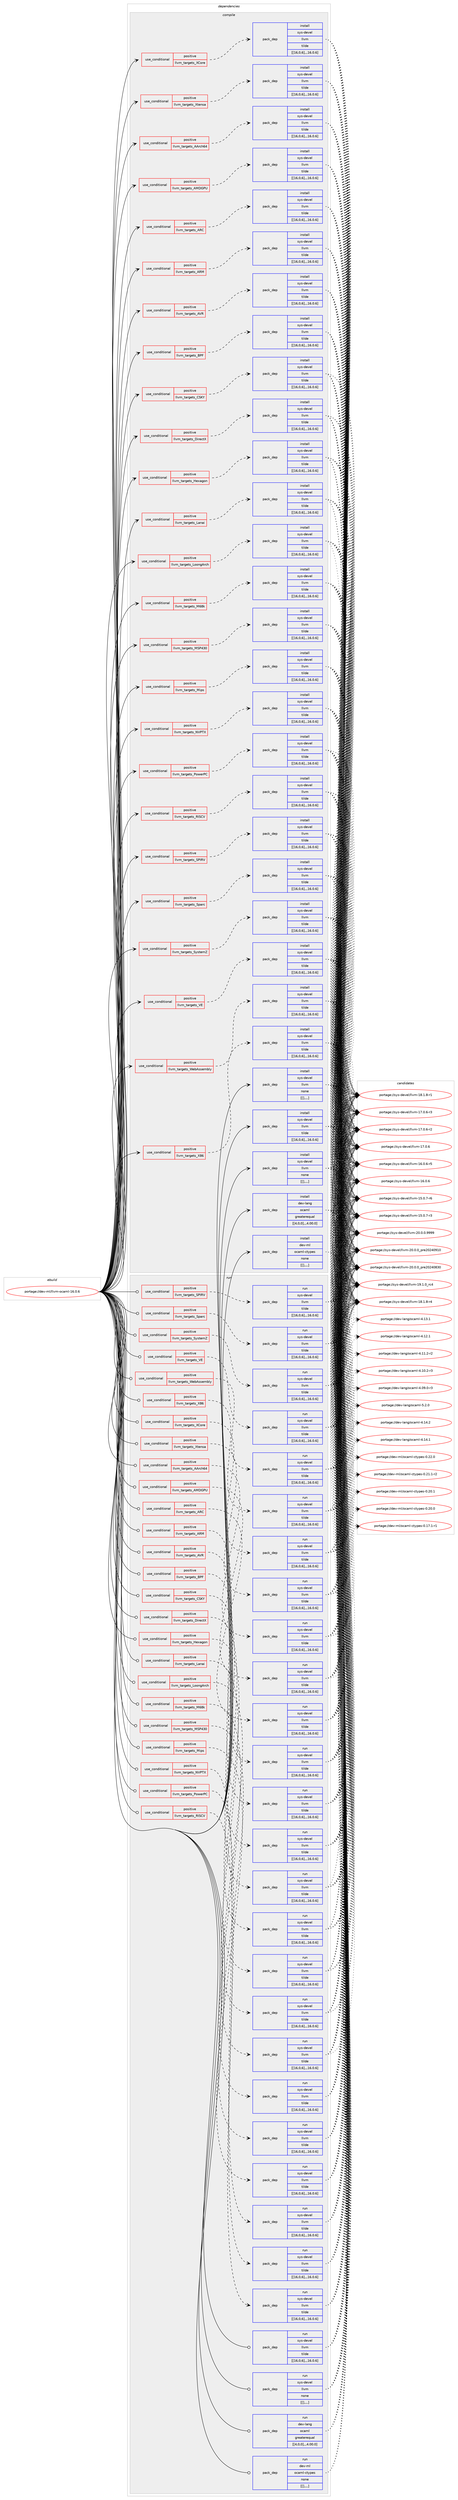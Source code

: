 digraph prolog {

# *************
# Graph options
# *************

newrank=true;
concentrate=true;
compound=true;
graph [rankdir=LR,fontname=Helvetica,fontsize=10,ranksep=1.5];#, ranksep=2.5, nodesep=0.2];
edge  [arrowhead=vee];
node  [fontname=Helvetica,fontsize=10];

# **********
# The ebuild
# **********

subgraph cluster_leftcol {
color=gray;
label=<<i>ebuild</i>>;
id [label="portage://dev-ml/llvm-ocaml-16.0.6", color=red, width=4, href="../dev-ml/llvm-ocaml-16.0.6.svg"];
}

# ****************
# The dependencies
# ****************

subgraph cluster_midcol {
color=gray;
label=<<i>dependencies</i>>;
subgraph cluster_compile {
fillcolor="#eeeeee";
style=filled;
label=<<i>compile</i>>;
subgraph cond30101 {
dependency121219 [label=<<TABLE BORDER="0" CELLBORDER="1" CELLSPACING="0" CELLPADDING="4"><TR><TD ROWSPAN="3" CELLPADDING="10">use_conditional</TD></TR><TR><TD>positive</TD></TR><TR><TD>llvm_targets_AArch64</TD></TR></TABLE>>, shape=none, color=red];
subgraph pack89950 {
dependency121220 [label=<<TABLE BORDER="0" CELLBORDER="1" CELLSPACING="0" CELLPADDING="4" WIDTH="220"><TR><TD ROWSPAN="6" CELLPADDING="30">pack_dep</TD></TR><TR><TD WIDTH="110">install</TD></TR><TR><TD>sys-devel</TD></TR><TR><TD>llvm</TD></TR><TR><TD>tilde</TD></TR><TR><TD>[[16,0,6],,,16.0.6]</TD></TR></TABLE>>, shape=none, color=blue];
}
dependency121219:e -> dependency121220:w [weight=20,style="dashed",arrowhead="vee"];
}
id:e -> dependency121219:w [weight=20,style="solid",arrowhead="vee"];
subgraph cond30102 {
dependency121221 [label=<<TABLE BORDER="0" CELLBORDER="1" CELLSPACING="0" CELLPADDING="4"><TR><TD ROWSPAN="3" CELLPADDING="10">use_conditional</TD></TR><TR><TD>positive</TD></TR><TR><TD>llvm_targets_AMDGPU</TD></TR></TABLE>>, shape=none, color=red];
subgraph pack89951 {
dependency121222 [label=<<TABLE BORDER="0" CELLBORDER="1" CELLSPACING="0" CELLPADDING="4" WIDTH="220"><TR><TD ROWSPAN="6" CELLPADDING="30">pack_dep</TD></TR><TR><TD WIDTH="110">install</TD></TR><TR><TD>sys-devel</TD></TR><TR><TD>llvm</TD></TR><TR><TD>tilde</TD></TR><TR><TD>[[16,0,6],,,16.0.6]</TD></TR></TABLE>>, shape=none, color=blue];
}
dependency121221:e -> dependency121222:w [weight=20,style="dashed",arrowhead="vee"];
}
id:e -> dependency121221:w [weight=20,style="solid",arrowhead="vee"];
subgraph cond30103 {
dependency121223 [label=<<TABLE BORDER="0" CELLBORDER="1" CELLSPACING="0" CELLPADDING="4"><TR><TD ROWSPAN="3" CELLPADDING="10">use_conditional</TD></TR><TR><TD>positive</TD></TR><TR><TD>llvm_targets_ARC</TD></TR></TABLE>>, shape=none, color=red];
subgraph pack89952 {
dependency121224 [label=<<TABLE BORDER="0" CELLBORDER="1" CELLSPACING="0" CELLPADDING="4" WIDTH="220"><TR><TD ROWSPAN="6" CELLPADDING="30">pack_dep</TD></TR><TR><TD WIDTH="110">install</TD></TR><TR><TD>sys-devel</TD></TR><TR><TD>llvm</TD></TR><TR><TD>tilde</TD></TR><TR><TD>[[16,0,6],,,16.0.6]</TD></TR></TABLE>>, shape=none, color=blue];
}
dependency121223:e -> dependency121224:w [weight=20,style="dashed",arrowhead="vee"];
}
id:e -> dependency121223:w [weight=20,style="solid",arrowhead="vee"];
subgraph cond30104 {
dependency121225 [label=<<TABLE BORDER="0" CELLBORDER="1" CELLSPACING="0" CELLPADDING="4"><TR><TD ROWSPAN="3" CELLPADDING="10">use_conditional</TD></TR><TR><TD>positive</TD></TR><TR><TD>llvm_targets_ARM</TD></TR></TABLE>>, shape=none, color=red];
subgraph pack89953 {
dependency121226 [label=<<TABLE BORDER="0" CELLBORDER="1" CELLSPACING="0" CELLPADDING="4" WIDTH="220"><TR><TD ROWSPAN="6" CELLPADDING="30">pack_dep</TD></TR><TR><TD WIDTH="110">install</TD></TR><TR><TD>sys-devel</TD></TR><TR><TD>llvm</TD></TR><TR><TD>tilde</TD></TR><TR><TD>[[16,0,6],,,16.0.6]</TD></TR></TABLE>>, shape=none, color=blue];
}
dependency121225:e -> dependency121226:w [weight=20,style="dashed",arrowhead="vee"];
}
id:e -> dependency121225:w [weight=20,style="solid",arrowhead="vee"];
subgraph cond30105 {
dependency121227 [label=<<TABLE BORDER="0" CELLBORDER="1" CELLSPACING="0" CELLPADDING="4"><TR><TD ROWSPAN="3" CELLPADDING="10">use_conditional</TD></TR><TR><TD>positive</TD></TR><TR><TD>llvm_targets_AVR</TD></TR></TABLE>>, shape=none, color=red];
subgraph pack89954 {
dependency121228 [label=<<TABLE BORDER="0" CELLBORDER="1" CELLSPACING="0" CELLPADDING="4" WIDTH="220"><TR><TD ROWSPAN="6" CELLPADDING="30">pack_dep</TD></TR><TR><TD WIDTH="110">install</TD></TR><TR><TD>sys-devel</TD></TR><TR><TD>llvm</TD></TR><TR><TD>tilde</TD></TR><TR><TD>[[16,0,6],,,16.0.6]</TD></TR></TABLE>>, shape=none, color=blue];
}
dependency121227:e -> dependency121228:w [weight=20,style="dashed",arrowhead="vee"];
}
id:e -> dependency121227:w [weight=20,style="solid",arrowhead="vee"];
subgraph cond30106 {
dependency121229 [label=<<TABLE BORDER="0" CELLBORDER="1" CELLSPACING="0" CELLPADDING="4"><TR><TD ROWSPAN="3" CELLPADDING="10">use_conditional</TD></TR><TR><TD>positive</TD></TR><TR><TD>llvm_targets_BPF</TD></TR></TABLE>>, shape=none, color=red];
subgraph pack89955 {
dependency121230 [label=<<TABLE BORDER="0" CELLBORDER="1" CELLSPACING="0" CELLPADDING="4" WIDTH="220"><TR><TD ROWSPAN="6" CELLPADDING="30">pack_dep</TD></TR><TR><TD WIDTH="110">install</TD></TR><TR><TD>sys-devel</TD></TR><TR><TD>llvm</TD></TR><TR><TD>tilde</TD></TR><TR><TD>[[16,0,6],,,16.0.6]</TD></TR></TABLE>>, shape=none, color=blue];
}
dependency121229:e -> dependency121230:w [weight=20,style="dashed",arrowhead="vee"];
}
id:e -> dependency121229:w [weight=20,style="solid",arrowhead="vee"];
subgraph cond30107 {
dependency121231 [label=<<TABLE BORDER="0" CELLBORDER="1" CELLSPACING="0" CELLPADDING="4"><TR><TD ROWSPAN="3" CELLPADDING="10">use_conditional</TD></TR><TR><TD>positive</TD></TR><TR><TD>llvm_targets_CSKY</TD></TR></TABLE>>, shape=none, color=red];
subgraph pack89956 {
dependency121232 [label=<<TABLE BORDER="0" CELLBORDER="1" CELLSPACING="0" CELLPADDING="4" WIDTH="220"><TR><TD ROWSPAN="6" CELLPADDING="30">pack_dep</TD></TR><TR><TD WIDTH="110">install</TD></TR><TR><TD>sys-devel</TD></TR><TR><TD>llvm</TD></TR><TR><TD>tilde</TD></TR><TR><TD>[[16,0,6],,,16.0.6]</TD></TR></TABLE>>, shape=none, color=blue];
}
dependency121231:e -> dependency121232:w [weight=20,style="dashed",arrowhead="vee"];
}
id:e -> dependency121231:w [weight=20,style="solid",arrowhead="vee"];
subgraph cond30108 {
dependency121233 [label=<<TABLE BORDER="0" CELLBORDER="1" CELLSPACING="0" CELLPADDING="4"><TR><TD ROWSPAN="3" CELLPADDING="10">use_conditional</TD></TR><TR><TD>positive</TD></TR><TR><TD>llvm_targets_DirectX</TD></TR></TABLE>>, shape=none, color=red];
subgraph pack89957 {
dependency121234 [label=<<TABLE BORDER="0" CELLBORDER="1" CELLSPACING="0" CELLPADDING="4" WIDTH="220"><TR><TD ROWSPAN="6" CELLPADDING="30">pack_dep</TD></TR><TR><TD WIDTH="110">install</TD></TR><TR><TD>sys-devel</TD></TR><TR><TD>llvm</TD></TR><TR><TD>tilde</TD></TR><TR><TD>[[16,0,6],,,16.0.6]</TD></TR></TABLE>>, shape=none, color=blue];
}
dependency121233:e -> dependency121234:w [weight=20,style="dashed",arrowhead="vee"];
}
id:e -> dependency121233:w [weight=20,style="solid",arrowhead="vee"];
subgraph cond30109 {
dependency121235 [label=<<TABLE BORDER="0" CELLBORDER="1" CELLSPACING="0" CELLPADDING="4"><TR><TD ROWSPAN="3" CELLPADDING="10">use_conditional</TD></TR><TR><TD>positive</TD></TR><TR><TD>llvm_targets_Hexagon</TD></TR></TABLE>>, shape=none, color=red];
subgraph pack89958 {
dependency121236 [label=<<TABLE BORDER="0" CELLBORDER="1" CELLSPACING="0" CELLPADDING="4" WIDTH="220"><TR><TD ROWSPAN="6" CELLPADDING="30">pack_dep</TD></TR><TR><TD WIDTH="110">install</TD></TR><TR><TD>sys-devel</TD></TR><TR><TD>llvm</TD></TR><TR><TD>tilde</TD></TR><TR><TD>[[16,0,6],,,16.0.6]</TD></TR></TABLE>>, shape=none, color=blue];
}
dependency121235:e -> dependency121236:w [weight=20,style="dashed",arrowhead="vee"];
}
id:e -> dependency121235:w [weight=20,style="solid",arrowhead="vee"];
subgraph cond30110 {
dependency121237 [label=<<TABLE BORDER="0" CELLBORDER="1" CELLSPACING="0" CELLPADDING="4"><TR><TD ROWSPAN="3" CELLPADDING="10">use_conditional</TD></TR><TR><TD>positive</TD></TR><TR><TD>llvm_targets_Lanai</TD></TR></TABLE>>, shape=none, color=red];
subgraph pack89959 {
dependency121238 [label=<<TABLE BORDER="0" CELLBORDER="1" CELLSPACING="0" CELLPADDING="4" WIDTH="220"><TR><TD ROWSPAN="6" CELLPADDING="30">pack_dep</TD></TR><TR><TD WIDTH="110">install</TD></TR><TR><TD>sys-devel</TD></TR><TR><TD>llvm</TD></TR><TR><TD>tilde</TD></TR><TR><TD>[[16,0,6],,,16.0.6]</TD></TR></TABLE>>, shape=none, color=blue];
}
dependency121237:e -> dependency121238:w [weight=20,style="dashed",arrowhead="vee"];
}
id:e -> dependency121237:w [weight=20,style="solid",arrowhead="vee"];
subgraph cond30111 {
dependency121239 [label=<<TABLE BORDER="0" CELLBORDER="1" CELLSPACING="0" CELLPADDING="4"><TR><TD ROWSPAN="3" CELLPADDING="10">use_conditional</TD></TR><TR><TD>positive</TD></TR><TR><TD>llvm_targets_LoongArch</TD></TR></TABLE>>, shape=none, color=red];
subgraph pack89960 {
dependency121240 [label=<<TABLE BORDER="0" CELLBORDER="1" CELLSPACING="0" CELLPADDING="4" WIDTH="220"><TR><TD ROWSPAN="6" CELLPADDING="30">pack_dep</TD></TR><TR><TD WIDTH="110">install</TD></TR><TR><TD>sys-devel</TD></TR><TR><TD>llvm</TD></TR><TR><TD>tilde</TD></TR><TR><TD>[[16,0,6],,,16.0.6]</TD></TR></TABLE>>, shape=none, color=blue];
}
dependency121239:e -> dependency121240:w [weight=20,style="dashed",arrowhead="vee"];
}
id:e -> dependency121239:w [weight=20,style="solid",arrowhead="vee"];
subgraph cond30112 {
dependency121241 [label=<<TABLE BORDER="0" CELLBORDER="1" CELLSPACING="0" CELLPADDING="4"><TR><TD ROWSPAN="3" CELLPADDING="10">use_conditional</TD></TR><TR><TD>positive</TD></TR><TR><TD>llvm_targets_M68k</TD></TR></TABLE>>, shape=none, color=red];
subgraph pack89961 {
dependency121242 [label=<<TABLE BORDER="0" CELLBORDER="1" CELLSPACING="0" CELLPADDING="4" WIDTH="220"><TR><TD ROWSPAN="6" CELLPADDING="30">pack_dep</TD></TR><TR><TD WIDTH="110">install</TD></TR><TR><TD>sys-devel</TD></TR><TR><TD>llvm</TD></TR><TR><TD>tilde</TD></TR><TR><TD>[[16,0,6],,,16.0.6]</TD></TR></TABLE>>, shape=none, color=blue];
}
dependency121241:e -> dependency121242:w [weight=20,style="dashed",arrowhead="vee"];
}
id:e -> dependency121241:w [weight=20,style="solid",arrowhead="vee"];
subgraph cond30113 {
dependency121243 [label=<<TABLE BORDER="0" CELLBORDER="1" CELLSPACING="0" CELLPADDING="4"><TR><TD ROWSPAN="3" CELLPADDING="10">use_conditional</TD></TR><TR><TD>positive</TD></TR><TR><TD>llvm_targets_MSP430</TD></TR></TABLE>>, shape=none, color=red];
subgraph pack89962 {
dependency121244 [label=<<TABLE BORDER="0" CELLBORDER="1" CELLSPACING="0" CELLPADDING="4" WIDTH="220"><TR><TD ROWSPAN="6" CELLPADDING="30">pack_dep</TD></TR><TR><TD WIDTH="110">install</TD></TR><TR><TD>sys-devel</TD></TR><TR><TD>llvm</TD></TR><TR><TD>tilde</TD></TR><TR><TD>[[16,0,6],,,16.0.6]</TD></TR></TABLE>>, shape=none, color=blue];
}
dependency121243:e -> dependency121244:w [weight=20,style="dashed",arrowhead="vee"];
}
id:e -> dependency121243:w [weight=20,style="solid",arrowhead="vee"];
subgraph cond30114 {
dependency121245 [label=<<TABLE BORDER="0" CELLBORDER="1" CELLSPACING="0" CELLPADDING="4"><TR><TD ROWSPAN="3" CELLPADDING="10">use_conditional</TD></TR><TR><TD>positive</TD></TR><TR><TD>llvm_targets_Mips</TD></TR></TABLE>>, shape=none, color=red];
subgraph pack89963 {
dependency121246 [label=<<TABLE BORDER="0" CELLBORDER="1" CELLSPACING="0" CELLPADDING="4" WIDTH="220"><TR><TD ROWSPAN="6" CELLPADDING="30">pack_dep</TD></TR><TR><TD WIDTH="110">install</TD></TR><TR><TD>sys-devel</TD></TR><TR><TD>llvm</TD></TR><TR><TD>tilde</TD></TR><TR><TD>[[16,0,6],,,16.0.6]</TD></TR></TABLE>>, shape=none, color=blue];
}
dependency121245:e -> dependency121246:w [weight=20,style="dashed",arrowhead="vee"];
}
id:e -> dependency121245:w [weight=20,style="solid",arrowhead="vee"];
subgraph cond30115 {
dependency121247 [label=<<TABLE BORDER="0" CELLBORDER="1" CELLSPACING="0" CELLPADDING="4"><TR><TD ROWSPAN="3" CELLPADDING="10">use_conditional</TD></TR><TR><TD>positive</TD></TR><TR><TD>llvm_targets_NVPTX</TD></TR></TABLE>>, shape=none, color=red];
subgraph pack89964 {
dependency121248 [label=<<TABLE BORDER="0" CELLBORDER="1" CELLSPACING="0" CELLPADDING="4" WIDTH="220"><TR><TD ROWSPAN="6" CELLPADDING="30">pack_dep</TD></TR><TR><TD WIDTH="110">install</TD></TR><TR><TD>sys-devel</TD></TR><TR><TD>llvm</TD></TR><TR><TD>tilde</TD></TR><TR><TD>[[16,0,6],,,16.0.6]</TD></TR></TABLE>>, shape=none, color=blue];
}
dependency121247:e -> dependency121248:w [weight=20,style="dashed",arrowhead="vee"];
}
id:e -> dependency121247:w [weight=20,style="solid",arrowhead="vee"];
subgraph cond30116 {
dependency121249 [label=<<TABLE BORDER="0" CELLBORDER="1" CELLSPACING="0" CELLPADDING="4"><TR><TD ROWSPAN="3" CELLPADDING="10">use_conditional</TD></TR><TR><TD>positive</TD></TR><TR><TD>llvm_targets_PowerPC</TD></TR></TABLE>>, shape=none, color=red];
subgraph pack89965 {
dependency121250 [label=<<TABLE BORDER="0" CELLBORDER="1" CELLSPACING="0" CELLPADDING="4" WIDTH="220"><TR><TD ROWSPAN="6" CELLPADDING="30">pack_dep</TD></TR><TR><TD WIDTH="110">install</TD></TR><TR><TD>sys-devel</TD></TR><TR><TD>llvm</TD></TR><TR><TD>tilde</TD></TR><TR><TD>[[16,0,6],,,16.0.6]</TD></TR></TABLE>>, shape=none, color=blue];
}
dependency121249:e -> dependency121250:w [weight=20,style="dashed",arrowhead="vee"];
}
id:e -> dependency121249:w [weight=20,style="solid",arrowhead="vee"];
subgraph cond30117 {
dependency121251 [label=<<TABLE BORDER="0" CELLBORDER="1" CELLSPACING="0" CELLPADDING="4"><TR><TD ROWSPAN="3" CELLPADDING="10">use_conditional</TD></TR><TR><TD>positive</TD></TR><TR><TD>llvm_targets_RISCV</TD></TR></TABLE>>, shape=none, color=red];
subgraph pack89966 {
dependency121252 [label=<<TABLE BORDER="0" CELLBORDER="1" CELLSPACING="0" CELLPADDING="4" WIDTH="220"><TR><TD ROWSPAN="6" CELLPADDING="30">pack_dep</TD></TR><TR><TD WIDTH="110">install</TD></TR><TR><TD>sys-devel</TD></TR><TR><TD>llvm</TD></TR><TR><TD>tilde</TD></TR><TR><TD>[[16,0,6],,,16.0.6]</TD></TR></TABLE>>, shape=none, color=blue];
}
dependency121251:e -> dependency121252:w [weight=20,style="dashed",arrowhead="vee"];
}
id:e -> dependency121251:w [weight=20,style="solid",arrowhead="vee"];
subgraph cond30118 {
dependency121253 [label=<<TABLE BORDER="0" CELLBORDER="1" CELLSPACING="0" CELLPADDING="4"><TR><TD ROWSPAN="3" CELLPADDING="10">use_conditional</TD></TR><TR><TD>positive</TD></TR><TR><TD>llvm_targets_SPIRV</TD></TR></TABLE>>, shape=none, color=red];
subgraph pack89967 {
dependency121254 [label=<<TABLE BORDER="0" CELLBORDER="1" CELLSPACING="0" CELLPADDING="4" WIDTH="220"><TR><TD ROWSPAN="6" CELLPADDING="30">pack_dep</TD></TR><TR><TD WIDTH="110">install</TD></TR><TR><TD>sys-devel</TD></TR><TR><TD>llvm</TD></TR><TR><TD>tilde</TD></TR><TR><TD>[[16,0,6],,,16.0.6]</TD></TR></TABLE>>, shape=none, color=blue];
}
dependency121253:e -> dependency121254:w [weight=20,style="dashed",arrowhead="vee"];
}
id:e -> dependency121253:w [weight=20,style="solid",arrowhead="vee"];
subgraph cond30119 {
dependency121255 [label=<<TABLE BORDER="0" CELLBORDER="1" CELLSPACING="0" CELLPADDING="4"><TR><TD ROWSPAN="3" CELLPADDING="10">use_conditional</TD></TR><TR><TD>positive</TD></TR><TR><TD>llvm_targets_Sparc</TD></TR></TABLE>>, shape=none, color=red];
subgraph pack89968 {
dependency121256 [label=<<TABLE BORDER="0" CELLBORDER="1" CELLSPACING="0" CELLPADDING="4" WIDTH="220"><TR><TD ROWSPAN="6" CELLPADDING="30">pack_dep</TD></TR><TR><TD WIDTH="110">install</TD></TR><TR><TD>sys-devel</TD></TR><TR><TD>llvm</TD></TR><TR><TD>tilde</TD></TR><TR><TD>[[16,0,6],,,16.0.6]</TD></TR></TABLE>>, shape=none, color=blue];
}
dependency121255:e -> dependency121256:w [weight=20,style="dashed",arrowhead="vee"];
}
id:e -> dependency121255:w [weight=20,style="solid",arrowhead="vee"];
subgraph cond30120 {
dependency121257 [label=<<TABLE BORDER="0" CELLBORDER="1" CELLSPACING="0" CELLPADDING="4"><TR><TD ROWSPAN="3" CELLPADDING="10">use_conditional</TD></TR><TR><TD>positive</TD></TR><TR><TD>llvm_targets_SystemZ</TD></TR></TABLE>>, shape=none, color=red];
subgraph pack89969 {
dependency121258 [label=<<TABLE BORDER="0" CELLBORDER="1" CELLSPACING="0" CELLPADDING="4" WIDTH="220"><TR><TD ROWSPAN="6" CELLPADDING="30">pack_dep</TD></TR><TR><TD WIDTH="110">install</TD></TR><TR><TD>sys-devel</TD></TR><TR><TD>llvm</TD></TR><TR><TD>tilde</TD></TR><TR><TD>[[16,0,6],,,16.0.6]</TD></TR></TABLE>>, shape=none, color=blue];
}
dependency121257:e -> dependency121258:w [weight=20,style="dashed",arrowhead="vee"];
}
id:e -> dependency121257:w [weight=20,style="solid",arrowhead="vee"];
subgraph cond30121 {
dependency121259 [label=<<TABLE BORDER="0" CELLBORDER="1" CELLSPACING="0" CELLPADDING="4"><TR><TD ROWSPAN="3" CELLPADDING="10">use_conditional</TD></TR><TR><TD>positive</TD></TR><TR><TD>llvm_targets_VE</TD></TR></TABLE>>, shape=none, color=red];
subgraph pack89970 {
dependency121260 [label=<<TABLE BORDER="0" CELLBORDER="1" CELLSPACING="0" CELLPADDING="4" WIDTH="220"><TR><TD ROWSPAN="6" CELLPADDING="30">pack_dep</TD></TR><TR><TD WIDTH="110">install</TD></TR><TR><TD>sys-devel</TD></TR><TR><TD>llvm</TD></TR><TR><TD>tilde</TD></TR><TR><TD>[[16,0,6],,,16.0.6]</TD></TR></TABLE>>, shape=none, color=blue];
}
dependency121259:e -> dependency121260:w [weight=20,style="dashed",arrowhead="vee"];
}
id:e -> dependency121259:w [weight=20,style="solid",arrowhead="vee"];
subgraph cond30122 {
dependency121261 [label=<<TABLE BORDER="0" CELLBORDER="1" CELLSPACING="0" CELLPADDING="4"><TR><TD ROWSPAN="3" CELLPADDING="10">use_conditional</TD></TR><TR><TD>positive</TD></TR><TR><TD>llvm_targets_WebAssembly</TD></TR></TABLE>>, shape=none, color=red];
subgraph pack89971 {
dependency121262 [label=<<TABLE BORDER="0" CELLBORDER="1" CELLSPACING="0" CELLPADDING="4" WIDTH="220"><TR><TD ROWSPAN="6" CELLPADDING="30">pack_dep</TD></TR><TR><TD WIDTH="110">install</TD></TR><TR><TD>sys-devel</TD></TR><TR><TD>llvm</TD></TR><TR><TD>tilde</TD></TR><TR><TD>[[16,0,6],,,16.0.6]</TD></TR></TABLE>>, shape=none, color=blue];
}
dependency121261:e -> dependency121262:w [weight=20,style="dashed",arrowhead="vee"];
}
id:e -> dependency121261:w [weight=20,style="solid",arrowhead="vee"];
subgraph cond30123 {
dependency121263 [label=<<TABLE BORDER="0" CELLBORDER="1" CELLSPACING="0" CELLPADDING="4"><TR><TD ROWSPAN="3" CELLPADDING="10">use_conditional</TD></TR><TR><TD>positive</TD></TR><TR><TD>llvm_targets_X86</TD></TR></TABLE>>, shape=none, color=red];
subgraph pack89972 {
dependency121264 [label=<<TABLE BORDER="0" CELLBORDER="1" CELLSPACING="0" CELLPADDING="4" WIDTH="220"><TR><TD ROWSPAN="6" CELLPADDING="30">pack_dep</TD></TR><TR><TD WIDTH="110">install</TD></TR><TR><TD>sys-devel</TD></TR><TR><TD>llvm</TD></TR><TR><TD>tilde</TD></TR><TR><TD>[[16,0,6],,,16.0.6]</TD></TR></TABLE>>, shape=none, color=blue];
}
dependency121263:e -> dependency121264:w [weight=20,style="dashed",arrowhead="vee"];
}
id:e -> dependency121263:w [weight=20,style="solid",arrowhead="vee"];
subgraph cond30124 {
dependency121265 [label=<<TABLE BORDER="0" CELLBORDER="1" CELLSPACING="0" CELLPADDING="4"><TR><TD ROWSPAN="3" CELLPADDING="10">use_conditional</TD></TR><TR><TD>positive</TD></TR><TR><TD>llvm_targets_XCore</TD></TR></TABLE>>, shape=none, color=red];
subgraph pack89973 {
dependency121266 [label=<<TABLE BORDER="0" CELLBORDER="1" CELLSPACING="0" CELLPADDING="4" WIDTH="220"><TR><TD ROWSPAN="6" CELLPADDING="30">pack_dep</TD></TR><TR><TD WIDTH="110">install</TD></TR><TR><TD>sys-devel</TD></TR><TR><TD>llvm</TD></TR><TR><TD>tilde</TD></TR><TR><TD>[[16,0,6],,,16.0.6]</TD></TR></TABLE>>, shape=none, color=blue];
}
dependency121265:e -> dependency121266:w [weight=20,style="dashed",arrowhead="vee"];
}
id:e -> dependency121265:w [weight=20,style="solid",arrowhead="vee"];
subgraph cond30125 {
dependency121267 [label=<<TABLE BORDER="0" CELLBORDER="1" CELLSPACING="0" CELLPADDING="4"><TR><TD ROWSPAN="3" CELLPADDING="10">use_conditional</TD></TR><TR><TD>positive</TD></TR><TR><TD>llvm_targets_Xtensa</TD></TR></TABLE>>, shape=none, color=red];
subgraph pack89974 {
dependency121268 [label=<<TABLE BORDER="0" CELLBORDER="1" CELLSPACING="0" CELLPADDING="4" WIDTH="220"><TR><TD ROWSPAN="6" CELLPADDING="30">pack_dep</TD></TR><TR><TD WIDTH="110">install</TD></TR><TR><TD>sys-devel</TD></TR><TR><TD>llvm</TD></TR><TR><TD>tilde</TD></TR><TR><TD>[[16,0,6],,,16.0.6]</TD></TR></TABLE>>, shape=none, color=blue];
}
dependency121267:e -> dependency121268:w [weight=20,style="dashed",arrowhead="vee"];
}
id:e -> dependency121267:w [weight=20,style="solid",arrowhead="vee"];
subgraph pack89975 {
dependency121269 [label=<<TABLE BORDER="0" CELLBORDER="1" CELLSPACING="0" CELLPADDING="4" WIDTH="220"><TR><TD ROWSPAN="6" CELLPADDING="30">pack_dep</TD></TR><TR><TD WIDTH="110">install</TD></TR><TR><TD>dev-lang</TD></TR><TR><TD>ocaml</TD></TR><TR><TD>greaterequal</TD></TR><TR><TD>[[4,0,0],,,4.00.0]</TD></TR></TABLE>>, shape=none, color=blue];
}
id:e -> dependency121269:w [weight=20,style="solid",arrowhead="vee"];
subgraph pack89976 {
dependency121270 [label=<<TABLE BORDER="0" CELLBORDER="1" CELLSPACING="0" CELLPADDING="4" WIDTH="220"><TR><TD ROWSPAN="6" CELLPADDING="30">pack_dep</TD></TR><TR><TD WIDTH="110">install</TD></TR><TR><TD>dev-ml</TD></TR><TR><TD>ocaml-ctypes</TD></TR><TR><TD>none</TD></TR><TR><TD>[[],,,,]</TD></TR></TABLE>>, shape=none, color=blue];
}
id:e -> dependency121270:w [weight=20,style="solid",arrowhead="vee"];
subgraph pack89977 {
dependency121271 [label=<<TABLE BORDER="0" CELLBORDER="1" CELLSPACING="0" CELLPADDING="4" WIDTH="220"><TR><TD ROWSPAN="6" CELLPADDING="30">pack_dep</TD></TR><TR><TD WIDTH="110">install</TD></TR><TR><TD>sys-devel</TD></TR><TR><TD>llvm</TD></TR><TR><TD>tilde</TD></TR><TR><TD>[[16,0,6],,,16.0.6]</TD></TR></TABLE>>, shape=none, color=blue];
}
id:e -> dependency121271:w [weight=20,style="solid",arrowhead="vee"];
subgraph pack89978 {
dependency121272 [label=<<TABLE BORDER="0" CELLBORDER="1" CELLSPACING="0" CELLPADDING="4" WIDTH="220"><TR><TD ROWSPAN="6" CELLPADDING="30">pack_dep</TD></TR><TR><TD WIDTH="110">install</TD></TR><TR><TD>sys-devel</TD></TR><TR><TD>llvm</TD></TR><TR><TD>none</TD></TR><TR><TD>[[],,,,]</TD></TR></TABLE>>, shape=none, color=blue];
}
id:e -> dependency121272:w [weight=20,style="solid",arrowhead="vee"];
subgraph pack89979 {
dependency121273 [label=<<TABLE BORDER="0" CELLBORDER="1" CELLSPACING="0" CELLPADDING="4" WIDTH="220"><TR><TD ROWSPAN="6" CELLPADDING="30">pack_dep</TD></TR><TR><TD WIDTH="110">install</TD></TR><TR><TD>sys-devel</TD></TR><TR><TD>llvm</TD></TR><TR><TD>none</TD></TR><TR><TD>[[],,,,]</TD></TR></TABLE>>, shape=none, color=blue];
}
id:e -> dependency121273:w [weight=20,style="solid",arrowhead="vee"];
}
subgraph cluster_compileandrun {
fillcolor="#eeeeee";
style=filled;
label=<<i>compile and run</i>>;
}
subgraph cluster_run {
fillcolor="#eeeeee";
style=filled;
label=<<i>run</i>>;
subgraph cond30126 {
dependency121274 [label=<<TABLE BORDER="0" CELLBORDER="1" CELLSPACING="0" CELLPADDING="4"><TR><TD ROWSPAN="3" CELLPADDING="10">use_conditional</TD></TR><TR><TD>positive</TD></TR><TR><TD>llvm_targets_AArch64</TD></TR></TABLE>>, shape=none, color=red];
subgraph pack89980 {
dependency121275 [label=<<TABLE BORDER="0" CELLBORDER="1" CELLSPACING="0" CELLPADDING="4" WIDTH="220"><TR><TD ROWSPAN="6" CELLPADDING="30">pack_dep</TD></TR><TR><TD WIDTH="110">run</TD></TR><TR><TD>sys-devel</TD></TR><TR><TD>llvm</TD></TR><TR><TD>tilde</TD></TR><TR><TD>[[16,0,6],,,16.0.6]</TD></TR></TABLE>>, shape=none, color=blue];
}
dependency121274:e -> dependency121275:w [weight=20,style="dashed",arrowhead="vee"];
}
id:e -> dependency121274:w [weight=20,style="solid",arrowhead="odot"];
subgraph cond30127 {
dependency121276 [label=<<TABLE BORDER="0" CELLBORDER="1" CELLSPACING="0" CELLPADDING="4"><TR><TD ROWSPAN="3" CELLPADDING="10">use_conditional</TD></TR><TR><TD>positive</TD></TR><TR><TD>llvm_targets_AMDGPU</TD></TR></TABLE>>, shape=none, color=red];
subgraph pack89981 {
dependency121277 [label=<<TABLE BORDER="0" CELLBORDER="1" CELLSPACING="0" CELLPADDING="4" WIDTH="220"><TR><TD ROWSPAN="6" CELLPADDING="30">pack_dep</TD></TR><TR><TD WIDTH="110">run</TD></TR><TR><TD>sys-devel</TD></TR><TR><TD>llvm</TD></TR><TR><TD>tilde</TD></TR><TR><TD>[[16,0,6],,,16.0.6]</TD></TR></TABLE>>, shape=none, color=blue];
}
dependency121276:e -> dependency121277:w [weight=20,style="dashed",arrowhead="vee"];
}
id:e -> dependency121276:w [weight=20,style="solid",arrowhead="odot"];
subgraph cond30128 {
dependency121278 [label=<<TABLE BORDER="0" CELLBORDER="1" CELLSPACING="0" CELLPADDING="4"><TR><TD ROWSPAN="3" CELLPADDING="10">use_conditional</TD></TR><TR><TD>positive</TD></TR><TR><TD>llvm_targets_ARC</TD></TR></TABLE>>, shape=none, color=red];
subgraph pack89982 {
dependency121279 [label=<<TABLE BORDER="0" CELLBORDER="1" CELLSPACING="0" CELLPADDING="4" WIDTH="220"><TR><TD ROWSPAN="6" CELLPADDING="30">pack_dep</TD></TR><TR><TD WIDTH="110">run</TD></TR><TR><TD>sys-devel</TD></TR><TR><TD>llvm</TD></TR><TR><TD>tilde</TD></TR><TR><TD>[[16,0,6],,,16.0.6]</TD></TR></TABLE>>, shape=none, color=blue];
}
dependency121278:e -> dependency121279:w [weight=20,style="dashed",arrowhead="vee"];
}
id:e -> dependency121278:w [weight=20,style="solid",arrowhead="odot"];
subgraph cond30129 {
dependency121280 [label=<<TABLE BORDER="0" CELLBORDER="1" CELLSPACING="0" CELLPADDING="4"><TR><TD ROWSPAN="3" CELLPADDING="10">use_conditional</TD></TR><TR><TD>positive</TD></TR><TR><TD>llvm_targets_ARM</TD></TR></TABLE>>, shape=none, color=red];
subgraph pack89983 {
dependency121281 [label=<<TABLE BORDER="0" CELLBORDER="1" CELLSPACING="0" CELLPADDING="4" WIDTH="220"><TR><TD ROWSPAN="6" CELLPADDING="30">pack_dep</TD></TR><TR><TD WIDTH="110">run</TD></TR><TR><TD>sys-devel</TD></TR><TR><TD>llvm</TD></TR><TR><TD>tilde</TD></TR><TR><TD>[[16,0,6],,,16.0.6]</TD></TR></TABLE>>, shape=none, color=blue];
}
dependency121280:e -> dependency121281:w [weight=20,style="dashed",arrowhead="vee"];
}
id:e -> dependency121280:w [weight=20,style="solid",arrowhead="odot"];
subgraph cond30130 {
dependency121282 [label=<<TABLE BORDER="0" CELLBORDER="1" CELLSPACING="0" CELLPADDING="4"><TR><TD ROWSPAN="3" CELLPADDING="10">use_conditional</TD></TR><TR><TD>positive</TD></TR><TR><TD>llvm_targets_AVR</TD></TR></TABLE>>, shape=none, color=red];
subgraph pack89984 {
dependency121283 [label=<<TABLE BORDER="0" CELLBORDER="1" CELLSPACING="0" CELLPADDING="4" WIDTH="220"><TR><TD ROWSPAN="6" CELLPADDING="30">pack_dep</TD></TR><TR><TD WIDTH="110">run</TD></TR><TR><TD>sys-devel</TD></TR><TR><TD>llvm</TD></TR><TR><TD>tilde</TD></TR><TR><TD>[[16,0,6],,,16.0.6]</TD></TR></TABLE>>, shape=none, color=blue];
}
dependency121282:e -> dependency121283:w [weight=20,style="dashed",arrowhead="vee"];
}
id:e -> dependency121282:w [weight=20,style="solid",arrowhead="odot"];
subgraph cond30131 {
dependency121284 [label=<<TABLE BORDER="0" CELLBORDER="1" CELLSPACING="0" CELLPADDING="4"><TR><TD ROWSPAN="3" CELLPADDING="10">use_conditional</TD></TR><TR><TD>positive</TD></TR><TR><TD>llvm_targets_BPF</TD></TR></TABLE>>, shape=none, color=red];
subgraph pack89985 {
dependency121285 [label=<<TABLE BORDER="0" CELLBORDER="1" CELLSPACING="0" CELLPADDING="4" WIDTH="220"><TR><TD ROWSPAN="6" CELLPADDING="30">pack_dep</TD></TR><TR><TD WIDTH="110">run</TD></TR><TR><TD>sys-devel</TD></TR><TR><TD>llvm</TD></TR><TR><TD>tilde</TD></TR><TR><TD>[[16,0,6],,,16.0.6]</TD></TR></TABLE>>, shape=none, color=blue];
}
dependency121284:e -> dependency121285:w [weight=20,style="dashed",arrowhead="vee"];
}
id:e -> dependency121284:w [weight=20,style="solid",arrowhead="odot"];
subgraph cond30132 {
dependency121286 [label=<<TABLE BORDER="0" CELLBORDER="1" CELLSPACING="0" CELLPADDING="4"><TR><TD ROWSPAN="3" CELLPADDING="10">use_conditional</TD></TR><TR><TD>positive</TD></TR><TR><TD>llvm_targets_CSKY</TD></TR></TABLE>>, shape=none, color=red];
subgraph pack89986 {
dependency121287 [label=<<TABLE BORDER="0" CELLBORDER="1" CELLSPACING="0" CELLPADDING="4" WIDTH="220"><TR><TD ROWSPAN="6" CELLPADDING="30">pack_dep</TD></TR><TR><TD WIDTH="110">run</TD></TR><TR><TD>sys-devel</TD></TR><TR><TD>llvm</TD></TR><TR><TD>tilde</TD></TR><TR><TD>[[16,0,6],,,16.0.6]</TD></TR></TABLE>>, shape=none, color=blue];
}
dependency121286:e -> dependency121287:w [weight=20,style="dashed",arrowhead="vee"];
}
id:e -> dependency121286:w [weight=20,style="solid",arrowhead="odot"];
subgraph cond30133 {
dependency121288 [label=<<TABLE BORDER="0" CELLBORDER="1" CELLSPACING="0" CELLPADDING="4"><TR><TD ROWSPAN="3" CELLPADDING="10">use_conditional</TD></TR><TR><TD>positive</TD></TR><TR><TD>llvm_targets_DirectX</TD></TR></TABLE>>, shape=none, color=red];
subgraph pack89987 {
dependency121289 [label=<<TABLE BORDER="0" CELLBORDER="1" CELLSPACING="0" CELLPADDING="4" WIDTH="220"><TR><TD ROWSPAN="6" CELLPADDING="30">pack_dep</TD></TR><TR><TD WIDTH="110">run</TD></TR><TR><TD>sys-devel</TD></TR><TR><TD>llvm</TD></TR><TR><TD>tilde</TD></TR><TR><TD>[[16,0,6],,,16.0.6]</TD></TR></TABLE>>, shape=none, color=blue];
}
dependency121288:e -> dependency121289:w [weight=20,style="dashed",arrowhead="vee"];
}
id:e -> dependency121288:w [weight=20,style="solid",arrowhead="odot"];
subgraph cond30134 {
dependency121290 [label=<<TABLE BORDER="0" CELLBORDER="1" CELLSPACING="0" CELLPADDING="4"><TR><TD ROWSPAN="3" CELLPADDING="10">use_conditional</TD></TR><TR><TD>positive</TD></TR><TR><TD>llvm_targets_Hexagon</TD></TR></TABLE>>, shape=none, color=red];
subgraph pack89988 {
dependency121291 [label=<<TABLE BORDER="0" CELLBORDER="1" CELLSPACING="0" CELLPADDING="4" WIDTH="220"><TR><TD ROWSPAN="6" CELLPADDING="30">pack_dep</TD></TR><TR><TD WIDTH="110">run</TD></TR><TR><TD>sys-devel</TD></TR><TR><TD>llvm</TD></TR><TR><TD>tilde</TD></TR><TR><TD>[[16,0,6],,,16.0.6]</TD></TR></TABLE>>, shape=none, color=blue];
}
dependency121290:e -> dependency121291:w [weight=20,style="dashed",arrowhead="vee"];
}
id:e -> dependency121290:w [weight=20,style="solid",arrowhead="odot"];
subgraph cond30135 {
dependency121292 [label=<<TABLE BORDER="0" CELLBORDER="1" CELLSPACING="0" CELLPADDING="4"><TR><TD ROWSPAN="3" CELLPADDING="10">use_conditional</TD></TR><TR><TD>positive</TD></TR><TR><TD>llvm_targets_Lanai</TD></TR></TABLE>>, shape=none, color=red];
subgraph pack89989 {
dependency121293 [label=<<TABLE BORDER="0" CELLBORDER="1" CELLSPACING="0" CELLPADDING="4" WIDTH="220"><TR><TD ROWSPAN="6" CELLPADDING="30">pack_dep</TD></TR><TR><TD WIDTH="110">run</TD></TR><TR><TD>sys-devel</TD></TR><TR><TD>llvm</TD></TR><TR><TD>tilde</TD></TR><TR><TD>[[16,0,6],,,16.0.6]</TD></TR></TABLE>>, shape=none, color=blue];
}
dependency121292:e -> dependency121293:w [weight=20,style="dashed",arrowhead="vee"];
}
id:e -> dependency121292:w [weight=20,style="solid",arrowhead="odot"];
subgraph cond30136 {
dependency121294 [label=<<TABLE BORDER="0" CELLBORDER="1" CELLSPACING="0" CELLPADDING="4"><TR><TD ROWSPAN="3" CELLPADDING="10">use_conditional</TD></TR><TR><TD>positive</TD></TR><TR><TD>llvm_targets_LoongArch</TD></TR></TABLE>>, shape=none, color=red];
subgraph pack89990 {
dependency121295 [label=<<TABLE BORDER="0" CELLBORDER="1" CELLSPACING="0" CELLPADDING="4" WIDTH="220"><TR><TD ROWSPAN="6" CELLPADDING="30">pack_dep</TD></TR><TR><TD WIDTH="110">run</TD></TR><TR><TD>sys-devel</TD></TR><TR><TD>llvm</TD></TR><TR><TD>tilde</TD></TR><TR><TD>[[16,0,6],,,16.0.6]</TD></TR></TABLE>>, shape=none, color=blue];
}
dependency121294:e -> dependency121295:w [weight=20,style="dashed",arrowhead="vee"];
}
id:e -> dependency121294:w [weight=20,style="solid",arrowhead="odot"];
subgraph cond30137 {
dependency121296 [label=<<TABLE BORDER="0" CELLBORDER="1" CELLSPACING="0" CELLPADDING="4"><TR><TD ROWSPAN="3" CELLPADDING="10">use_conditional</TD></TR><TR><TD>positive</TD></TR><TR><TD>llvm_targets_M68k</TD></TR></TABLE>>, shape=none, color=red];
subgraph pack89991 {
dependency121297 [label=<<TABLE BORDER="0" CELLBORDER="1" CELLSPACING="0" CELLPADDING="4" WIDTH="220"><TR><TD ROWSPAN="6" CELLPADDING="30">pack_dep</TD></TR><TR><TD WIDTH="110">run</TD></TR><TR><TD>sys-devel</TD></TR><TR><TD>llvm</TD></TR><TR><TD>tilde</TD></TR><TR><TD>[[16,0,6],,,16.0.6]</TD></TR></TABLE>>, shape=none, color=blue];
}
dependency121296:e -> dependency121297:w [weight=20,style="dashed",arrowhead="vee"];
}
id:e -> dependency121296:w [weight=20,style="solid",arrowhead="odot"];
subgraph cond30138 {
dependency121298 [label=<<TABLE BORDER="0" CELLBORDER="1" CELLSPACING="0" CELLPADDING="4"><TR><TD ROWSPAN="3" CELLPADDING="10">use_conditional</TD></TR><TR><TD>positive</TD></TR><TR><TD>llvm_targets_MSP430</TD></TR></TABLE>>, shape=none, color=red];
subgraph pack89992 {
dependency121299 [label=<<TABLE BORDER="0" CELLBORDER="1" CELLSPACING="0" CELLPADDING="4" WIDTH="220"><TR><TD ROWSPAN="6" CELLPADDING="30">pack_dep</TD></TR><TR><TD WIDTH="110">run</TD></TR><TR><TD>sys-devel</TD></TR><TR><TD>llvm</TD></TR><TR><TD>tilde</TD></TR><TR><TD>[[16,0,6],,,16.0.6]</TD></TR></TABLE>>, shape=none, color=blue];
}
dependency121298:e -> dependency121299:w [weight=20,style="dashed",arrowhead="vee"];
}
id:e -> dependency121298:w [weight=20,style="solid",arrowhead="odot"];
subgraph cond30139 {
dependency121300 [label=<<TABLE BORDER="0" CELLBORDER="1" CELLSPACING="0" CELLPADDING="4"><TR><TD ROWSPAN="3" CELLPADDING="10">use_conditional</TD></TR><TR><TD>positive</TD></TR><TR><TD>llvm_targets_Mips</TD></TR></TABLE>>, shape=none, color=red];
subgraph pack89993 {
dependency121301 [label=<<TABLE BORDER="0" CELLBORDER="1" CELLSPACING="0" CELLPADDING="4" WIDTH="220"><TR><TD ROWSPAN="6" CELLPADDING="30">pack_dep</TD></TR><TR><TD WIDTH="110">run</TD></TR><TR><TD>sys-devel</TD></TR><TR><TD>llvm</TD></TR><TR><TD>tilde</TD></TR><TR><TD>[[16,0,6],,,16.0.6]</TD></TR></TABLE>>, shape=none, color=blue];
}
dependency121300:e -> dependency121301:w [weight=20,style="dashed",arrowhead="vee"];
}
id:e -> dependency121300:w [weight=20,style="solid",arrowhead="odot"];
subgraph cond30140 {
dependency121302 [label=<<TABLE BORDER="0" CELLBORDER="1" CELLSPACING="0" CELLPADDING="4"><TR><TD ROWSPAN="3" CELLPADDING="10">use_conditional</TD></TR><TR><TD>positive</TD></TR><TR><TD>llvm_targets_NVPTX</TD></TR></TABLE>>, shape=none, color=red];
subgraph pack89994 {
dependency121303 [label=<<TABLE BORDER="0" CELLBORDER="1" CELLSPACING="0" CELLPADDING="4" WIDTH="220"><TR><TD ROWSPAN="6" CELLPADDING="30">pack_dep</TD></TR><TR><TD WIDTH="110">run</TD></TR><TR><TD>sys-devel</TD></TR><TR><TD>llvm</TD></TR><TR><TD>tilde</TD></TR><TR><TD>[[16,0,6],,,16.0.6]</TD></TR></TABLE>>, shape=none, color=blue];
}
dependency121302:e -> dependency121303:w [weight=20,style="dashed",arrowhead="vee"];
}
id:e -> dependency121302:w [weight=20,style="solid",arrowhead="odot"];
subgraph cond30141 {
dependency121304 [label=<<TABLE BORDER="0" CELLBORDER="1" CELLSPACING="0" CELLPADDING="4"><TR><TD ROWSPAN="3" CELLPADDING="10">use_conditional</TD></TR><TR><TD>positive</TD></TR><TR><TD>llvm_targets_PowerPC</TD></TR></TABLE>>, shape=none, color=red];
subgraph pack89995 {
dependency121305 [label=<<TABLE BORDER="0" CELLBORDER="1" CELLSPACING="0" CELLPADDING="4" WIDTH="220"><TR><TD ROWSPAN="6" CELLPADDING="30">pack_dep</TD></TR><TR><TD WIDTH="110">run</TD></TR><TR><TD>sys-devel</TD></TR><TR><TD>llvm</TD></TR><TR><TD>tilde</TD></TR><TR><TD>[[16,0,6],,,16.0.6]</TD></TR></TABLE>>, shape=none, color=blue];
}
dependency121304:e -> dependency121305:w [weight=20,style="dashed",arrowhead="vee"];
}
id:e -> dependency121304:w [weight=20,style="solid",arrowhead="odot"];
subgraph cond30142 {
dependency121306 [label=<<TABLE BORDER="0" CELLBORDER="1" CELLSPACING="0" CELLPADDING="4"><TR><TD ROWSPAN="3" CELLPADDING="10">use_conditional</TD></TR><TR><TD>positive</TD></TR><TR><TD>llvm_targets_RISCV</TD></TR></TABLE>>, shape=none, color=red];
subgraph pack89996 {
dependency121307 [label=<<TABLE BORDER="0" CELLBORDER="1" CELLSPACING="0" CELLPADDING="4" WIDTH="220"><TR><TD ROWSPAN="6" CELLPADDING="30">pack_dep</TD></TR><TR><TD WIDTH="110">run</TD></TR><TR><TD>sys-devel</TD></TR><TR><TD>llvm</TD></TR><TR><TD>tilde</TD></TR><TR><TD>[[16,0,6],,,16.0.6]</TD></TR></TABLE>>, shape=none, color=blue];
}
dependency121306:e -> dependency121307:w [weight=20,style="dashed",arrowhead="vee"];
}
id:e -> dependency121306:w [weight=20,style="solid",arrowhead="odot"];
subgraph cond30143 {
dependency121308 [label=<<TABLE BORDER="0" CELLBORDER="1" CELLSPACING="0" CELLPADDING="4"><TR><TD ROWSPAN="3" CELLPADDING="10">use_conditional</TD></TR><TR><TD>positive</TD></TR><TR><TD>llvm_targets_SPIRV</TD></TR></TABLE>>, shape=none, color=red];
subgraph pack89997 {
dependency121309 [label=<<TABLE BORDER="0" CELLBORDER="1" CELLSPACING="0" CELLPADDING="4" WIDTH="220"><TR><TD ROWSPAN="6" CELLPADDING="30">pack_dep</TD></TR><TR><TD WIDTH="110">run</TD></TR><TR><TD>sys-devel</TD></TR><TR><TD>llvm</TD></TR><TR><TD>tilde</TD></TR><TR><TD>[[16,0,6],,,16.0.6]</TD></TR></TABLE>>, shape=none, color=blue];
}
dependency121308:e -> dependency121309:w [weight=20,style="dashed",arrowhead="vee"];
}
id:e -> dependency121308:w [weight=20,style="solid",arrowhead="odot"];
subgraph cond30144 {
dependency121310 [label=<<TABLE BORDER="0" CELLBORDER="1" CELLSPACING="0" CELLPADDING="4"><TR><TD ROWSPAN="3" CELLPADDING="10">use_conditional</TD></TR><TR><TD>positive</TD></TR><TR><TD>llvm_targets_Sparc</TD></TR></TABLE>>, shape=none, color=red];
subgraph pack89998 {
dependency121311 [label=<<TABLE BORDER="0" CELLBORDER="1" CELLSPACING="0" CELLPADDING="4" WIDTH="220"><TR><TD ROWSPAN="6" CELLPADDING="30">pack_dep</TD></TR><TR><TD WIDTH="110">run</TD></TR><TR><TD>sys-devel</TD></TR><TR><TD>llvm</TD></TR><TR><TD>tilde</TD></TR><TR><TD>[[16,0,6],,,16.0.6]</TD></TR></TABLE>>, shape=none, color=blue];
}
dependency121310:e -> dependency121311:w [weight=20,style="dashed",arrowhead="vee"];
}
id:e -> dependency121310:w [weight=20,style="solid",arrowhead="odot"];
subgraph cond30145 {
dependency121312 [label=<<TABLE BORDER="0" CELLBORDER="1" CELLSPACING="0" CELLPADDING="4"><TR><TD ROWSPAN="3" CELLPADDING="10">use_conditional</TD></TR><TR><TD>positive</TD></TR><TR><TD>llvm_targets_SystemZ</TD></TR></TABLE>>, shape=none, color=red];
subgraph pack89999 {
dependency121313 [label=<<TABLE BORDER="0" CELLBORDER="1" CELLSPACING="0" CELLPADDING="4" WIDTH="220"><TR><TD ROWSPAN="6" CELLPADDING="30">pack_dep</TD></TR><TR><TD WIDTH="110">run</TD></TR><TR><TD>sys-devel</TD></TR><TR><TD>llvm</TD></TR><TR><TD>tilde</TD></TR><TR><TD>[[16,0,6],,,16.0.6]</TD></TR></TABLE>>, shape=none, color=blue];
}
dependency121312:e -> dependency121313:w [weight=20,style="dashed",arrowhead="vee"];
}
id:e -> dependency121312:w [weight=20,style="solid",arrowhead="odot"];
subgraph cond30146 {
dependency121314 [label=<<TABLE BORDER="0" CELLBORDER="1" CELLSPACING="0" CELLPADDING="4"><TR><TD ROWSPAN="3" CELLPADDING="10">use_conditional</TD></TR><TR><TD>positive</TD></TR><TR><TD>llvm_targets_VE</TD></TR></TABLE>>, shape=none, color=red];
subgraph pack90000 {
dependency121315 [label=<<TABLE BORDER="0" CELLBORDER="1" CELLSPACING="0" CELLPADDING="4" WIDTH="220"><TR><TD ROWSPAN="6" CELLPADDING="30">pack_dep</TD></TR><TR><TD WIDTH="110">run</TD></TR><TR><TD>sys-devel</TD></TR><TR><TD>llvm</TD></TR><TR><TD>tilde</TD></TR><TR><TD>[[16,0,6],,,16.0.6]</TD></TR></TABLE>>, shape=none, color=blue];
}
dependency121314:e -> dependency121315:w [weight=20,style="dashed",arrowhead="vee"];
}
id:e -> dependency121314:w [weight=20,style="solid",arrowhead="odot"];
subgraph cond30147 {
dependency121316 [label=<<TABLE BORDER="0" CELLBORDER="1" CELLSPACING="0" CELLPADDING="4"><TR><TD ROWSPAN="3" CELLPADDING="10">use_conditional</TD></TR><TR><TD>positive</TD></TR><TR><TD>llvm_targets_WebAssembly</TD></TR></TABLE>>, shape=none, color=red];
subgraph pack90001 {
dependency121317 [label=<<TABLE BORDER="0" CELLBORDER="1" CELLSPACING="0" CELLPADDING="4" WIDTH="220"><TR><TD ROWSPAN="6" CELLPADDING="30">pack_dep</TD></TR><TR><TD WIDTH="110">run</TD></TR><TR><TD>sys-devel</TD></TR><TR><TD>llvm</TD></TR><TR><TD>tilde</TD></TR><TR><TD>[[16,0,6],,,16.0.6]</TD></TR></TABLE>>, shape=none, color=blue];
}
dependency121316:e -> dependency121317:w [weight=20,style="dashed",arrowhead="vee"];
}
id:e -> dependency121316:w [weight=20,style="solid",arrowhead="odot"];
subgraph cond30148 {
dependency121318 [label=<<TABLE BORDER="0" CELLBORDER="1" CELLSPACING="0" CELLPADDING="4"><TR><TD ROWSPAN="3" CELLPADDING="10">use_conditional</TD></TR><TR><TD>positive</TD></TR><TR><TD>llvm_targets_X86</TD></TR></TABLE>>, shape=none, color=red];
subgraph pack90002 {
dependency121319 [label=<<TABLE BORDER="0" CELLBORDER="1" CELLSPACING="0" CELLPADDING="4" WIDTH="220"><TR><TD ROWSPAN="6" CELLPADDING="30">pack_dep</TD></TR><TR><TD WIDTH="110">run</TD></TR><TR><TD>sys-devel</TD></TR><TR><TD>llvm</TD></TR><TR><TD>tilde</TD></TR><TR><TD>[[16,0,6],,,16.0.6]</TD></TR></TABLE>>, shape=none, color=blue];
}
dependency121318:e -> dependency121319:w [weight=20,style="dashed",arrowhead="vee"];
}
id:e -> dependency121318:w [weight=20,style="solid",arrowhead="odot"];
subgraph cond30149 {
dependency121320 [label=<<TABLE BORDER="0" CELLBORDER="1" CELLSPACING="0" CELLPADDING="4"><TR><TD ROWSPAN="3" CELLPADDING="10">use_conditional</TD></TR><TR><TD>positive</TD></TR><TR><TD>llvm_targets_XCore</TD></TR></TABLE>>, shape=none, color=red];
subgraph pack90003 {
dependency121321 [label=<<TABLE BORDER="0" CELLBORDER="1" CELLSPACING="0" CELLPADDING="4" WIDTH="220"><TR><TD ROWSPAN="6" CELLPADDING="30">pack_dep</TD></TR><TR><TD WIDTH="110">run</TD></TR><TR><TD>sys-devel</TD></TR><TR><TD>llvm</TD></TR><TR><TD>tilde</TD></TR><TR><TD>[[16,0,6],,,16.0.6]</TD></TR></TABLE>>, shape=none, color=blue];
}
dependency121320:e -> dependency121321:w [weight=20,style="dashed",arrowhead="vee"];
}
id:e -> dependency121320:w [weight=20,style="solid",arrowhead="odot"];
subgraph cond30150 {
dependency121322 [label=<<TABLE BORDER="0" CELLBORDER="1" CELLSPACING="0" CELLPADDING="4"><TR><TD ROWSPAN="3" CELLPADDING="10">use_conditional</TD></TR><TR><TD>positive</TD></TR><TR><TD>llvm_targets_Xtensa</TD></TR></TABLE>>, shape=none, color=red];
subgraph pack90004 {
dependency121323 [label=<<TABLE BORDER="0" CELLBORDER="1" CELLSPACING="0" CELLPADDING="4" WIDTH="220"><TR><TD ROWSPAN="6" CELLPADDING="30">pack_dep</TD></TR><TR><TD WIDTH="110">run</TD></TR><TR><TD>sys-devel</TD></TR><TR><TD>llvm</TD></TR><TR><TD>tilde</TD></TR><TR><TD>[[16,0,6],,,16.0.6]</TD></TR></TABLE>>, shape=none, color=blue];
}
dependency121322:e -> dependency121323:w [weight=20,style="dashed",arrowhead="vee"];
}
id:e -> dependency121322:w [weight=20,style="solid",arrowhead="odot"];
subgraph pack90005 {
dependency121324 [label=<<TABLE BORDER="0" CELLBORDER="1" CELLSPACING="0" CELLPADDING="4" WIDTH="220"><TR><TD ROWSPAN="6" CELLPADDING="30">pack_dep</TD></TR><TR><TD WIDTH="110">run</TD></TR><TR><TD>dev-lang</TD></TR><TR><TD>ocaml</TD></TR><TR><TD>greaterequal</TD></TR><TR><TD>[[4,0,0],,,4.00.0]</TD></TR></TABLE>>, shape=none, color=blue];
}
id:e -> dependency121324:w [weight=20,style="solid",arrowhead="odot"];
subgraph pack90006 {
dependency121325 [label=<<TABLE BORDER="0" CELLBORDER="1" CELLSPACING="0" CELLPADDING="4" WIDTH="220"><TR><TD ROWSPAN="6" CELLPADDING="30">pack_dep</TD></TR><TR><TD WIDTH="110">run</TD></TR><TR><TD>dev-ml</TD></TR><TR><TD>ocaml-ctypes</TD></TR><TR><TD>none</TD></TR><TR><TD>[[],,,,]</TD></TR></TABLE>>, shape=none, color=blue];
}
id:e -> dependency121325:w [weight=20,style="solid",arrowhead="odot"];
subgraph pack90007 {
dependency121326 [label=<<TABLE BORDER="0" CELLBORDER="1" CELLSPACING="0" CELLPADDING="4" WIDTH="220"><TR><TD ROWSPAN="6" CELLPADDING="30">pack_dep</TD></TR><TR><TD WIDTH="110">run</TD></TR><TR><TD>sys-devel</TD></TR><TR><TD>llvm</TD></TR><TR><TD>tilde</TD></TR><TR><TD>[[16,0,6],,,16.0.6]</TD></TR></TABLE>>, shape=none, color=blue];
}
id:e -> dependency121326:w [weight=20,style="solid",arrowhead="odot"];
subgraph pack90008 {
dependency121327 [label=<<TABLE BORDER="0" CELLBORDER="1" CELLSPACING="0" CELLPADDING="4" WIDTH="220"><TR><TD ROWSPAN="6" CELLPADDING="30">pack_dep</TD></TR><TR><TD WIDTH="110">run</TD></TR><TR><TD>sys-devel</TD></TR><TR><TD>llvm</TD></TR><TR><TD>none</TD></TR><TR><TD>[[],,,,]</TD></TR></TABLE>>, shape=none, color=blue];
}
id:e -> dependency121327:w [weight=20,style="solid",arrowhead="odot"];
}
}

# **************
# The candidates
# **************

subgraph cluster_choices {
rank=same;
color=gray;
label=<<i>candidates</i>>;

subgraph choice89950 {
color=black;
nodesep=1;
choice1151211154510010111810110847108108118109455048464846484657575757 [label="portage://sys-devel/llvm-20.0.0.9999", color=red, width=4,href="../sys-devel/llvm-20.0.0.9999.svg"];
choice115121115451001011181011084710810811810945504846484648951121141015048505248574948 [label="portage://sys-devel/llvm-20.0.0_pre20240910", color=red, width=4,href="../sys-devel/llvm-20.0.0_pre20240910.svg"];
choice115121115451001011181011084710810811810945504846484648951121141015048505248565148 [label="portage://sys-devel/llvm-20.0.0_pre20240830", color=red, width=4,href="../sys-devel/llvm-20.0.0_pre20240830.svg"];
choice115121115451001011181011084710810811810945495746494648951149952 [label="portage://sys-devel/llvm-19.1.0_rc4", color=red, width=4,href="../sys-devel/llvm-19.1.0_rc4.svg"];
choice1151211154510010111810110847108108118109454956464946564511452 [label="portage://sys-devel/llvm-18.1.8-r4", color=red, width=4,href="../sys-devel/llvm-18.1.8-r4.svg"];
choice1151211154510010111810110847108108118109454956464946564511449 [label="portage://sys-devel/llvm-18.1.8-r1", color=red, width=4,href="../sys-devel/llvm-18.1.8-r1.svg"];
choice1151211154510010111810110847108108118109454955464846544511451 [label="portage://sys-devel/llvm-17.0.6-r3", color=red, width=4,href="../sys-devel/llvm-17.0.6-r3.svg"];
choice1151211154510010111810110847108108118109454955464846544511450 [label="portage://sys-devel/llvm-17.0.6-r2", color=red, width=4,href="../sys-devel/llvm-17.0.6-r2.svg"];
choice115121115451001011181011084710810811810945495546484654 [label="portage://sys-devel/llvm-17.0.6", color=red, width=4,href="../sys-devel/llvm-17.0.6.svg"];
choice1151211154510010111810110847108108118109454954464846544511453 [label="portage://sys-devel/llvm-16.0.6-r5", color=red, width=4,href="../sys-devel/llvm-16.0.6-r5.svg"];
choice115121115451001011181011084710810811810945495446484654 [label="portage://sys-devel/llvm-16.0.6", color=red, width=4,href="../sys-devel/llvm-16.0.6.svg"];
choice1151211154510010111810110847108108118109454953464846554511454 [label="portage://sys-devel/llvm-15.0.7-r6", color=red, width=4,href="../sys-devel/llvm-15.0.7-r6.svg"];
choice1151211154510010111810110847108108118109454953464846554511451 [label="portage://sys-devel/llvm-15.0.7-r3", color=red, width=4,href="../sys-devel/llvm-15.0.7-r3.svg"];
dependency121220:e -> choice1151211154510010111810110847108108118109455048464846484657575757:w [style=dotted,weight="100"];
dependency121220:e -> choice115121115451001011181011084710810811810945504846484648951121141015048505248574948:w [style=dotted,weight="100"];
dependency121220:e -> choice115121115451001011181011084710810811810945504846484648951121141015048505248565148:w [style=dotted,weight="100"];
dependency121220:e -> choice115121115451001011181011084710810811810945495746494648951149952:w [style=dotted,weight="100"];
dependency121220:e -> choice1151211154510010111810110847108108118109454956464946564511452:w [style=dotted,weight="100"];
dependency121220:e -> choice1151211154510010111810110847108108118109454956464946564511449:w [style=dotted,weight="100"];
dependency121220:e -> choice1151211154510010111810110847108108118109454955464846544511451:w [style=dotted,weight="100"];
dependency121220:e -> choice1151211154510010111810110847108108118109454955464846544511450:w [style=dotted,weight="100"];
dependency121220:e -> choice115121115451001011181011084710810811810945495546484654:w [style=dotted,weight="100"];
dependency121220:e -> choice1151211154510010111810110847108108118109454954464846544511453:w [style=dotted,weight="100"];
dependency121220:e -> choice115121115451001011181011084710810811810945495446484654:w [style=dotted,weight="100"];
dependency121220:e -> choice1151211154510010111810110847108108118109454953464846554511454:w [style=dotted,weight="100"];
dependency121220:e -> choice1151211154510010111810110847108108118109454953464846554511451:w [style=dotted,weight="100"];
}
subgraph choice89951 {
color=black;
nodesep=1;
choice1151211154510010111810110847108108118109455048464846484657575757 [label="portage://sys-devel/llvm-20.0.0.9999", color=red, width=4,href="../sys-devel/llvm-20.0.0.9999.svg"];
choice115121115451001011181011084710810811810945504846484648951121141015048505248574948 [label="portage://sys-devel/llvm-20.0.0_pre20240910", color=red, width=4,href="../sys-devel/llvm-20.0.0_pre20240910.svg"];
choice115121115451001011181011084710810811810945504846484648951121141015048505248565148 [label="portage://sys-devel/llvm-20.0.0_pre20240830", color=red, width=4,href="../sys-devel/llvm-20.0.0_pre20240830.svg"];
choice115121115451001011181011084710810811810945495746494648951149952 [label="portage://sys-devel/llvm-19.1.0_rc4", color=red, width=4,href="../sys-devel/llvm-19.1.0_rc4.svg"];
choice1151211154510010111810110847108108118109454956464946564511452 [label="portage://sys-devel/llvm-18.1.8-r4", color=red, width=4,href="../sys-devel/llvm-18.1.8-r4.svg"];
choice1151211154510010111810110847108108118109454956464946564511449 [label="portage://sys-devel/llvm-18.1.8-r1", color=red, width=4,href="../sys-devel/llvm-18.1.8-r1.svg"];
choice1151211154510010111810110847108108118109454955464846544511451 [label="portage://sys-devel/llvm-17.0.6-r3", color=red, width=4,href="../sys-devel/llvm-17.0.6-r3.svg"];
choice1151211154510010111810110847108108118109454955464846544511450 [label="portage://sys-devel/llvm-17.0.6-r2", color=red, width=4,href="../sys-devel/llvm-17.0.6-r2.svg"];
choice115121115451001011181011084710810811810945495546484654 [label="portage://sys-devel/llvm-17.0.6", color=red, width=4,href="../sys-devel/llvm-17.0.6.svg"];
choice1151211154510010111810110847108108118109454954464846544511453 [label="portage://sys-devel/llvm-16.0.6-r5", color=red, width=4,href="../sys-devel/llvm-16.0.6-r5.svg"];
choice115121115451001011181011084710810811810945495446484654 [label="portage://sys-devel/llvm-16.0.6", color=red, width=4,href="../sys-devel/llvm-16.0.6.svg"];
choice1151211154510010111810110847108108118109454953464846554511454 [label="portage://sys-devel/llvm-15.0.7-r6", color=red, width=4,href="../sys-devel/llvm-15.0.7-r6.svg"];
choice1151211154510010111810110847108108118109454953464846554511451 [label="portage://sys-devel/llvm-15.0.7-r3", color=red, width=4,href="../sys-devel/llvm-15.0.7-r3.svg"];
dependency121222:e -> choice1151211154510010111810110847108108118109455048464846484657575757:w [style=dotted,weight="100"];
dependency121222:e -> choice115121115451001011181011084710810811810945504846484648951121141015048505248574948:w [style=dotted,weight="100"];
dependency121222:e -> choice115121115451001011181011084710810811810945504846484648951121141015048505248565148:w [style=dotted,weight="100"];
dependency121222:e -> choice115121115451001011181011084710810811810945495746494648951149952:w [style=dotted,weight="100"];
dependency121222:e -> choice1151211154510010111810110847108108118109454956464946564511452:w [style=dotted,weight="100"];
dependency121222:e -> choice1151211154510010111810110847108108118109454956464946564511449:w [style=dotted,weight="100"];
dependency121222:e -> choice1151211154510010111810110847108108118109454955464846544511451:w [style=dotted,weight="100"];
dependency121222:e -> choice1151211154510010111810110847108108118109454955464846544511450:w [style=dotted,weight="100"];
dependency121222:e -> choice115121115451001011181011084710810811810945495546484654:w [style=dotted,weight="100"];
dependency121222:e -> choice1151211154510010111810110847108108118109454954464846544511453:w [style=dotted,weight="100"];
dependency121222:e -> choice115121115451001011181011084710810811810945495446484654:w [style=dotted,weight="100"];
dependency121222:e -> choice1151211154510010111810110847108108118109454953464846554511454:w [style=dotted,weight="100"];
dependency121222:e -> choice1151211154510010111810110847108108118109454953464846554511451:w [style=dotted,weight="100"];
}
subgraph choice89952 {
color=black;
nodesep=1;
choice1151211154510010111810110847108108118109455048464846484657575757 [label="portage://sys-devel/llvm-20.0.0.9999", color=red, width=4,href="../sys-devel/llvm-20.0.0.9999.svg"];
choice115121115451001011181011084710810811810945504846484648951121141015048505248574948 [label="portage://sys-devel/llvm-20.0.0_pre20240910", color=red, width=4,href="../sys-devel/llvm-20.0.0_pre20240910.svg"];
choice115121115451001011181011084710810811810945504846484648951121141015048505248565148 [label="portage://sys-devel/llvm-20.0.0_pre20240830", color=red, width=4,href="../sys-devel/llvm-20.0.0_pre20240830.svg"];
choice115121115451001011181011084710810811810945495746494648951149952 [label="portage://sys-devel/llvm-19.1.0_rc4", color=red, width=4,href="../sys-devel/llvm-19.1.0_rc4.svg"];
choice1151211154510010111810110847108108118109454956464946564511452 [label="portage://sys-devel/llvm-18.1.8-r4", color=red, width=4,href="../sys-devel/llvm-18.1.8-r4.svg"];
choice1151211154510010111810110847108108118109454956464946564511449 [label="portage://sys-devel/llvm-18.1.8-r1", color=red, width=4,href="../sys-devel/llvm-18.1.8-r1.svg"];
choice1151211154510010111810110847108108118109454955464846544511451 [label="portage://sys-devel/llvm-17.0.6-r3", color=red, width=4,href="../sys-devel/llvm-17.0.6-r3.svg"];
choice1151211154510010111810110847108108118109454955464846544511450 [label="portage://sys-devel/llvm-17.0.6-r2", color=red, width=4,href="../sys-devel/llvm-17.0.6-r2.svg"];
choice115121115451001011181011084710810811810945495546484654 [label="portage://sys-devel/llvm-17.0.6", color=red, width=4,href="../sys-devel/llvm-17.0.6.svg"];
choice1151211154510010111810110847108108118109454954464846544511453 [label="portage://sys-devel/llvm-16.0.6-r5", color=red, width=4,href="../sys-devel/llvm-16.0.6-r5.svg"];
choice115121115451001011181011084710810811810945495446484654 [label="portage://sys-devel/llvm-16.0.6", color=red, width=4,href="../sys-devel/llvm-16.0.6.svg"];
choice1151211154510010111810110847108108118109454953464846554511454 [label="portage://sys-devel/llvm-15.0.7-r6", color=red, width=4,href="../sys-devel/llvm-15.0.7-r6.svg"];
choice1151211154510010111810110847108108118109454953464846554511451 [label="portage://sys-devel/llvm-15.0.7-r3", color=red, width=4,href="../sys-devel/llvm-15.0.7-r3.svg"];
dependency121224:e -> choice1151211154510010111810110847108108118109455048464846484657575757:w [style=dotted,weight="100"];
dependency121224:e -> choice115121115451001011181011084710810811810945504846484648951121141015048505248574948:w [style=dotted,weight="100"];
dependency121224:e -> choice115121115451001011181011084710810811810945504846484648951121141015048505248565148:w [style=dotted,weight="100"];
dependency121224:e -> choice115121115451001011181011084710810811810945495746494648951149952:w [style=dotted,weight="100"];
dependency121224:e -> choice1151211154510010111810110847108108118109454956464946564511452:w [style=dotted,weight="100"];
dependency121224:e -> choice1151211154510010111810110847108108118109454956464946564511449:w [style=dotted,weight="100"];
dependency121224:e -> choice1151211154510010111810110847108108118109454955464846544511451:w [style=dotted,weight="100"];
dependency121224:e -> choice1151211154510010111810110847108108118109454955464846544511450:w [style=dotted,weight="100"];
dependency121224:e -> choice115121115451001011181011084710810811810945495546484654:w [style=dotted,weight="100"];
dependency121224:e -> choice1151211154510010111810110847108108118109454954464846544511453:w [style=dotted,weight="100"];
dependency121224:e -> choice115121115451001011181011084710810811810945495446484654:w [style=dotted,weight="100"];
dependency121224:e -> choice1151211154510010111810110847108108118109454953464846554511454:w [style=dotted,weight="100"];
dependency121224:e -> choice1151211154510010111810110847108108118109454953464846554511451:w [style=dotted,weight="100"];
}
subgraph choice89953 {
color=black;
nodesep=1;
choice1151211154510010111810110847108108118109455048464846484657575757 [label="portage://sys-devel/llvm-20.0.0.9999", color=red, width=4,href="../sys-devel/llvm-20.0.0.9999.svg"];
choice115121115451001011181011084710810811810945504846484648951121141015048505248574948 [label="portage://sys-devel/llvm-20.0.0_pre20240910", color=red, width=4,href="../sys-devel/llvm-20.0.0_pre20240910.svg"];
choice115121115451001011181011084710810811810945504846484648951121141015048505248565148 [label="portage://sys-devel/llvm-20.0.0_pre20240830", color=red, width=4,href="../sys-devel/llvm-20.0.0_pre20240830.svg"];
choice115121115451001011181011084710810811810945495746494648951149952 [label="portage://sys-devel/llvm-19.1.0_rc4", color=red, width=4,href="../sys-devel/llvm-19.1.0_rc4.svg"];
choice1151211154510010111810110847108108118109454956464946564511452 [label="portage://sys-devel/llvm-18.1.8-r4", color=red, width=4,href="../sys-devel/llvm-18.1.8-r4.svg"];
choice1151211154510010111810110847108108118109454956464946564511449 [label="portage://sys-devel/llvm-18.1.8-r1", color=red, width=4,href="../sys-devel/llvm-18.1.8-r1.svg"];
choice1151211154510010111810110847108108118109454955464846544511451 [label="portage://sys-devel/llvm-17.0.6-r3", color=red, width=4,href="../sys-devel/llvm-17.0.6-r3.svg"];
choice1151211154510010111810110847108108118109454955464846544511450 [label="portage://sys-devel/llvm-17.0.6-r2", color=red, width=4,href="../sys-devel/llvm-17.0.6-r2.svg"];
choice115121115451001011181011084710810811810945495546484654 [label="portage://sys-devel/llvm-17.0.6", color=red, width=4,href="../sys-devel/llvm-17.0.6.svg"];
choice1151211154510010111810110847108108118109454954464846544511453 [label="portage://sys-devel/llvm-16.0.6-r5", color=red, width=4,href="../sys-devel/llvm-16.0.6-r5.svg"];
choice115121115451001011181011084710810811810945495446484654 [label="portage://sys-devel/llvm-16.0.6", color=red, width=4,href="../sys-devel/llvm-16.0.6.svg"];
choice1151211154510010111810110847108108118109454953464846554511454 [label="portage://sys-devel/llvm-15.0.7-r6", color=red, width=4,href="../sys-devel/llvm-15.0.7-r6.svg"];
choice1151211154510010111810110847108108118109454953464846554511451 [label="portage://sys-devel/llvm-15.0.7-r3", color=red, width=4,href="../sys-devel/llvm-15.0.7-r3.svg"];
dependency121226:e -> choice1151211154510010111810110847108108118109455048464846484657575757:w [style=dotted,weight="100"];
dependency121226:e -> choice115121115451001011181011084710810811810945504846484648951121141015048505248574948:w [style=dotted,weight="100"];
dependency121226:e -> choice115121115451001011181011084710810811810945504846484648951121141015048505248565148:w [style=dotted,weight="100"];
dependency121226:e -> choice115121115451001011181011084710810811810945495746494648951149952:w [style=dotted,weight="100"];
dependency121226:e -> choice1151211154510010111810110847108108118109454956464946564511452:w [style=dotted,weight="100"];
dependency121226:e -> choice1151211154510010111810110847108108118109454956464946564511449:w [style=dotted,weight="100"];
dependency121226:e -> choice1151211154510010111810110847108108118109454955464846544511451:w [style=dotted,weight="100"];
dependency121226:e -> choice1151211154510010111810110847108108118109454955464846544511450:w [style=dotted,weight="100"];
dependency121226:e -> choice115121115451001011181011084710810811810945495546484654:w [style=dotted,weight="100"];
dependency121226:e -> choice1151211154510010111810110847108108118109454954464846544511453:w [style=dotted,weight="100"];
dependency121226:e -> choice115121115451001011181011084710810811810945495446484654:w [style=dotted,weight="100"];
dependency121226:e -> choice1151211154510010111810110847108108118109454953464846554511454:w [style=dotted,weight="100"];
dependency121226:e -> choice1151211154510010111810110847108108118109454953464846554511451:w [style=dotted,weight="100"];
}
subgraph choice89954 {
color=black;
nodesep=1;
choice1151211154510010111810110847108108118109455048464846484657575757 [label="portage://sys-devel/llvm-20.0.0.9999", color=red, width=4,href="../sys-devel/llvm-20.0.0.9999.svg"];
choice115121115451001011181011084710810811810945504846484648951121141015048505248574948 [label="portage://sys-devel/llvm-20.0.0_pre20240910", color=red, width=4,href="../sys-devel/llvm-20.0.0_pre20240910.svg"];
choice115121115451001011181011084710810811810945504846484648951121141015048505248565148 [label="portage://sys-devel/llvm-20.0.0_pre20240830", color=red, width=4,href="../sys-devel/llvm-20.0.0_pre20240830.svg"];
choice115121115451001011181011084710810811810945495746494648951149952 [label="portage://sys-devel/llvm-19.1.0_rc4", color=red, width=4,href="../sys-devel/llvm-19.1.0_rc4.svg"];
choice1151211154510010111810110847108108118109454956464946564511452 [label="portage://sys-devel/llvm-18.1.8-r4", color=red, width=4,href="../sys-devel/llvm-18.1.8-r4.svg"];
choice1151211154510010111810110847108108118109454956464946564511449 [label="portage://sys-devel/llvm-18.1.8-r1", color=red, width=4,href="../sys-devel/llvm-18.1.8-r1.svg"];
choice1151211154510010111810110847108108118109454955464846544511451 [label="portage://sys-devel/llvm-17.0.6-r3", color=red, width=4,href="../sys-devel/llvm-17.0.6-r3.svg"];
choice1151211154510010111810110847108108118109454955464846544511450 [label="portage://sys-devel/llvm-17.0.6-r2", color=red, width=4,href="../sys-devel/llvm-17.0.6-r2.svg"];
choice115121115451001011181011084710810811810945495546484654 [label="portage://sys-devel/llvm-17.0.6", color=red, width=4,href="../sys-devel/llvm-17.0.6.svg"];
choice1151211154510010111810110847108108118109454954464846544511453 [label="portage://sys-devel/llvm-16.0.6-r5", color=red, width=4,href="../sys-devel/llvm-16.0.6-r5.svg"];
choice115121115451001011181011084710810811810945495446484654 [label="portage://sys-devel/llvm-16.0.6", color=red, width=4,href="../sys-devel/llvm-16.0.6.svg"];
choice1151211154510010111810110847108108118109454953464846554511454 [label="portage://sys-devel/llvm-15.0.7-r6", color=red, width=4,href="../sys-devel/llvm-15.0.7-r6.svg"];
choice1151211154510010111810110847108108118109454953464846554511451 [label="portage://sys-devel/llvm-15.0.7-r3", color=red, width=4,href="../sys-devel/llvm-15.0.7-r3.svg"];
dependency121228:e -> choice1151211154510010111810110847108108118109455048464846484657575757:w [style=dotted,weight="100"];
dependency121228:e -> choice115121115451001011181011084710810811810945504846484648951121141015048505248574948:w [style=dotted,weight="100"];
dependency121228:e -> choice115121115451001011181011084710810811810945504846484648951121141015048505248565148:w [style=dotted,weight="100"];
dependency121228:e -> choice115121115451001011181011084710810811810945495746494648951149952:w [style=dotted,weight="100"];
dependency121228:e -> choice1151211154510010111810110847108108118109454956464946564511452:w [style=dotted,weight="100"];
dependency121228:e -> choice1151211154510010111810110847108108118109454956464946564511449:w [style=dotted,weight="100"];
dependency121228:e -> choice1151211154510010111810110847108108118109454955464846544511451:w [style=dotted,weight="100"];
dependency121228:e -> choice1151211154510010111810110847108108118109454955464846544511450:w [style=dotted,weight="100"];
dependency121228:e -> choice115121115451001011181011084710810811810945495546484654:w [style=dotted,weight="100"];
dependency121228:e -> choice1151211154510010111810110847108108118109454954464846544511453:w [style=dotted,weight="100"];
dependency121228:e -> choice115121115451001011181011084710810811810945495446484654:w [style=dotted,weight="100"];
dependency121228:e -> choice1151211154510010111810110847108108118109454953464846554511454:w [style=dotted,weight="100"];
dependency121228:e -> choice1151211154510010111810110847108108118109454953464846554511451:w [style=dotted,weight="100"];
}
subgraph choice89955 {
color=black;
nodesep=1;
choice1151211154510010111810110847108108118109455048464846484657575757 [label="portage://sys-devel/llvm-20.0.0.9999", color=red, width=4,href="../sys-devel/llvm-20.0.0.9999.svg"];
choice115121115451001011181011084710810811810945504846484648951121141015048505248574948 [label="portage://sys-devel/llvm-20.0.0_pre20240910", color=red, width=4,href="../sys-devel/llvm-20.0.0_pre20240910.svg"];
choice115121115451001011181011084710810811810945504846484648951121141015048505248565148 [label="portage://sys-devel/llvm-20.0.0_pre20240830", color=red, width=4,href="../sys-devel/llvm-20.0.0_pre20240830.svg"];
choice115121115451001011181011084710810811810945495746494648951149952 [label="portage://sys-devel/llvm-19.1.0_rc4", color=red, width=4,href="../sys-devel/llvm-19.1.0_rc4.svg"];
choice1151211154510010111810110847108108118109454956464946564511452 [label="portage://sys-devel/llvm-18.1.8-r4", color=red, width=4,href="../sys-devel/llvm-18.1.8-r4.svg"];
choice1151211154510010111810110847108108118109454956464946564511449 [label="portage://sys-devel/llvm-18.1.8-r1", color=red, width=4,href="../sys-devel/llvm-18.1.8-r1.svg"];
choice1151211154510010111810110847108108118109454955464846544511451 [label="portage://sys-devel/llvm-17.0.6-r3", color=red, width=4,href="../sys-devel/llvm-17.0.6-r3.svg"];
choice1151211154510010111810110847108108118109454955464846544511450 [label="portage://sys-devel/llvm-17.0.6-r2", color=red, width=4,href="../sys-devel/llvm-17.0.6-r2.svg"];
choice115121115451001011181011084710810811810945495546484654 [label="portage://sys-devel/llvm-17.0.6", color=red, width=4,href="../sys-devel/llvm-17.0.6.svg"];
choice1151211154510010111810110847108108118109454954464846544511453 [label="portage://sys-devel/llvm-16.0.6-r5", color=red, width=4,href="../sys-devel/llvm-16.0.6-r5.svg"];
choice115121115451001011181011084710810811810945495446484654 [label="portage://sys-devel/llvm-16.0.6", color=red, width=4,href="../sys-devel/llvm-16.0.6.svg"];
choice1151211154510010111810110847108108118109454953464846554511454 [label="portage://sys-devel/llvm-15.0.7-r6", color=red, width=4,href="../sys-devel/llvm-15.0.7-r6.svg"];
choice1151211154510010111810110847108108118109454953464846554511451 [label="portage://sys-devel/llvm-15.0.7-r3", color=red, width=4,href="../sys-devel/llvm-15.0.7-r3.svg"];
dependency121230:e -> choice1151211154510010111810110847108108118109455048464846484657575757:w [style=dotted,weight="100"];
dependency121230:e -> choice115121115451001011181011084710810811810945504846484648951121141015048505248574948:w [style=dotted,weight="100"];
dependency121230:e -> choice115121115451001011181011084710810811810945504846484648951121141015048505248565148:w [style=dotted,weight="100"];
dependency121230:e -> choice115121115451001011181011084710810811810945495746494648951149952:w [style=dotted,weight="100"];
dependency121230:e -> choice1151211154510010111810110847108108118109454956464946564511452:w [style=dotted,weight="100"];
dependency121230:e -> choice1151211154510010111810110847108108118109454956464946564511449:w [style=dotted,weight="100"];
dependency121230:e -> choice1151211154510010111810110847108108118109454955464846544511451:w [style=dotted,weight="100"];
dependency121230:e -> choice1151211154510010111810110847108108118109454955464846544511450:w [style=dotted,weight="100"];
dependency121230:e -> choice115121115451001011181011084710810811810945495546484654:w [style=dotted,weight="100"];
dependency121230:e -> choice1151211154510010111810110847108108118109454954464846544511453:w [style=dotted,weight="100"];
dependency121230:e -> choice115121115451001011181011084710810811810945495446484654:w [style=dotted,weight="100"];
dependency121230:e -> choice1151211154510010111810110847108108118109454953464846554511454:w [style=dotted,weight="100"];
dependency121230:e -> choice1151211154510010111810110847108108118109454953464846554511451:w [style=dotted,weight="100"];
}
subgraph choice89956 {
color=black;
nodesep=1;
choice1151211154510010111810110847108108118109455048464846484657575757 [label="portage://sys-devel/llvm-20.0.0.9999", color=red, width=4,href="../sys-devel/llvm-20.0.0.9999.svg"];
choice115121115451001011181011084710810811810945504846484648951121141015048505248574948 [label="portage://sys-devel/llvm-20.0.0_pre20240910", color=red, width=4,href="../sys-devel/llvm-20.0.0_pre20240910.svg"];
choice115121115451001011181011084710810811810945504846484648951121141015048505248565148 [label="portage://sys-devel/llvm-20.0.0_pre20240830", color=red, width=4,href="../sys-devel/llvm-20.0.0_pre20240830.svg"];
choice115121115451001011181011084710810811810945495746494648951149952 [label="portage://sys-devel/llvm-19.1.0_rc4", color=red, width=4,href="../sys-devel/llvm-19.1.0_rc4.svg"];
choice1151211154510010111810110847108108118109454956464946564511452 [label="portage://sys-devel/llvm-18.1.8-r4", color=red, width=4,href="../sys-devel/llvm-18.1.8-r4.svg"];
choice1151211154510010111810110847108108118109454956464946564511449 [label="portage://sys-devel/llvm-18.1.8-r1", color=red, width=4,href="../sys-devel/llvm-18.1.8-r1.svg"];
choice1151211154510010111810110847108108118109454955464846544511451 [label="portage://sys-devel/llvm-17.0.6-r3", color=red, width=4,href="../sys-devel/llvm-17.0.6-r3.svg"];
choice1151211154510010111810110847108108118109454955464846544511450 [label="portage://sys-devel/llvm-17.0.6-r2", color=red, width=4,href="../sys-devel/llvm-17.0.6-r2.svg"];
choice115121115451001011181011084710810811810945495546484654 [label="portage://sys-devel/llvm-17.0.6", color=red, width=4,href="../sys-devel/llvm-17.0.6.svg"];
choice1151211154510010111810110847108108118109454954464846544511453 [label="portage://sys-devel/llvm-16.0.6-r5", color=red, width=4,href="../sys-devel/llvm-16.0.6-r5.svg"];
choice115121115451001011181011084710810811810945495446484654 [label="portage://sys-devel/llvm-16.0.6", color=red, width=4,href="../sys-devel/llvm-16.0.6.svg"];
choice1151211154510010111810110847108108118109454953464846554511454 [label="portage://sys-devel/llvm-15.0.7-r6", color=red, width=4,href="../sys-devel/llvm-15.0.7-r6.svg"];
choice1151211154510010111810110847108108118109454953464846554511451 [label="portage://sys-devel/llvm-15.0.7-r3", color=red, width=4,href="../sys-devel/llvm-15.0.7-r3.svg"];
dependency121232:e -> choice1151211154510010111810110847108108118109455048464846484657575757:w [style=dotted,weight="100"];
dependency121232:e -> choice115121115451001011181011084710810811810945504846484648951121141015048505248574948:w [style=dotted,weight="100"];
dependency121232:e -> choice115121115451001011181011084710810811810945504846484648951121141015048505248565148:w [style=dotted,weight="100"];
dependency121232:e -> choice115121115451001011181011084710810811810945495746494648951149952:w [style=dotted,weight="100"];
dependency121232:e -> choice1151211154510010111810110847108108118109454956464946564511452:w [style=dotted,weight="100"];
dependency121232:e -> choice1151211154510010111810110847108108118109454956464946564511449:w [style=dotted,weight="100"];
dependency121232:e -> choice1151211154510010111810110847108108118109454955464846544511451:w [style=dotted,weight="100"];
dependency121232:e -> choice1151211154510010111810110847108108118109454955464846544511450:w [style=dotted,weight="100"];
dependency121232:e -> choice115121115451001011181011084710810811810945495546484654:w [style=dotted,weight="100"];
dependency121232:e -> choice1151211154510010111810110847108108118109454954464846544511453:w [style=dotted,weight="100"];
dependency121232:e -> choice115121115451001011181011084710810811810945495446484654:w [style=dotted,weight="100"];
dependency121232:e -> choice1151211154510010111810110847108108118109454953464846554511454:w [style=dotted,weight="100"];
dependency121232:e -> choice1151211154510010111810110847108108118109454953464846554511451:w [style=dotted,weight="100"];
}
subgraph choice89957 {
color=black;
nodesep=1;
choice1151211154510010111810110847108108118109455048464846484657575757 [label="portage://sys-devel/llvm-20.0.0.9999", color=red, width=4,href="../sys-devel/llvm-20.0.0.9999.svg"];
choice115121115451001011181011084710810811810945504846484648951121141015048505248574948 [label="portage://sys-devel/llvm-20.0.0_pre20240910", color=red, width=4,href="../sys-devel/llvm-20.0.0_pre20240910.svg"];
choice115121115451001011181011084710810811810945504846484648951121141015048505248565148 [label="portage://sys-devel/llvm-20.0.0_pre20240830", color=red, width=4,href="../sys-devel/llvm-20.0.0_pre20240830.svg"];
choice115121115451001011181011084710810811810945495746494648951149952 [label="portage://sys-devel/llvm-19.1.0_rc4", color=red, width=4,href="../sys-devel/llvm-19.1.0_rc4.svg"];
choice1151211154510010111810110847108108118109454956464946564511452 [label="portage://sys-devel/llvm-18.1.8-r4", color=red, width=4,href="../sys-devel/llvm-18.1.8-r4.svg"];
choice1151211154510010111810110847108108118109454956464946564511449 [label="portage://sys-devel/llvm-18.1.8-r1", color=red, width=4,href="../sys-devel/llvm-18.1.8-r1.svg"];
choice1151211154510010111810110847108108118109454955464846544511451 [label="portage://sys-devel/llvm-17.0.6-r3", color=red, width=4,href="../sys-devel/llvm-17.0.6-r3.svg"];
choice1151211154510010111810110847108108118109454955464846544511450 [label="portage://sys-devel/llvm-17.0.6-r2", color=red, width=4,href="../sys-devel/llvm-17.0.6-r2.svg"];
choice115121115451001011181011084710810811810945495546484654 [label="portage://sys-devel/llvm-17.0.6", color=red, width=4,href="../sys-devel/llvm-17.0.6.svg"];
choice1151211154510010111810110847108108118109454954464846544511453 [label="portage://sys-devel/llvm-16.0.6-r5", color=red, width=4,href="../sys-devel/llvm-16.0.6-r5.svg"];
choice115121115451001011181011084710810811810945495446484654 [label="portage://sys-devel/llvm-16.0.6", color=red, width=4,href="../sys-devel/llvm-16.0.6.svg"];
choice1151211154510010111810110847108108118109454953464846554511454 [label="portage://sys-devel/llvm-15.0.7-r6", color=red, width=4,href="../sys-devel/llvm-15.0.7-r6.svg"];
choice1151211154510010111810110847108108118109454953464846554511451 [label="portage://sys-devel/llvm-15.0.7-r3", color=red, width=4,href="../sys-devel/llvm-15.0.7-r3.svg"];
dependency121234:e -> choice1151211154510010111810110847108108118109455048464846484657575757:w [style=dotted,weight="100"];
dependency121234:e -> choice115121115451001011181011084710810811810945504846484648951121141015048505248574948:w [style=dotted,weight="100"];
dependency121234:e -> choice115121115451001011181011084710810811810945504846484648951121141015048505248565148:w [style=dotted,weight="100"];
dependency121234:e -> choice115121115451001011181011084710810811810945495746494648951149952:w [style=dotted,weight="100"];
dependency121234:e -> choice1151211154510010111810110847108108118109454956464946564511452:w [style=dotted,weight="100"];
dependency121234:e -> choice1151211154510010111810110847108108118109454956464946564511449:w [style=dotted,weight="100"];
dependency121234:e -> choice1151211154510010111810110847108108118109454955464846544511451:w [style=dotted,weight="100"];
dependency121234:e -> choice1151211154510010111810110847108108118109454955464846544511450:w [style=dotted,weight="100"];
dependency121234:e -> choice115121115451001011181011084710810811810945495546484654:w [style=dotted,weight="100"];
dependency121234:e -> choice1151211154510010111810110847108108118109454954464846544511453:w [style=dotted,weight="100"];
dependency121234:e -> choice115121115451001011181011084710810811810945495446484654:w [style=dotted,weight="100"];
dependency121234:e -> choice1151211154510010111810110847108108118109454953464846554511454:w [style=dotted,weight="100"];
dependency121234:e -> choice1151211154510010111810110847108108118109454953464846554511451:w [style=dotted,weight="100"];
}
subgraph choice89958 {
color=black;
nodesep=1;
choice1151211154510010111810110847108108118109455048464846484657575757 [label="portage://sys-devel/llvm-20.0.0.9999", color=red, width=4,href="../sys-devel/llvm-20.0.0.9999.svg"];
choice115121115451001011181011084710810811810945504846484648951121141015048505248574948 [label="portage://sys-devel/llvm-20.0.0_pre20240910", color=red, width=4,href="../sys-devel/llvm-20.0.0_pre20240910.svg"];
choice115121115451001011181011084710810811810945504846484648951121141015048505248565148 [label="portage://sys-devel/llvm-20.0.0_pre20240830", color=red, width=4,href="../sys-devel/llvm-20.0.0_pre20240830.svg"];
choice115121115451001011181011084710810811810945495746494648951149952 [label="portage://sys-devel/llvm-19.1.0_rc4", color=red, width=4,href="../sys-devel/llvm-19.1.0_rc4.svg"];
choice1151211154510010111810110847108108118109454956464946564511452 [label="portage://sys-devel/llvm-18.1.8-r4", color=red, width=4,href="../sys-devel/llvm-18.1.8-r4.svg"];
choice1151211154510010111810110847108108118109454956464946564511449 [label="portage://sys-devel/llvm-18.1.8-r1", color=red, width=4,href="../sys-devel/llvm-18.1.8-r1.svg"];
choice1151211154510010111810110847108108118109454955464846544511451 [label="portage://sys-devel/llvm-17.0.6-r3", color=red, width=4,href="../sys-devel/llvm-17.0.6-r3.svg"];
choice1151211154510010111810110847108108118109454955464846544511450 [label="portage://sys-devel/llvm-17.0.6-r2", color=red, width=4,href="../sys-devel/llvm-17.0.6-r2.svg"];
choice115121115451001011181011084710810811810945495546484654 [label="portage://sys-devel/llvm-17.0.6", color=red, width=4,href="../sys-devel/llvm-17.0.6.svg"];
choice1151211154510010111810110847108108118109454954464846544511453 [label="portage://sys-devel/llvm-16.0.6-r5", color=red, width=4,href="../sys-devel/llvm-16.0.6-r5.svg"];
choice115121115451001011181011084710810811810945495446484654 [label="portage://sys-devel/llvm-16.0.6", color=red, width=4,href="../sys-devel/llvm-16.0.6.svg"];
choice1151211154510010111810110847108108118109454953464846554511454 [label="portage://sys-devel/llvm-15.0.7-r6", color=red, width=4,href="../sys-devel/llvm-15.0.7-r6.svg"];
choice1151211154510010111810110847108108118109454953464846554511451 [label="portage://sys-devel/llvm-15.0.7-r3", color=red, width=4,href="../sys-devel/llvm-15.0.7-r3.svg"];
dependency121236:e -> choice1151211154510010111810110847108108118109455048464846484657575757:w [style=dotted,weight="100"];
dependency121236:e -> choice115121115451001011181011084710810811810945504846484648951121141015048505248574948:w [style=dotted,weight="100"];
dependency121236:e -> choice115121115451001011181011084710810811810945504846484648951121141015048505248565148:w [style=dotted,weight="100"];
dependency121236:e -> choice115121115451001011181011084710810811810945495746494648951149952:w [style=dotted,weight="100"];
dependency121236:e -> choice1151211154510010111810110847108108118109454956464946564511452:w [style=dotted,weight="100"];
dependency121236:e -> choice1151211154510010111810110847108108118109454956464946564511449:w [style=dotted,weight="100"];
dependency121236:e -> choice1151211154510010111810110847108108118109454955464846544511451:w [style=dotted,weight="100"];
dependency121236:e -> choice1151211154510010111810110847108108118109454955464846544511450:w [style=dotted,weight="100"];
dependency121236:e -> choice115121115451001011181011084710810811810945495546484654:w [style=dotted,weight="100"];
dependency121236:e -> choice1151211154510010111810110847108108118109454954464846544511453:w [style=dotted,weight="100"];
dependency121236:e -> choice115121115451001011181011084710810811810945495446484654:w [style=dotted,weight="100"];
dependency121236:e -> choice1151211154510010111810110847108108118109454953464846554511454:w [style=dotted,weight="100"];
dependency121236:e -> choice1151211154510010111810110847108108118109454953464846554511451:w [style=dotted,weight="100"];
}
subgraph choice89959 {
color=black;
nodesep=1;
choice1151211154510010111810110847108108118109455048464846484657575757 [label="portage://sys-devel/llvm-20.0.0.9999", color=red, width=4,href="../sys-devel/llvm-20.0.0.9999.svg"];
choice115121115451001011181011084710810811810945504846484648951121141015048505248574948 [label="portage://sys-devel/llvm-20.0.0_pre20240910", color=red, width=4,href="../sys-devel/llvm-20.0.0_pre20240910.svg"];
choice115121115451001011181011084710810811810945504846484648951121141015048505248565148 [label="portage://sys-devel/llvm-20.0.0_pre20240830", color=red, width=4,href="../sys-devel/llvm-20.0.0_pre20240830.svg"];
choice115121115451001011181011084710810811810945495746494648951149952 [label="portage://sys-devel/llvm-19.1.0_rc4", color=red, width=4,href="../sys-devel/llvm-19.1.0_rc4.svg"];
choice1151211154510010111810110847108108118109454956464946564511452 [label="portage://sys-devel/llvm-18.1.8-r4", color=red, width=4,href="../sys-devel/llvm-18.1.8-r4.svg"];
choice1151211154510010111810110847108108118109454956464946564511449 [label="portage://sys-devel/llvm-18.1.8-r1", color=red, width=4,href="../sys-devel/llvm-18.1.8-r1.svg"];
choice1151211154510010111810110847108108118109454955464846544511451 [label="portage://sys-devel/llvm-17.0.6-r3", color=red, width=4,href="../sys-devel/llvm-17.0.6-r3.svg"];
choice1151211154510010111810110847108108118109454955464846544511450 [label="portage://sys-devel/llvm-17.0.6-r2", color=red, width=4,href="../sys-devel/llvm-17.0.6-r2.svg"];
choice115121115451001011181011084710810811810945495546484654 [label="portage://sys-devel/llvm-17.0.6", color=red, width=4,href="../sys-devel/llvm-17.0.6.svg"];
choice1151211154510010111810110847108108118109454954464846544511453 [label="portage://sys-devel/llvm-16.0.6-r5", color=red, width=4,href="../sys-devel/llvm-16.0.6-r5.svg"];
choice115121115451001011181011084710810811810945495446484654 [label="portage://sys-devel/llvm-16.0.6", color=red, width=4,href="../sys-devel/llvm-16.0.6.svg"];
choice1151211154510010111810110847108108118109454953464846554511454 [label="portage://sys-devel/llvm-15.0.7-r6", color=red, width=4,href="../sys-devel/llvm-15.0.7-r6.svg"];
choice1151211154510010111810110847108108118109454953464846554511451 [label="portage://sys-devel/llvm-15.0.7-r3", color=red, width=4,href="../sys-devel/llvm-15.0.7-r3.svg"];
dependency121238:e -> choice1151211154510010111810110847108108118109455048464846484657575757:w [style=dotted,weight="100"];
dependency121238:e -> choice115121115451001011181011084710810811810945504846484648951121141015048505248574948:w [style=dotted,weight="100"];
dependency121238:e -> choice115121115451001011181011084710810811810945504846484648951121141015048505248565148:w [style=dotted,weight="100"];
dependency121238:e -> choice115121115451001011181011084710810811810945495746494648951149952:w [style=dotted,weight="100"];
dependency121238:e -> choice1151211154510010111810110847108108118109454956464946564511452:w [style=dotted,weight="100"];
dependency121238:e -> choice1151211154510010111810110847108108118109454956464946564511449:w [style=dotted,weight="100"];
dependency121238:e -> choice1151211154510010111810110847108108118109454955464846544511451:w [style=dotted,weight="100"];
dependency121238:e -> choice1151211154510010111810110847108108118109454955464846544511450:w [style=dotted,weight="100"];
dependency121238:e -> choice115121115451001011181011084710810811810945495546484654:w [style=dotted,weight="100"];
dependency121238:e -> choice1151211154510010111810110847108108118109454954464846544511453:w [style=dotted,weight="100"];
dependency121238:e -> choice115121115451001011181011084710810811810945495446484654:w [style=dotted,weight="100"];
dependency121238:e -> choice1151211154510010111810110847108108118109454953464846554511454:w [style=dotted,weight="100"];
dependency121238:e -> choice1151211154510010111810110847108108118109454953464846554511451:w [style=dotted,weight="100"];
}
subgraph choice89960 {
color=black;
nodesep=1;
choice1151211154510010111810110847108108118109455048464846484657575757 [label="portage://sys-devel/llvm-20.0.0.9999", color=red, width=4,href="../sys-devel/llvm-20.0.0.9999.svg"];
choice115121115451001011181011084710810811810945504846484648951121141015048505248574948 [label="portage://sys-devel/llvm-20.0.0_pre20240910", color=red, width=4,href="../sys-devel/llvm-20.0.0_pre20240910.svg"];
choice115121115451001011181011084710810811810945504846484648951121141015048505248565148 [label="portage://sys-devel/llvm-20.0.0_pre20240830", color=red, width=4,href="../sys-devel/llvm-20.0.0_pre20240830.svg"];
choice115121115451001011181011084710810811810945495746494648951149952 [label="portage://sys-devel/llvm-19.1.0_rc4", color=red, width=4,href="../sys-devel/llvm-19.1.0_rc4.svg"];
choice1151211154510010111810110847108108118109454956464946564511452 [label="portage://sys-devel/llvm-18.1.8-r4", color=red, width=4,href="../sys-devel/llvm-18.1.8-r4.svg"];
choice1151211154510010111810110847108108118109454956464946564511449 [label="portage://sys-devel/llvm-18.1.8-r1", color=red, width=4,href="../sys-devel/llvm-18.1.8-r1.svg"];
choice1151211154510010111810110847108108118109454955464846544511451 [label="portage://sys-devel/llvm-17.0.6-r3", color=red, width=4,href="../sys-devel/llvm-17.0.6-r3.svg"];
choice1151211154510010111810110847108108118109454955464846544511450 [label="portage://sys-devel/llvm-17.0.6-r2", color=red, width=4,href="../sys-devel/llvm-17.0.6-r2.svg"];
choice115121115451001011181011084710810811810945495546484654 [label="portage://sys-devel/llvm-17.0.6", color=red, width=4,href="../sys-devel/llvm-17.0.6.svg"];
choice1151211154510010111810110847108108118109454954464846544511453 [label="portage://sys-devel/llvm-16.0.6-r5", color=red, width=4,href="../sys-devel/llvm-16.0.6-r5.svg"];
choice115121115451001011181011084710810811810945495446484654 [label="portage://sys-devel/llvm-16.0.6", color=red, width=4,href="../sys-devel/llvm-16.0.6.svg"];
choice1151211154510010111810110847108108118109454953464846554511454 [label="portage://sys-devel/llvm-15.0.7-r6", color=red, width=4,href="../sys-devel/llvm-15.0.7-r6.svg"];
choice1151211154510010111810110847108108118109454953464846554511451 [label="portage://sys-devel/llvm-15.0.7-r3", color=red, width=4,href="../sys-devel/llvm-15.0.7-r3.svg"];
dependency121240:e -> choice1151211154510010111810110847108108118109455048464846484657575757:w [style=dotted,weight="100"];
dependency121240:e -> choice115121115451001011181011084710810811810945504846484648951121141015048505248574948:w [style=dotted,weight="100"];
dependency121240:e -> choice115121115451001011181011084710810811810945504846484648951121141015048505248565148:w [style=dotted,weight="100"];
dependency121240:e -> choice115121115451001011181011084710810811810945495746494648951149952:w [style=dotted,weight="100"];
dependency121240:e -> choice1151211154510010111810110847108108118109454956464946564511452:w [style=dotted,weight="100"];
dependency121240:e -> choice1151211154510010111810110847108108118109454956464946564511449:w [style=dotted,weight="100"];
dependency121240:e -> choice1151211154510010111810110847108108118109454955464846544511451:w [style=dotted,weight="100"];
dependency121240:e -> choice1151211154510010111810110847108108118109454955464846544511450:w [style=dotted,weight="100"];
dependency121240:e -> choice115121115451001011181011084710810811810945495546484654:w [style=dotted,weight="100"];
dependency121240:e -> choice1151211154510010111810110847108108118109454954464846544511453:w [style=dotted,weight="100"];
dependency121240:e -> choice115121115451001011181011084710810811810945495446484654:w [style=dotted,weight="100"];
dependency121240:e -> choice1151211154510010111810110847108108118109454953464846554511454:w [style=dotted,weight="100"];
dependency121240:e -> choice1151211154510010111810110847108108118109454953464846554511451:w [style=dotted,weight="100"];
}
subgraph choice89961 {
color=black;
nodesep=1;
choice1151211154510010111810110847108108118109455048464846484657575757 [label="portage://sys-devel/llvm-20.0.0.9999", color=red, width=4,href="../sys-devel/llvm-20.0.0.9999.svg"];
choice115121115451001011181011084710810811810945504846484648951121141015048505248574948 [label="portage://sys-devel/llvm-20.0.0_pre20240910", color=red, width=4,href="../sys-devel/llvm-20.0.0_pre20240910.svg"];
choice115121115451001011181011084710810811810945504846484648951121141015048505248565148 [label="portage://sys-devel/llvm-20.0.0_pre20240830", color=red, width=4,href="../sys-devel/llvm-20.0.0_pre20240830.svg"];
choice115121115451001011181011084710810811810945495746494648951149952 [label="portage://sys-devel/llvm-19.1.0_rc4", color=red, width=4,href="../sys-devel/llvm-19.1.0_rc4.svg"];
choice1151211154510010111810110847108108118109454956464946564511452 [label="portage://sys-devel/llvm-18.1.8-r4", color=red, width=4,href="../sys-devel/llvm-18.1.8-r4.svg"];
choice1151211154510010111810110847108108118109454956464946564511449 [label="portage://sys-devel/llvm-18.1.8-r1", color=red, width=4,href="../sys-devel/llvm-18.1.8-r1.svg"];
choice1151211154510010111810110847108108118109454955464846544511451 [label="portage://sys-devel/llvm-17.0.6-r3", color=red, width=4,href="../sys-devel/llvm-17.0.6-r3.svg"];
choice1151211154510010111810110847108108118109454955464846544511450 [label="portage://sys-devel/llvm-17.0.6-r2", color=red, width=4,href="../sys-devel/llvm-17.0.6-r2.svg"];
choice115121115451001011181011084710810811810945495546484654 [label="portage://sys-devel/llvm-17.0.6", color=red, width=4,href="../sys-devel/llvm-17.0.6.svg"];
choice1151211154510010111810110847108108118109454954464846544511453 [label="portage://sys-devel/llvm-16.0.6-r5", color=red, width=4,href="../sys-devel/llvm-16.0.6-r5.svg"];
choice115121115451001011181011084710810811810945495446484654 [label="portage://sys-devel/llvm-16.0.6", color=red, width=4,href="../sys-devel/llvm-16.0.6.svg"];
choice1151211154510010111810110847108108118109454953464846554511454 [label="portage://sys-devel/llvm-15.0.7-r6", color=red, width=4,href="../sys-devel/llvm-15.0.7-r6.svg"];
choice1151211154510010111810110847108108118109454953464846554511451 [label="portage://sys-devel/llvm-15.0.7-r3", color=red, width=4,href="../sys-devel/llvm-15.0.7-r3.svg"];
dependency121242:e -> choice1151211154510010111810110847108108118109455048464846484657575757:w [style=dotted,weight="100"];
dependency121242:e -> choice115121115451001011181011084710810811810945504846484648951121141015048505248574948:w [style=dotted,weight="100"];
dependency121242:e -> choice115121115451001011181011084710810811810945504846484648951121141015048505248565148:w [style=dotted,weight="100"];
dependency121242:e -> choice115121115451001011181011084710810811810945495746494648951149952:w [style=dotted,weight="100"];
dependency121242:e -> choice1151211154510010111810110847108108118109454956464946564511452:w [style=dotted,weight="100"];
dependency121242:e -> choice1151211154510010111810110847108108118109454956464946564511449:w [style=dotted,weight="100"];
dependency121242:e -> choice1151211154510010111810110847108108118109454955464846544511451:w [style=dotted,weight="100"];
dependency121242:e -> choice1151211154510010111810110847108108118109454955464846544511450:w [style=dotted,weight="100"];
dependency121242:e -> choice115121115451001011181011084710810811810945495546484654:w [style=dotted,weight="100"];
dependency121242:e -> choice1151211154510010111810110847108108118109454954464846544511453:w [style=dotted,weight="100"];
dependency121242:e -> choice115121115451001011181011084710810811810945495446484654:w [style=dotted,weight="100"];
dependency121242:e -> choice1151211154510010111810110847108108118109454953464846554511454:w [style=dotted,weight="100"];
dependency121242:e -> choice1151211154510010111810110847108108118109454953464846554511451:w [style=dotted,weight="100"];
}
subgraph choice89962 {
color=black;
nodesep=1;
choice1151211154510010111810110847108108118109455048464846484657575757 [label="portage://sys-devel/llvm-20.0.0.9999", color=red, width=4,href="../sys-devel/llvm-20.0.0.9999.svg"];
choice115121115451001011181011084710810811810945504846484648951121141015048505248574948 [label="portage://sys-devel/llvm-20.0.0_pre20240910", color=red, width=4,href="../sys-devel/llvm-20.0.0_pre20240910.svg"];
choice115121115451001011181011084710810811810945504846484648951121141015048505248565148 [label="portage://sys-devel/llvm-20.0.0_pre20240830", color=red, width=4,href="../sys-devel/llvm-20.0.0_pre20240830.svg"];
choice115121115451001011181011084710810811810945495746494648951149952 [label="portage://sys-devel/llvm-19.1.0_rc4", color=red, width=4,href="../sys-devel/llvm-19.1.0_rc4.svg"];
choice1151211154510010111810110847108108118109454956464946564511452 [label="portage://sys-devel/llvm-18.1.8-r4", color=red, width=4,href="../sys-devel/llvm-18.1.8-r4.svg"];
choice1151211154510010111810110847108108118109454956464946564511449 [label="portage://sys-devel/llvm-18.1.8-r1", color=red, width=4,href="../sys-devel/llvm-18.1.8-r1.svg"];
choice1151211154510010111810110847108108118109454955464846544511451 [label="portage://sys-devel/llvm-17.0.6-r3", color=red, width=4,href="../sys-devel/llvm-17.0.6-r3.svg"];
choice1151211154510010111810110847108108118109454955464846544511450 [label="portage://sys-devel/llvm-17.0.6-r2", color=red, width=4,href="../sys-devel/llvm-17.0.6-r2.svg"];
choice115121115451001011181011084710810811810945495546484654 [label="portage://sys-devel/llvm-17.0.6", color=red, width=4,href="../sys-devel/llvm-17.0.6.svg"];
choice1151211154510010111810110847108108118109454954464846544511453 [label="portage://sys-devel/llvm-16.0.6-r5", color=red, width=4,href="../sys-devel/llvm-16.0.6-r5.svg"];
choice115121115451001011181011084710810811810945495446484654 [label="portage://sys-devel/llvm-16.0.6", color=red, width=4,href="../sys-devel/llvm-16.0.6.svg"];
choice1151211154510010111810110847108108118109454953464846554511454 [label="portage://sys-devel/llvm-15.0.7-r6", color=red, width=4,href="../sys-devel/llvm-15.0.7-r6.svg"];
choice1151211154510010111810110847108108118109454953464846554511451 [label="portage://sys-devel/llvm-15.0.7-r3", color=red, width=4,href="../sys-devel/llvm-15.0.7-r3.svg"];
dependency121244:e -> choice1151211154510010111810110847108108118109455048464846484657575757:w [style=dotted,weight="100"];
dependency121244:e -> choice115121115451001011181011084710810811810945504846484648951121141015048505248574948:w [style=dotted,weight="100"];
dependency121244:e -> choice115121115451001011181011084710810811810945504846484648951121141015048505248565148:w [style=dotted,weight="100"];
dependency121244:e -> choice115121115451001011181011084710810811810945495746494648951149952:w [style=dotted,weight="100"];
dependency121244:e -> choice1151211154510010111810110847108108118109454956464946564511452:w [style=dotted,weight="100"];
dependency121244:e -> choice1151211154510010111810110847108108118109454956464946564511449:w [style=dotted,weight="100"];
dependency121244:e -> choice1151211154510010111810110847108108118109454955464846544511451:w [style=dotted,weight="100"];
dependency121244:e -> choice1151211154510010111810110847108108118109454955464846544511450:w [style=dotted,weight="100"];
dependency121244:e -> choice115121115451001011181011084710810811810945495546484654:w [style=dotted,weight="100"];
dependency121244:e -> choice1151211154510010111810110847108108118109454954464846544511453:w [style=dotted,weight="100"];
dependency121244:e -> choice115121115451001011181011084710810811810945495446484654:w [style=dotted,weight="100"];
dependency121244:e -> choice1151211154510010111810110847108108118109454953464846554511454:w [style=dotted,weight="100"];
dependency121244:e -> choice1151211154510010111810110847108108118109454953464846554511451:w [style=dotted,weight="100"];
}
subgraph choice89963 {
color=black;
nodesep=1;
choice1151211154510010111810110847108108118109455048464846484657575757 [label="portage://sys-devel/llvm-20.0.0.9999", color=red, width=4,href="../sys-devel/llvm-20.0.0.9999.svg"];
choice115121115451001011181011084710810811810945504846484648951121141015048505248574948 [label="portage://sys-devel/llvm-20.0.0_pre20240910", color=red, width=4,href="../sys-devel/llvm-20.0.0_pre20240910.svg"];
choice115121115451001011181011084710810811810945504846484648951121141015048505248565148 [label="portage://sys-devel/llvm-20.0.0_pre20240830", color=red, width=4,href="../sys-devel/llvm-20.0.0_pre20240830.svg"];
choice115121115451001011181011084710810811810945495746494648951149952 [label="portage://sys-devel/llvm-19.1.0_rc4", color=red, width=4,href="../sys-devel/llvm-19.1.0_rc4.svg"];
choice1151211154510010111810110847108108118109454956464946564511452 [label="portage://sys-devel/llvm-18.1.8-r4", color=red, width=4,href="../sys-devel/llvm-18.1.8-r4.svg"];
choice1151211154510010111810110847108108118109454956464946564511449 [label="portage://sys-devel/llvm-18.1.8-r1", color=red, width=4,href="../sys-devel/llvm-18.1.8-r1.svg"];
choice1151211154510010111810110847108108118109454955464846544511451 [label="portage://sys-devel/llvm-17.0.6-r3", color=red, width=4,href="../sys-devel/llvm-17.0.6-r3.svg"];
choice1151211154510010111810110847108108118109454955464846544511450 [label="portage://sys-devel/llvm-17.0.6-r2", color=red, width=4,href="../sys-devel/llvm-17.0.6-r2.svg"];
choice115121115451001011181011084710810811810945495546484654 [label="portage://sys-devel/llvm-17.0.6", color=red, width=4,href="../sys-devel/llvm-17.0.6.svg"];
choice1151211154510010111810110847108108118109454954464846544511453 [label="portage://sys-devel/llvm-16.0.6-r5", color=red, width=4,href="../sys-devel/llvm-16.0.6-r5.svg"];
choice115121115451001011181011084710810811810945495446484654 [label="portage://sys-devel/llvm-16.0.6", color=red, width=4,href="../sys-devel/llvm-16.0.6.svg"];
choice1151211154510010111810110847108108118109454953464846554511454 [label="portage://sys-devel/llvm-15.0.7-r6", color=red, width=4,href="../sys-devel/llvm-15.0.7-r6.svg"];
choice1151211154510010111810110847108108118109454953464846554511451 [label="portage://sys-devel/llvm-15.0.7-r3", color=red, width=4,href="../sys-devel/llvm-15.0.7-r3.svg"];
dependency121246:e -> choice1151211154510010111810110847108108118109455048464846484657575757:w [style=dotted,weight="100"];
dependency121246:e -> choice115121115451001011181011084710810811810945504846484648951121141015048505248574948:w [style=dotted,weight="100"];
dependency121246:e -> choice115121115451001011181011084710810811810945504846484648951121141015048505248565148:w [style=dotted,weight="100"];
dependency121246:e -> choice115121115451001011181011084710810811810945495746494648951149952:w [style=dotted,weight="100"];
dependency121246:e -> choice1151211154510010111810110847108108118109454956464946564511452:w [style=dotted,weight="100"];
dependency121246:e -> choice1151211154510010111810110847108108118109454956464946564511449:w [style=dotted,weight="100"];
dependency121246:e -> choice1151211154510010111810110847108108118109454955464846544511451:w [style=dotted,weight="100"];
dependency121246:e -> choice1151211154510010111810110847108108118109454955464846544511450:w [style=dotted,weight="100"];
dependency121246:e -> choice115121115451001011181011084710810811810945495546484654:w [style=dotted,weight="100"];
dependency121246:e -> choice1151211154510010111810110847108108118109454954464846544511453:w [style=dotted,weight="100"];
dependency121246:e -> choice115121115451001011181011084710810811810945495446484654:w [style=dotted,weight="100"];
dependency121246:e -> choice1151211154510010111810110847108108118109454953464846554511454:w [style=dotted,weight="100"];
dependency121246:e -> choice1151211154510010111810110847108108118109454953464846554511451:w [style=dotted,weight="100"];
}
subgraph choice89964 {
color=black;
nodesep=1;
choice1151211154510010111810110847108108118109455048464846484657575757 [label="portage://sys-devel/llvm-20.0.0.9999", color=red, width=4,href="../sys-devel/llvm-20.0.0.9999.svg"];
choice115121115451001011181011084710810811810945504846484648951121141015048505248574948 [label="portage://sys-devel/llvm-20.0.0_pre20240910", color=red, width=4,href="../sys-devel/llvm-20.0.0_pre20240910.svg"];
choice115121115451001011181011084710810811810945504846484648951121141015048505248565148 [label="portage://sys-devel/llvm-20.0.0_pre20240830", color=red, width=4,href="../sys-devel/llvm-20.0.0_pre20240830.svg"];
choice115121115451001011181011084710810811810945495746494648951149952 [label="portage://sys-devel/llvm-19.1.0_rc4", color=red, width=4,href="../sys-devel/llvm-19.1.0_rc4.svg"];
choice1151211154510010111810110847108108118109454956464946564511452 [label="portage://sys-devel/llvm-18.1.8-r4", color=red, width=4,href="../sys-devel/llvm-18.1.8-r4.svg"];
choice1151211154510010111810110847108108118109454956464946564511449 [label="portage://sys-devel/llvm-18.1.8-r1", color=red, width=4,href="../sys-devel/llvm-18.1.8-r1.svg"];
choice1151211154510010111810110847108108118109454955464846544511451 [label="portage://sys-devel/llvm-17.0.6-r3", color=red, width=4,href="../sys-devel/llvm-17.0.6-r3.svg"];
choice1151211154510010111810110847108108118109454955464846544511450 [label="portage://sys-devel/llvm-17.0.6-r2", color=red, width=4,href="../sys-devel/llvm-17.0.6-r2.svg"];
choice115121115451001011181011084710810811810945495546484654 [label="portage://sys-devel/llvm-17.0.6", color=red, width=4,href="../sys-devel/llvm-17.0.6.svg"];
choice1151211154510010111810110847108108118109454954464846544511453 [label="portage://sys-devel/llvm-16.0.6-r5", color=red, width=4,href="../sys-devel/llvm-16.0.6-r5.svg"];
choice115121115451001011181011084710810811810945495446484654 [label="portage://sys-devel/llvm-16.0.6", color=red, width=4,href="../sys-devel/llvm-16.0.6.svg"];
choice1151211154510010111810110847108108118109454953464846554511454 [label="portage://sys-devel/llvm-15.0.7-r6", color=red, width=4,href="../sys-devel/llvm-15.0.7-r6.svg"];
choice1151211154510010111810110847108108118109454953464846554511451 [label="portage://sys-devel/llvm-15.0.7-r3", color=red, width=4,href="../sys-devel/llvm-15.0.7-r3.svg"];
dependency121248:e -> choice1151211154510010111810110847108108118109455048464846484657575757:w [style=dotted,weight="100"];
dependency121248:e -> choice115121115451001011181011084710810811810945504846484648951121141015048505248574948:w [style=dotted,weight="100"];
dependency121248:e -> choice115121115451001011181011084710810811810945504846484648951121141015048505248565148:w [style=dotted,weight="100"];
dependency121248:e -> choice115121115451001011181011084710810811810945495746494648951149952:w [style=dotted,weight="100"];
dependency121248:e -> choice1151211154510010111810110847108108118109454956464946564511452:w [style=dotted,weight="100"];
dependency121248:e -> choice1151211154510010111810110847108108118109454956464946564511449:w [style=dotted,weight="100"];
dependency121248:e -> choice1151211154510010111810110847108108118109454955464846544511451:w [style=dotted,weight="100"];
dependency121248:e -> choice1151211154510010111810110847108108118109454955464846544511450:w [style=dotted,weight="100"];
dependency121248:e -> choice115121115451001011181011084710810811810945495546484654:w [style=dotted,weight="100"];
dependency121248:e -> choice1151211154510010111810110847108108118109454954464846544511453:w [style=dotted,weight="100"];
dependency121248:e -> choice115121115451001011181011084710810811810945495446484654:w [style=dotted,weight="100"];
dependency121248:e -> choice1151211154510010111810110847108108118109454953464846554511454:w [style=dotted,weight="100"];
dependency121248:e -> choice1151211154510010111810110847108108118109454953464846554511451:w [style=dotted,weight="100"];
}
subgraph choice89965 {
color=black;
nodesep=1;
choice1151211154510010111810110847108108118109455048464846484657575757 [label="portage://sys-devel/llvm-20.0.0.9999", color=red, width=4,href="../sys-devel/llvm-20.0.0.9999.svg"];
choice115121115451001011181011084710810811810945504846484648951121141015048505248574948 [label="portage://sys-devel/llvm-20.0.0_pre20240910", color=red, width=4,href="../sys-devel/llvm-20.0.0_pre20240910.svg"];
choice115121115451001011181011084710810811810945504846484648951121141015048505248565148 [label="portage://sys-devel/llvm-20.0.0_pre20240830", color=red, width=4,href="../sys-devel/llvm-20.0.0_pre20240830.svg"];
choice115121115451001011181011084710810811810945495746494648951149952 [label="portage://sys-devel/llvm-19.1.0_rc4", color=red, width=4,href="../sys-devel/llvm-19.1.0_rc4.svg"];
choice1151211154510010111810110847108108118109454956464946564511452 [label="portage://sys-devel/llvm-18.1.8-r4", color=red, width=4,href="../sys-devel/llvm-18.1.8-r4.svg"];
choice1151211154510010111810110847108108118109454956464946564511449 [label="portage://sys-devel/llvm-18.1.8-r1", color=red, width=4,href="../sys-devel/llvm-18.1.8-r1.svg"];
choice1151211154510010111810110847108108118109454955464846544511451 [label="portage://sys-devel/llvm-17.0.6-r3", color=red, width=4,href="../sys-devel/llvm-17.0.6-r3.svg"];
choice1151211154510010111810110847108108118109454955464846544511450 [label="portage://sys-devel/llvm-17.0.6-r2", color=red, width=4,href="../sys-devel/llvm-17.0.6-r2.svg"];
choice115121115451001011181011084710810811810945495546484654 [label="portage://sys-devel/llvm-17.0.6", color=red, width=4,href="../sys-devel/llvm-17.0.6.svg"];
choice1151211154510010111810110847108108118109454954464846544511453 [label="portage://sys-devel/llvm-16.0.6-r5", color=red, width=4,href="../sys-devel/llvm-16.0.6-r5.svg"];
choice115121115451001011181011084710810811810945495446484654 [label="portage://sys-devel/llvm-16.0.6", color=red, width=4,href="../sys-devel/llvm-16.0.6.svg"];
choice1151211154510010111810110847108108118109454953464846554511454 [label="portage://sys-devel/llvm-15.0.7-r6", color=red, width=4,href="../sys-devel/llvm-15.0.7-r6.svg"];
choice1151211154510010111810110847108108118109454953464846554511451 [label="portage://sys-devel/llvm-15.0.7-r3", color=red, width=4,href="../sys-devel/llvm-15.0.7-r3.svg"];
dependency121250:e -> choice1151211154510010111810110847108108118109455048464846484657575757:w [style=dotted,weight="100"];
dependency121250:e -> choice115121115451001011181011084710810811810945504846484648951121141015048505248574948:w [style=dotted,weight="100"];
dependency121250:e -> choice115121115451001011181011084710810811810945504846484648951121141015048505248565148:w [style=dotted,weight="100"];
dependency121250:e -> choice115121115451001011181011084710810811810945495746494648951149952:w [style=dotted,weight="100"];
dependency121250:e -> choice1151211154510010111810110847108108118109454956464946564511452:w [style=dotted,weight="100"];
dependency121250:e -> choice1151211154510010111810110847108108118109454956464946564511449:w [style=dotted,weight="100"];
dependency121250:e -> choice1151211154510010111810110847108108118109454955464846544511451:w [style=dotted,weight="100"];
dependency121250:e -> choice1151211154510010111810110847108108118109454955464846544511450:w [style=dotted,weight="100"];
dependency121250:e -> choice115121115451001011181011084710810811810945495546484654:w [style=dotted,weight="100"];
dependency121250:e -> choice1151211154510010111810110847108108118109454954464846544511453:w [style=dotted,weight="100"];
dependency121250:e -> choice115121115451001011181011084710810811810945495446484654:w [style=dotted,weight="100"];
dependency121250:e -> choice1151211154510010111810110847108108118109454953464846554511454:w [style=dotted,weight="100"];
dependency121250:e -> choice1151211154510010111810110847108108118109454953464846554511451:w [style=dotted,weight="100"];
}
subgraph choice89966 {
color=black;
nodesep=1;
choice1151211154510010111810110847108108118109455048464846484657575757 [label="portage://sys-devel/llvm-20.0.0.9999", color=red, width=4,href="../sys-devel/llvm-20.0.0.9999.svg"];
choice115121115451001011181011084710810811810945504846484648951121141015048505248574948 [label="portage://sys-devel/llvm-20.0.0_pre20240910", color=red, width=4,href="../sys-devel/llvm-20.0.0_pre20240910.svg"];
choice115121115451001011181011084710810811810945504846484648951121141015048505248565148 [label="portage://sys-devel/llvm-20.0.0_pre20240830", color=red, width=4,href="../sys-devel/llvm-20.0.0_pre20240830.svg"];
choice115121115451001011181011084710810811810945495746494648951149952 [label="portage://sys-devel/llvm-19.1.0_rc4", color=red, width=4,href="../sys-devel/llvm-19.1.0_rc4.svg"];
choice1151211154510010111810110847108108118109454956464946564511452 [label="portage://sys-devel/llvm-18.1.8-r4", color=red, width=4,href="../sys-devel/llvm-18.1.8-r4.svg"];
choice1151211154510010111810110847108108118109454956464946564511449 [label="portage://sys-devel/llvm-18.1.8-r1", color=red, width=4,href="../sys-devel/llvm-18.1.8-r1.svg"];
choice1151211154510010111810110847108108118109454955464846544511451 [label="portage://sys-devel/llvm-17.0.6-r3", color=red, width=4,href="../sys-devel/llvm-17.0.6-r3.svg"];
choice1151211154510010111810110847108108118109454955464846544511450 [label="portage://sys-devel/llvm-17.0.6-r2", color=red, width=4,href="../sys-devel/llvm-17.0.6-r2.svg"];
choice115121115451001011181011084710810811810945495546484654 [label="portage://sys-devel/llvm-17.0.6", color=red, width=4,href="../sys-devel/llvm-17.0.6.svg"];
choice1151211154510010111810110847108108118109454954464846544511453 [label="portage://sys-devel/llvm-16.0.6-r5", color=red, width=4,href="../sys-devel/llvm-16.0.6-r5.svg"];
choice115121115451001011181011084710810811810945495446484654 [label="portage://sys-devel/llvm-16.0.6", color=red, width=4,href="../sys-devel/llvm-16.0.6.svg"];
choice1151211154510010111810110847108108118109454953464846554511454 [label="portage://sys-devel/llvm-15.0.7-r6", color=red, width=4,href="../sys-devel/llvm-15.0.7-r6.svg"];
choice1151211154510010111810110847108108118109454953464846554511451 [label="portage://sys-devel/llvm-15.0.7-r3", color=red, width=4,href="../sys-devel/llvm-15.0.7-r3.svg"];
dependency121252:e -> choice1151211154510010111810110847108108118109455048464846484657575757:w [style=dotted,weight="100"];
dependency121252:e -> choice115121115451001011181011084710810811810945504846484648951121141015048505248574948:w [style=dotted,weight="100"];
dependency121252:e -> choice115121115451001011181011084710810811810945504846484648951121141015048505248565148:w [style=dotted,weight="100"];
dependency121252:e -> choice115121115451001011181011084710810811810945495746494648951149952:w [style=dotted,weight="100"];
dependency121252:e -> choice1151211154510010111810110847108108118109454956464946564511452:w [style=dotted,weight="100"];
dependency121252:e -> choice1151211154510010111810110847108108118109454956464946564511449:w [style=dotted,weight="100"];
dependency121252:e -> choice1151211154510010111810110847108108118109454955464846544511451:w [style=dotted,weight="100"];
dependency121252:e -> choice1151211154510010111810110847108108118109454955464846544511450:w [style=dotted,weight="100"];
dependency121252:e -> choice115121115451001011181011084710810811810945495546484654:w [style=dotted,weight="100"];
dependency121252:e -> choice1151211154510010111810110847108108118109454954464846544511453:w [style=dotted,weight="100"];
dependency121252:e -> choice115121115451001011181011084710810811810945495446484654:w [style=dotted,weight="100"];
dependency121252:e -> choice1151211154510010111810110847108108118109454953464846554511454:w [style=dotted,weight="100"];
dependency121252:e -> choice1151211154510010111810110847108108118109454953464846554511451:w [style=dotted,weight="100"];
}
subgraph choice89967 {
color=black;
nodesep=1;
choice1151211154510010111810110847108108118109455048464846484657575757 [label="portage://sys-devel/llvm-20.0.0.9999", color=red, width=4,href="../sys-devel/llvm-20.0.0.9999.svg"];
choice115121115451001011181011084710810811810945504846484648951121141015048505248574948 [label="portage://sys-devel/llvm-20.0.0_pre20240910", color=red, width=4,href="../sys-devel/llvm-20.0.0_pre20240910.svg"];
choice115121115451001011181011084710810811810945504846484648951121141015048505248565148 [label="portage://sys-devel/llvm-20.0.0_pre20240830", color=red, width=4,href="../sys-devel/llvm-20.0.0_pre20240830.svg"];
choice115121115451001011181011084710810811810945495746494648951149952 [label="portage://sys-devel/llvm-19.1.0_rc4", color=red, width=4,href="../sys-devel/llvm-19.1.0_rc4.svg"];
choice1151211154510010111810110847108108118109454956464946564511452 [label="portage://sys-devel/llvm-18.1.8-r4", color=red, width=4,href="../sys-devel/llvm-18.1.8-r4.svg"];
choice1151211154510010111810110847108108118109454956464946564511449 [label="portage://sys-devel/llvm-18.1.8-r1", color=red, width=4,href="../sys-devel/llvm-18.1.8-r1.svg"];
choice1151211154510010111810110847108108118109454955464846544511451 [label="portage://sys-devel/llvm-17.0.6-r3", color=red, width=4,href="../sys-devel/llvm-17.0.6-r3.svg"];
choice1151211154510010111810110847108108118109454955464846544511450 [label="portage://sys-devel/llvm-17.0.6-r2", color=red, width=4,href="../sys-devel/llvm-17.0.6-r2.svg"];
choice115121115451001011181011084710810811810945495546484654 [label="portage://sys-devel/llvm-17.0.6", color=red, width=4,href="../sys-devel/llvm-17.0.6.svg"];
choice1151211154510010111810110847108108118109454954464846544511453 [label="portage://sys-devel/llvm-16.0.6-r5", color=red, width=4,href="../sys-devel/llvm-16.0.6-r5.svg"];
choice115121115451001011181011084710810811810945495446484654 [label="portage://sys-devel/llvm-16.0.6", color=red, width=4,href="../sys-devel/llvm-16.0.6.svg"];
choice1151211154510010111810110847108108118109454953464846554511454 [label="portage://sys-devel/llvm-15.0.7-r6", color=red, width=4,href="../sys-devel/llvm-15.0.7-r6.svg"];
choice1151211154510010111810110847108108118109454953464846554511451 [label="portage://sys-devel/llvm-15.0.7-r3", color=red, width=4,href="../sys-devel/llvm-15.0.7-r3.svg"];
dependency121254:e -> choice1151211154510010111810110847108108118109455048464846484657575757:w [style=dotted,weight="100"];
dependency121254:e -> choice115121115451001011181011084710810811810945504846484648951121141015048505248574948:w [style=dotted,weight="100"];
dependency121254:e -> choice115121115451001011181011084710810811810945504846484648951121141015048505248565148:w [style=dotted,weight="100"];
dependency121254:e -> choice115121115451001011181011084710810811810945495746494648951149952:w [style=dotted,weight="100"];
dependency121254:e -> choice1151211154510010111810110847108108118109454956464946564511452:w [style=dotted,weight="100"];
dependency121254:e -> choice1151211154510010111810110847108108118109454956464946564511449:w [style=dotted,weight="100"];
dependency121254:e -> choice1151211154510010111810110847108108118109454955464846544511451:w [style=dotted,weight="100"];
dependency121254:e -> choice1151211154510010111810110847108108118109454955464846544511450:w [style=dotted,weight="100"];
dependency121254:e -> choice115121115451001011181011084710810811810945495546484654:w [style=dotted,weight="100"];
dependency121254:e -> choice1151211154510010111810110847108108118109454954464846544511453:w [style=dotted,weight="100"];
dependency121254:e -> choice115121115451001011181011084710810811810945495446484654:w [style=dotted,weight="100"];
dependency121254:e -> choice1151211154510010111810110847108108118109454953464846554511454:w [style=dotted,weight="100"];
dependency121254:e -> choice1151211154510010111810110847108108118109454953464846554511451:w [style=dotted,weight="100"];
}
subgraph choice89968 {
color=black;
nodesep=1;
choice1151211154510010111810110847108108118109455048464846484657575757 [label="portage://sys-devel/llvm-20.0.0.9999", color=red, width=4,href="../sys-devel/llvm-20.0.0.9999.svg"];
choice115121115451001011181011084710810811810945504846484648951121141015048505248574948 [label="portage://sys-devel/llvm-20.0.0_pre20240910", color=red, width=4,href="../sys-devel/llvm-20.0.0_pre20240910.svg"];
choice115121115451001011181011084710810811810945504846484648951121141015048505248565148 [label="portage://sys-devel/llvm-20.0.0_pre20240830", color=red, width=4,href="../sys-devel/llvm-20.0.0_pre20240830.svg"];
choice115121115451001011181011084710810811810945495746494648951149952 [label="portage://sys-devel/llvm-19.1.0_rc4", color=red, width=4,href="../sys-devel/llvm-19.1.0_rc4.svg"];
choice1151211154510010111810110847108108118109454956464946564511452 [label="portage://sys-devel/llvm-18.1.8-r4", color=red, width=4,href="../sys-devel/llvm-18.1.8-r4.svg"];
choice1151211154510010111810110847108108118109454956464946564511449 [label="portage://sys-devel/llvm-18.1.8-r1", color=red, width=4,href="../sys-devel/llvm-18.1.8-r1.svg"];
choice1151211154510010111810110847108108118109454955464846544511451 [label="portage://sys-devel/llvm-17.0.6-r3", color=red, width=4,href="../sys-devel/llvm-17.0.6-r3.svg"];
choice1151211154510010111810110847108108118109454955464846544511450 [label="portage://sys-devel/llvm-17.0.6-r2", color=red, width=4,href="../sys-devel/llvm-17.0.6-r2.svg"];
choice115121115451001011181011084710810811810945495546484654 [label="portage://sys-devel/llvm-17.0.6", color=red, width=4,href="../sys-devel/llvm-17.0.6.svg"];
choice1151211154510010111810110847108108118109454954464846544511453 [label="portage://sys-devel/llvm-16.0.6-r5", color=red, width=4,href="../sys-devel/llvm-16.0.6-r5.svg"];
choice115121115451001011181011084710810811810945495446484654 [label="portage://sys-devel/llvm-16.0.6", color=red, width=4,href="../sys-devel/llvm-16.0.6.svg"];
choice1151211154510010111810110847108108118109454953464846554511454 [label="portage://sys-devel/llvm-15.0.7-r6", color=red, width=4,href="../sys-devel/llvm-15.0.7-r6.svg"];
choice1151211154510010111810110847108108118109454953464846554511451 [label="portage://sys-devel/llvm-15.0.7-r3", color=red, width=4,href="../sys-devel/llvm-15.0.7-r3.svg"];
dependency121256:e -> choice1151211154510010111810110847108108118109455048464846484657575757:w [style=dotted,weight="100"];
dependency121256:e -> choice115121115451001011181011084710810811810945504846484648951121141015048505248574948:w [style=dotted,weight="100"];
dependency121256:e -> choice115121115451001011181011084710810811810945504846484648951121141015048505248565148:w [style=dotted,weight="100"];
dependency121256:e -> choice115121115451001011181011084710810811810945495746494648951149952:w [style=dotted,weight="100"];
dependency121256:e -> choice1151211154510010111810110847108108118109454956464946564511452:w [style=dotted,weight="100"];
dependency121256:e -> choice1151211154510010111810110847108108118109454956464946564511449:w [style=dotted,weight="100"];
dependency121256:e -> choice1151211154510010111810110847108108118109454955464846544511451:w [style=dotted,weight="100"];
dependency121256:e -> choice1151211154510010111810110847108108118109454955464846544511450:w [style=dotted,weight="100"];
dependency121256:e -> choice115121115451001011181011084710810811810945495546484654:w [style=dotted,weight="100"];
dependency121256:e -> choice1151211154510010111810110847108108118109454954464846544511453:w [style=dotted,weight="100"];
dependency121256:e -> choice115121115451001011181011084710810811810945495446484654:w [style=dotted,weight="100"];
dependency121256:e -> choice1151211154510010111810110847108108118109454953464846554511454:w [style=dotted,weight="100"];
dependency121256:e -> choice1151211154510010111810110847108108118109454953464846554511451:w [style=dotted,weight="100"];
}
subgraph choice89969 {
color=black;
nodesep=1;
choice1151211154510010111810110847108108118109455048464846484657575757 [label="portage://sys-devel/llvm-20.0.0.9999", color=red, width=4,href="../sys-devel/llvm-20.0.0.9999.svg"];
choice115121115451001011181011084710810811810945504846484648951121141015048505248574948 [label="portage://sys-devel/llvm-20.0.0_pre20240910", color=red, width=4,href="../sys-devel/llvm-20.0.0_pre20240910.svg"];
choice115121115451001011181011084710810811810945504846484648951121141015048505248565148 [label="portage://sys-devel/llvm-20.0.0_pre20240830", color=red, width=4,href="../sys-devel/llvm-20.0.0_pre20240830.svg"];
choice115121115451001011181011084710810811810945495746494648951149952 [label="portage://sys-devel/llvm-19.1.0_rc4", color=red, width=4,href="../sys-devel/llvm-19.1.0_rc4.svg"];
choice1151211154510010111810110847108108118109454956464946564511452 [label="portage://sys-devel/llvm-18.1.8-r4", color=red, width=4,href="../sys-devel/llvm-18.1.8-r4.svg"];
choice1151211154510010111810110847108108118109454956464946564511449 [label="portage://sys-devel/llvm-18.1.8-r1", color=red, width=4,href="../sys-devel/llvm-18.1.8-r1.svg"];
choice1151211154510010111810110847108108118109454955464846544511451 [label="portage://sys-devel/llvm-17.0.6-r3", color=red, width=4,href="../sys-devel/llvm-17.0.6-r3.svg"];
choice1151211154510010111810110847108108118109454955464846544511450 [label="portage://sys-devel/llvm-17.0.6-r2", color=red, width=4,href="../sys-devel/llvm-17.0.6-r2.svg"];
choice115121115451001011181011084710810811810945495546484654 [label="portage://sys-devel/llvm-17.0.6", color=red, width=4,href="../sys-devel/llvm-17.0.6.svg"];
choice1151211154510010111810110847108108118109454954464846544511453 [label="portage://sys-devel/llvm-16.0.6-r5", color=red, width=4,href="../sys-devel/llvm-16.0.6-r5.svg"];
choice115121115451001011181011084710810811810945495446484654 [label="portage://sys-devel/llvm-16.0.6", color=red, width=4,href="../sys-devel/llvm-16.0.6.svg"];
choice1151211154510010111810110847108108118109454953464846554511454 [label="portage://sys-devel/llvm-15.0.7-r6", color=red, width=4,href="../sys-devel/llvm-15.0.7-r6.svg"];
choice1151211154510010111810110847108108118109454953464846554511451 [label="portage://sys-devel/llvm-15.0.7-r3", color=red, width=4,href="../sys-devel/llvm-15.0.7-r3.svg"];
dependency121258:e -> choice1151211154510010111810110847108108118109455048464846484657575757:w [style=dotted,weight="100"];
dependency121258:e -> choice115121115451001011181011084710810811810945504846484648951121141015048505248574948:w [style=dotted,weight="100"];
dependency121258:e -> choice115121115451001011181011084710810811810945504846484648951121141015048505248565148:w [style=dotted,weight="100"];
dependency121258:e -> choice115121115451001011181011084710810811810945495746494648951149952:w [style=dotted,weight="100"];
dependency121258:e -> choice1151211154510010111810110847108108118109454956464946564511452:w [style=dotted,weight="100"];
dependency121258:e -> choice1151211154510010111810110847108108118109454956464946564511449:w [style=dotted,weight="100"];
dependency121258:e -> choice1151211154510010111810110847108108118109454955464846544511451:w [style=dotted,weight="100"];
dependency121258:e -> choice1151211154510010111810110847108108118109454955464846544511450:w [style=dotted,weight="100"];
dependency121258:e -> choice115121115451001011181011084710810811810945495546484654:w [style=dotted,weight="100"];
dependency121258:e -> choice1151211154510010111810110847108108118109454954464846544511453:w [style=dotted,weight="100"];
dependency121258:e -> choice115121115451001011181011084710810811810945495446484654:w [style=dotted,weight="100"];
dependency121258:e -> choice1151211154510010111810110847108108118109454953464846554511454:w [style=dotted,weight="100"];
dependency121258:e -> choice1151211154510010111810110847108108118109454953464846554511451:w [style=dotted,weight="100"];
}
subgraph choice89970 {
color=black;
nodesep=1;
choice1151211154510010111810110847108108118109455048464846484657575757 [label="portage://sys-devel/llvm-20.0.0.9999", color=red, width=4,href="../sys-devel/llvm-20.0.0.9999.svg"];
choice115121115451001011181011084710810811810945504846484648951121141015048505248574948 [label="portage://sys-devel/llvm-20.0.0_pre20240910", color=red, width=4,href="../sys-devel/llvm-20.0.0_pre20240910.svg"];
choice115121115451001011181011084710810811810945504846484648951121141015048505248565148 [label="portage://sys-devel/llvm-20.0.0_pre20240830", color=red, width=4,href="../sys-devel/llvm-20.0.0_pre20240830.svg"];
choice115121115451001011181011084710810811810945495746494648951149952 [label="portage://sys-devel/llvm-19.1.0_rc4", color=red, width=4,href="../sys-devel/llvm-19.1.0_rc4.svg"];
choice1151211154510010111810110847108108118109454956464946564511452 [label="portage://sys-devel/llvm-18.1.8-r4", color=red, width=4,href="../sys-devel/llvm-18.1.8-r4.svg"];
choice1151211154510010111810110847108108118109454956464946564511449 [label="portage://sys-devel/llvm-18.1.8-r1", color=red, width=4,href="../sys-devel/llvm-18.1.8-r1.svg"];
choice1151211154510010111810110847108108118109454955464846544511451 [label="portage://sys-devel/llvm-17.0.6-r3", color=red, width=4,href="../sys-devel/llvm-17.0.6-r3.svg"];
choice1151211154510010111810110847108108118109454955464846544511450 [label="portage://sys-devel/llvm-17.0.6-r2", color=red, width=4,href="../sys-devel/llvm-17.0.6-r2.svg"];
choice115121115451001011181011084710810811810945495546484654 [label="portage://sys-devel/llvm-17.0.6", color=red, width=4,href="../sys-devel/llvm-17.0.6.svg"];
choice1151211154510010111810110847108108118109454954464846544511453 [label="portage://sys-devel/llvm-16.0.6-r5", color=red, width=4,href="../sys-devel/llvm-16.0.6-r5.svg"];
choice115121115451001011181011084710810811810945495446484654 [label="portage://sys-devel/llvm-16.0.6", color=red, width=4,href="../sys-devel/llvm-16.0.6.svg"];
choice1151211154510010111810110847108108118109454953464846554511454 [label="portage://sys-devel/llvm-15.0.7-r6", color=red, width=4,href="../sys-devel/llvm-15.0.7-r6.svg"];
choice1151211154510010111810110847108108118109454953464846554511451 [label="portage://sys-devel/llvm-15.0.7-r3", color=red, width=4,href="../sys-devel/llvm-15.0.7-r3.svg"];
dependency121260:e -> choice1151211154510010111810110847108108118109455048464846484657575757:w [style=dotted,weight="100"];
dependency121260:e -> choice115121115451001011181011084710810811810945504846484648951121141015048505248574948:w [style=dotted,weight="100"];
dependency121260:e -> choice115121115451001011181011084710810811810945504846484648951121141015048505248565148:w [style=dotted,weight="100"];
dependency121260:e -> choice115121115451001011181011084710810811810945495746494648951149952:w [style=dotted,weight="100"];
dependency121260:e -> choice1151211154510010111810110847108108118109454956464946564511452:w [style=dotted,weight="100"];
dependency121260:e -> choice1151211154510010111810110847108108118109454956464946564511449:w [style=dotted,weight="100"];
dependency121260:e -> choice1151211154510010111810110847108108118109454955464846544511451:w [style=dotted,weight="100"];
dependency121260:e -> choice1151211154510010111810110847108108118109454955464846544511450:w [style=dotted,weight="100"];
dependency121260:e -> choice115121115451001011181011084710810811810945495546484654:w [style=dotted,weight="100"];
dependency121260:e -> choice1151211154510010111810110847108108118109454954464846544511453:w [style=dotted,weight="100"];
dependency121260:e -> choice115121115451001011181011084710810811810945495446484654:w [style=dotted,weight="100"];
dependency121260:e -> choice1151211154510010111810110847108108118109454953464846554511454:w [style=dotted,weight="100"];
dependency121260:e -> choice1151211154510010111810110847108108118109454953464846554511451:w [style=dotted,weight="100"];
}
subgraph choice89971 {
color=black;
nodesep=1;
choice1151211154510010111810110847108108118109455048464846484657575757 [label="portage://sys-devel/llvm-20.0.0.9999", color=red, width=4,href="../sys-devel/llvm-20.0.0.9999.svg"];
choice115121115451001011181011084710810811810945504846484648951121141015048505248574948 [label="portage://sys-devel/llvm-20.0.0_pre20240910", color=red, width=4,href="../sys-devel/llvm-20.0.0_pre20240910.svg"];
choice115121115451001011181011084710810811810945504846484648951121141015048505248565148 [label="portage://sys-devel/llvm-20.0.0_pre20240830", color=red, width=4,href="../sys-devel/llvm-20.0.0_pre20240830.svg"];
choice115121115451001011181011084710810811810945495746494648951149952 [label="portage://sys-devel/llvm-19.1.0_rc4", color=red, width=4,href="../sys-devel/llvm-19.1.0_rc4.svg"];
choice1151211154510010111810110847108108118109454956464946564511452 [label="portage://sys-devel/llvm-18.1.8-r4", color=red, width=4,href="../sys-devel/llvm-18.1.8-r4.svg"];
choice1151211154510010111810110847108108118109454956464946564511449 [label="portage://sys-devel/llvm-18.1.8-r1", color=red, width=4,href="../sys-devel/llvm-18.1.8-r1.svg"];
choice1151211154510010111810110847108108118109454955464846544511451 [label="portage://sys-devel/llvm-17.0.6-r3", color=red, width=4,href="../sys-devel/llvm-17.0.6-r3.svg"];
choice1151211154510010111810110847108108118109454955464846544511450 [label="portage://sys-devel/llvm-17.0.6-r2", color=red, width=4,href="../sys-devel/llvm-17.0.6-r2.svg"];
choice115121115451001011181011084710810811810945495546484654 [label="portage://sys-devel/llvm-17.0.6", color=red, width=4,href="../sys-devel/llvm-17.0.6.svg"];
choice1151211154510010111810110847108108118109454954464846544511453 [label="portage://sys-devel/llvm-16.0.6-r5", color=red, width=4,href="../sys-devel/llvm-16.0.6-r5.svg"];
choice115121115451001011181011084710810811810945495446484654 [label="portage://sys-devel/llvm-16.0.6", color=red, width=4,href="../sys-devel/llvm-16.0.6.svg"];
choice1151211154510010111810110847108108118109454953464846554511454 [label="portage://sys-devel/llvm-15.0.7-r6", color=red, width=4,href="../sys-devel/llvm-15.0.7-r6.svg"];
choice1151211154510010111810110847108108118109454953464846554511451 [label="portage://sys-devel/llvm-15.0.7-r3", color=red, width=4,href="../sys-devel/llvm-15.0.7-r3.svg"];
dependency121262:e -> choice1151211154510010111810110847108108118109455048464846484657575757:w [style=dotted,weight="100"];
dependency121262:e -> choice115121115451001011181011084710810811810945504846484648951121141015048505248574948:w [style=dotted,weight="100"];
dependency121262:e -> choice115121115451001011181011084710810811810945504846484648951121141015048505248565148:w [style=dotted,weight="100"];
dependency121262:e -> choice115121115451001011181011084710810811810945495746494648951149952:w [style=dotted,weight="100"];
dependency121262:e -> choice1151211154510010111810110847108108118109454956464946564511452:w [style=dotted,weight="100"];
dependency121262:e -> choice1151211154510010111810110847108108118109454956464946564511449:w [style=dotted,weight="100"];
dependency121262:e -> choice1151211154510010111810110847108108118109454955464846544511451:w [style=dotted,weight="100"];
dependency121262:e -> choice1151211154510010111810110847108108118109454955464846544511450:w [style=dotted,weight="100"];
dependency121262:e -> choice115121115451001011181011084710810811810945495546484654:w [style=dotted,weight="100"];
dependency121262:e -> choice1151211154510010111810110847108108118109454954464846544511453:w [style=dotted,weight="100"];
dependency121262:e -> choice115121115451001011181011084710810811810945495446484654:w [style=dotted,weight="100"];
dependency121262:e -> choice1151211154510010111810110847108108118109454953464846554511454:w [style=dotted,weight="100"];
dependency121262:e -> choice1151211154510010111810110847108108118109454953464846554511451:w [style=dotted,weight="100"];
}
subgraph choice89972 {
color=black;
nodesep=1;
choice1151211154510010111810110847108108118109455048464846484657575757 [label="portage://sys-devel/llvm-20.0.0.9999", color=red, width=4,href="../sys-devel/llvm-20.0.0.9999.svg"];
choice115121115451001011181011084710810811810945504846484648951121141015048505248574948 [label="portage://sys-devel/llvm-20.0.0_pre20240910", color=red, width=4,href="../sys-devel/llvm-20.0.0_pre20240910.svg"];
choice115121115451001011181011084710810811810945504846484648951121141015048505248565148 [label="portage://sys-devel/llvm-20.0.0_pre20240830", color=red, width=4,href="../sys-devel/llvm-20.0.0_pre20240830.svg"];
choice115121115451001011181011084710810811810945495746494648951149952 [label="portage://sys-devel/llvm-19.1.0_rc4", color=red, width=4,href="../sys-devel/llvm-19.1.0_rc4.svg"];
choice1151211154510010111810110847108108118109454956464946564511452 [label="portage://sys-devel/llvm-18.1.8-r4", color=red, width=4,href="../sys-devel/llvm-18.1.8-r4.svg"];
choice1151211154510010111810110847108108118109454956464946564511449 [label="portage://sys-devel/llvm-18.1.8-r1", color=red, width=4,href="../sys-devel/llvm-18.1.8-r1.svg"];
choice1151211154510010111810110847108108118109454955464846544511451 [label="portage://sys-devel/llvm-17.0.6-r3", color=red, width=4,href="../sys-devel/llvm-17.0.6-r3.svg"];
choice1151211154510010111810110847108108118109454955464846544511450 [label="portage://sys-devel/llvm-17.0.6-r2", color=red, width=4,href="../sys-devel/llvm-17.0.6-r2.svg"];
choice115121115451001011181011084710810811810945495546484654 [label="portage://sys-devel/llvm-17.0.6", color=red, width=4,href="../sys-devel/llvm-17.0.6.svg"];
choice1151211154510010111810110847108108118109454954464846544511453 [label="portage://sys-devel/llvm-16.0.6-r5", color=red, width=4,href="../sys-devel/llvm-16.0.6-r5.svg"];
choice115121115451001011181011084710810811810945495446484654 [label="portage://sys-devel/llvm-16.0.6", color=red, width=4,href="../sys-devel/llvm-16.0.6.svg"];
choice1151211154510010111810110847108108118109454953464846554511454 [label="portage://sys-devel/llvm-15.0.7-r6", color=red, width=4,href="../sys-devel/llvm-15.0.7-r6.svg"];
choice1151211154510010111810110847108108118109454953464846554511451 [label="portage://sys-devel/llvm-15.0.7-r3", color=red, width=4,href="../sys-devel/llvm-15.0.7-r3.svg"];
dependency121264:e -> choice1151211154510010111810110847108108118109455048464846484657575757:w [style=dotted,weight="100"];
dependency121264:e -> choice115121115451001011181011084710810811810945504846484648951121141015048505248574948:w [style=dotted,weight="100"];
dependency121264:e -> choice115121115451001011181011084710810811810945504846484648951121141015048505248565148:w [style=dotted,weight="100"];
dependency121264:e -> choice115121115451001011181011084710810811810945495746494648951149952:w [style=dotted,weight="100"];
dependency121264:e -> choice1151211154510010111810110847108108118109454956464946564511452:w [style=dotted,weight="100"];
dependency121264:e -> choice1151211154510010111810110847108108118109454956464946564511449:w [style=dotted,weight="100"];
dependency121264:e -> choice1151211154510010111810110847108108118109454955464846544511451:w [style=dotted,weight="100"];
dependency121264:e -> choice1151211154510010111810110847108108118109454955464846544511450:w [style=dotted,weight="100"];
dependency121264:e -> choice115121115451001011181011084710810811810945495546484654:w [style=dotted,weight="100"];
dependency121264:e -> choice1151211154510010111810110847108108118109454954464846544511453:w [style=dotted,weight="100"];
dependency121264:e -> choice115121115451001011181011084710810811810945495446484654:w [style=dotted,weight="100"];
dependency121264:e -> choice1151211154510010111810110847108108118109454953464846554511454:w [style=dotted,weight="100"];
dependency121264:e -> choice1151211154510010111810110847108108118109454953464846554511451:w [style=dotted,weight="100"];
}
subgraph choice89973 {
color=black;
nodesep=1;
choice1151211154510010111810110847108108118109455048464846484657575757 [label="portage://sys-devel/llvm-20.0.0.9999", color=red, width=4,href="../sys-devel/llvm-20.0.0.9999.svg"];
choice115121115451001011181011084710810811810945504846484648951121141015048505248574948 [label="portage://sys-devel/llvm-20.0.0_pre20240910", color=red, width=4,href="../sys-devel/llvm-20.0.0_pre20240910.svg"];
choice115121115451001011181011084710810811810945504846484648951121141015048505248565148 [label="portage://sys-devel/llvm-20.0.0_pre20240830", color=red, width=4,href="../sys-devel/llvm-20.0.0_pre20240830.svg"];
choice115121115451001011181011084710810811810945495746494648951149952 [label="portage://sys-devel/llvm-19.1.0_rc4", color=red, width=4,href="../sys-devel/llvm-19.1.0_rc4.svg"];
choice1151211154510010111810110847108108118109454956464946564511452 [label="portage://sys-devel/llvm-18.1.8-r4", color=red, width=4,href="../sys-devel/llvm-18.1.8-r4.svg"];
choice1151211154510010111810110847108108118109454956464946564511449 [label="portage://sys-devel/llvm-18.1.8-r1", color=red, width=4,href="../sys-devel/llvm-18.1.8-r1.svg"];
choice1151211154510010111810110847108108118109454955464846544511451 [label="portage://sys-devel/llvm-17.0.6-r3", color=red, width=4,href="../sys-devel/llvm-17.0.6-r3.svg"];
choice1151211154510010111810110847108108118109454955464846544511450 [label="portage://sys-devel/llvm-17.0.6-r2", color=red, width=4,href="../sys-devel/llvm-17.0.6-r2.svg"];
choice115121115451001011181011084710810811810945495546484654 [label="portage://sys-devel/llvm-17.0.6", color=red, width=4,href="../sys-devel/llvm-17.0.6.svg"];
choice1151211154510010111810110847108108118109454954464846544511453 [label="portage://sys-devel/llvm-16.0.6-r5", color=red, width=4,href="../sys-devel/llvm-16.0.6-r5.svg"];
choice115121115451001011181011084710810811810945495446484654 [label="portage://sys-devel/llvm-16.0.6", color=red, width=4,href="../sys-devel/llvm-16.0.6.svg"];
choice1151211154510010111810110847108108118109454953464846554511454 [label="portage://sys-devel/llvm-15.0.7-r6", color=red, width=4,href="../sys-devel/llvm-15.0.7-r6.svg"];
choice1151211154510010111810110847108108118109454953464846554511451 [label="portage://sys-devel/llvm-15.0.7-r3", color=red, width=4,href="../sys-devel/llvm-15.0.7-r3.svg"];
dependency121266:e -> choice1151211154510010111810110847108108118109455048464846484657575757:w [style=dotted,weight="100"];
dependency121266:e -> choice115121115451001011181011084710810811810945504846484648951121141015048505248574948:w [style=dotted,weight="100"];
dependency121266:e -> choice115121115451001011181011084710810811810945504846484648951121141015048505248565148:w [style=dotted,weight="100"];
dependency121266:e -> choice115121115451001011181011084710810811810945495746494648951149952:w [style=dotted,weight="100"];
dependency121266:e -> choice1151211154510010111810110847108108118109454956464946564511452:w [style=dotted,weight="100"];
dependency121266:e -> choice1151211154510010111810110847108108118109454956464946564511449:w [style=dotted,weight="100"];
dependency121266:e -> choice1151211154510010111810110847108108118109454955464846544511451:w [style=dotted,weight="100"];
dependency121266:e -> choice1151211154510010111810110847108108118109454955464846544511450:w [style=dotted,weight="100"];
dependency121266:e -> choice115121115451001011181011084710810811810945495546484654:w [style=dotted,weight="100"];
dependency121266:e -> choice1151211154510010111810110847108108118109454954464846544511453:w [style=dotted,weight="100"];
dependency121266:e -> choice115121115451001011181011084710810811810945495446484654:w [style=dotted,weight="100"];
dependency121266:e -> choice1151211154510010111810110847108108118109454953464846554511454:w [style=dotted,weight="100"];
dependency121266:e -> choice1151211154510010111810110847108108118109454953464846554511451:w [style=dotted,weight="100"];
}
subgraph choice89974 {
color=black;
nodesep=1;
choice1151211154510010111810110847108108118109455048464846484657575757 [label="portage://sys-devel/llvm-20.0.0.9999", color=red, width=4,href="../sys-devel/llvm-20.0.0.9999.svg"];
choice115121115451001011181011084710810811810945504846484648951121141015048505248574948 [label="portage://sys-devel/llvm-20.0.0_pre20240910", color=red, width=4,href="../sys-devel/llvm-20.0.0_pre20240910.svg"];
choice115121115451001011181011084710810811810945504846484648951121141015048505248565148 [label="portage://sys-devel/llvm-20.0.0_pre20240830", color=red, width=4,href="../sys-devel/llvm-20.0.0_pre20240830.svg"];
choice115121115451001011181011084710810811810945495746494648951149952 [label="portage://sys-devel/llvm-19.1.0_rc4", color=red, width=4,href="../sys-devel/llvm-19.1.0_rc4.svg"];
choice1151211154510010111810110847108108118109454956464946564511452 [label="portage://sys-devel/llvm-18.1.8-r4", color=red, width=4,href="../sys-devel/llvm-18.1.8-r4.svg"];
choice1151211154510010111810110847108108118109454956464946564511449 [label="portage://sys-devel/llvm-18.1.8-r1", color=red, width=4,href="../sys-devel/llvm-18.1.8-r1.svg"];
choice1151211154510010111810110847108108118109454955464846544511451 [label="portage://sys-devel/llvm-17.0.6-r3", color=red, width=4,href="../sys-devel/llvm-17.0.6-r3.svg"];
choice1151211154510010111810110847108108118109454955464846544511450 [label="portage://sys-devel/llvm-17.0.6-r2", color=red, width=4,href="../sys-devel/llvm-17.0.6-r2.svg"];
choice115121115451001011181011084710810811810945495546484654 [label="portage://sys-devel/llvm-17.0.6", color=red, width=4,href="../sys-devel/llvm-17.0.6.svg"];
choice1151211154510010111810110847108108118109454954464846544511453 [label="portage://sys-devel/llvm-16.0.6-r5", color=red, width=4,href="../sys-devel/llvm-16.0.6-r5.svg"];
choice115121115451001011181011084710810811810945495446484654 [label="portage://sys-devel/llvm-16.0.6", color=red, width=4,href="../sys-devel/llvm-16.0.6.svg"];
choice1151211154510010111810110847108108118109454953464846554511454 [label="portage://sys-devel/llvm-15.0.7-r6", color=red, width=4,href="../sys-devel/llvm-15.0.7-r6.svg"];
choice1151211154510010111810110847108108118109454953464846554511451 [label="portage://sys-devel/llvm-15.0.7-r3", color=red, width=4,href="../sys-devel/llvm-15.0.7-r3.svg"];
dependency121268:e -> choice1151211154510010111810110847108108118109455048464846484657575757:w [style=dotted,weight="100"];
dependency121268:e -> choice115121115451001011181011084710810811810945504846484648951121141015048505248574948:w [style=dotted,weight="100"];
dependency121268:e -> choice115121115451001011181011084710810811810945504846484648951121141015048505248565148:w [style=dotted,weight="100"];
dependency121268:e -> choice115121115451001011181011084710810811810945495746494648951149952:w [style=dotted,weight="100"];
dependency121268:e -> choice1151211154510010111810110847108108118109454956464946564511452:w [style=dotted,weight="100"];
dependency121268:e -> choice1151211154510010111810110847108108118109454956464946564511449:w [style=dotted,weight="100"];
dependency121268:e -> choice1151211154510010111810110847108108118109454955464846544511451:w [style=dotted,weight="100"];
dependency121268:e -> choice1151211154510010111810110847108108118109454955464846544511450:w [style=dotted,weight="100"];
dependency121268:e -> choice115121115451001011181011084710810811810945495546484654:w [style=dotted,weight="100"];
dependency121268:e -> choice1151211154510010111810110847108108118109454954464846544511453:w [style=dotted,weight="100"];
dependency121268:e -> choice115121115451001011181011084710810811810945495446484654:w [style=dotted,weight="100"];
dependency121268:e -> choice1151211154510010111810110847108108118109454953464846554511454:w [style=dotted,weight="100"];
dependency121268:e -> choice1151211154510010111810110847108108118109454953464846554511451:w [style=dotted,weight="100"];
}
subgraph choice89975 {
color=black;
nodesep=1;
choice1001011184510897110103471119997109108455346504648 [label="portage://dev-lang/ocaml-5.2.0", color=red, width=4,href="../dev-lang/ocaml-5.2.0.svg"];
choice100101118451089711010347111999710910845524649524650 [label="portage://dev-lang/ocaml-4.14.2", color=red, width=4,href="../dev-lang/ocaml-4.14.2.svg"];
choice100101118451089711010347111999710910845524649524649 [label="portage://dev-lang/ocaml-4.14.1", color=red, width=4,href="../dev-lang/ocaml-4.14.1.svg"];
choice100101118451089711010347111999710910845524649514649 [label="portage://dev-lang/ocaml-4.13.1", color=red, width=4,href="../dev-lang/ocaml-4.13.1.svg"];
choice100101118451089711010347111999710910845524649504649 [label="portage://dev-lang/ocaml-4.12.1", color=red, width=4,href="../dev-lang/ocaml-4.12.1.svg"];
choice1001011184510897110103471119997109108455246494946504511450 [label="portage://dev-lang/ocaml-4.11.2-r2", color=red, width=4,href="../dev-lang/ocaml-4.11.2-r2.svg"];
choice1001011184510897110103471119997109108455246494846504511451 [label="portage://dev-lang/ocaml-4.10.2-r3", color=red, width=4,href="../dev-lang/ocaml-4.10.2-r3.svg"];
choice1001011184510897110103471119997109108455246485746484511451 [label="portage://dev-lang/ocaml-4.09.0-r3", color=red, width=4,href="../dev-lang/ocaml-4.09.0-r3.svg"];
dependency121269:e -> choice1001011184510897110103471119997109108455346504648:w [style=dotted,weight="100"];
dependency121269:e -> choice100101118451089711010347111999710910845524649524650:w [style=dotted,weight="100"];
dependency121269:e -> choice100101118451089711010347111999710910845524649524649:w [style=dotted,weight="100"];
dependency121269:e -> choice100101118451089711010347111999710910845524649514649:w [style=dotted,weight="100"];
dependency121269:e -> choice100101118451089711010347111999710910845524649504649:w [style=dotted,weight="100"];
dependency121269:e -> choice1001011184510897110103471119997109108455246494946504511450:w [style=dotted,weight="100"];
dependency121269:e -> choice1001011184510897110103471119997109108455246494846504511451:w [style=dotted,weight="100"];
dependency121269:e -> choice1001011184510897110103471119997109108455246485746484511451:w [style=dotted,weight="100"];
}
subgraph choice89976 {
color=black;
nodesep=1;
choice10010111845109108471119997109108459911612111210111545484650504648 [label="portage://dev-ml/ocaml-ctypes-0.22.0", color=red, width=4,href="../dev-ml/ocaml-ctypes-0.22.0.svg"];
choice100101118451091084711199971091084599116121112101115454846504946494511450 [label="portage://dev-ml/ocaml-ctypes-0.21.1-r2", color=red, width=4,href="../dev-ml/ocaml-ctypes-0.21.1-r2.svg"];
choice10010111845109108471119997109108459911612111210111545484650484649 [label="portage://dev-ml/ocaml-ctypes-0.20.1", color=red, width=4,href="../dev-ml/ocaml-ctypes-0.20.1.svg"];
choice10010111845109108471119997109108459911612111210111545484650484648 [label="portage://dev-ml/ocaml-ctypes-0.20.0", color=red, width=4,href="../dev-ml/ocaml-ctypes-0.20.0.svg"];
choice100101118451091084711199971091084599116121112101115454846495546494511449 [label="portage://dev-ml/ocaml-ctypes-0.17.1-r1", color=red, width=4,href="../dev-ml/ocaml-ctypes-0.17.1-r1.svg"];
dependency121270:e -> choice10010111845109108471119997109108459911612111210111545484650504648:w [style=dotted,weight="100"];
dependency121270:e -> choice100101118451091084711199971091084599116121112101115454846504946494511450:w [style=dotted,weight="100"];
dependency121270:e -> choice10010111845109108471119997109108459911612111210111545484650484649:w [style=dotted,weight="100"];
dependency121270:e -> choice10010111845109108471119997109108459911612111210111545484650484648:w [style=dotted,weight="100"];
dependency121270:e -> choice100101118451091084711199971091084599116121112101115454846495546494511449:w [style=dotted,weight="100"];
}
subgraph choice89977 {
color=black;
nodesep=1;
choice1151211154510010111810110847108108118109455048464846484657575757 [label="portage://sys-devel/llvm-20.0.0.9999", color=red, width=4,href="../sys-devel/llvm-20.0.0.9999.svg"];
choice115121115451001011181011084710810811810945504846484648951121141015048505248574948 [label="portage://sys-devel/llvm-20.0.0_pre20240910", color=red, width=4,href="../sys-devel/llvm-20.0.0_pre20240910.svg"];
choice115121115451001011181011084710810811810945504846484648951121141015048505248565148 [label="portage://sys-devel/llvm-20.0.0_pre20240830", color=red, width=4,href="../sys-devel/llvm-20.0.0_pre20240830.svg"];
choice115121115451001011181011084710810811810945495746494648951149952 [label="portage://sys-devel/llvm-19.1.0_rc4", color=red, width=4,href="../sys-devel/llvm-19.1.0_rc4.svg"];
choice1151211154510010111810110847108108118109454956464946564511452 [label="portage://sys-devel/llvm-18.1.8-r4", color=red, width=4,href="../sys-devel/llvm-18.1.8-r4.svg"];
choice1151211154510010111810110847108108118109454956464946564511449 [label="portage://sys-devel/llvm-18.1.8-r1", color=red, width=4,href="../sys-devel/llvm-18.1.8-r1.svg"];
choice1151211154510010111810110847108108118109454955464846544511451 [label="portage://sys-devel/llvm-17.0.6-r3", color=red, width=4,href="../sys-devel/llvm-17.0.6-r3.svg"];
choice1151211154510010111810110847108108118109454955464846544511450 [label="portage://sys-devel/llvm-17.0.6-r2", color=red, width=4,href="../sys-devel/llvm-17.0.6-r2.svg"];
choice115121115451001011181011084710810811810945495546484654 [label="portage://sys-devel/llvm-17.0.6", color=red, width=4,href="../sys-devel/llvm-17.0.6.svg"];
choice1151211154510010111810110847108108118109454954464846544511453 [label="portage://sys-devel/llvm-16.0.6-r5", color=red, width=4,href="../sys-devel/llvm-16.0.6-r5.svg"];
choice115121115451001011181011084710810811810945495446484654 [label="portage://sys-devel/llvm-16.0.6", color=red, width=4,href="../sys-devel/llvm-16.0.6.svg"];
choice1151211154510010111810110847108108118109454953464846554511454 [label="portage://sys-devel/llvm-15.0.7-r6", color=red, width=4,href="../sys-devel/llvm-15.0.7-r6.svg"];
choice1151211154510010111810110847108108118109454953464846554511451 [label="portage://sys-devel/llvm-15.0.7-r3", color=red, width=4,href="../sys-devel/llvm-15.0.7-r3.svg"];
dependency121271:e -> choice1151211154510010111810110847108108118109455048464846484657575757:w [style=dotted,weight="100"];
dependency121271:e -> choice115121115451001011181011084710810811810945504846484648951121141015048505248574948:w [style=dotted,weight="100"];
dependency121271:e -> choice115121115451001011181011084710810811810945504846484648951121141015048505248565148:w [style=dotted,weight="100"];
dependency121271:e -> choice115121115451001011181011084710810811810945495746494648951149952:w [style=dotted,weight="100"];
dependency121271:e -> choice1151211154510010111810110847108108118109454956464946564511452:w [style=dotted,weight="100"];
dependency121271:e -> choice1151211154510010111810110847108108118109454956464946564511449:w [style=dotted,weight="100"];
dependency121271:e -> choice1151211154510010111810110847108108118109454955464846544511451:w [style=dotted,weight="100"];
dependency121271:e -> choice1151211154510010111810110847108108118109454955464846544511450:w [style=dotted,weight="100"];
dependency121271:e -> choice115121115451001011181011084710810811810945495546484654:w [style=dotted,weight="100"];
dependency121271:e -> choice1151211154510010111810110847108108118109454954464846544511453:w [style=dotted,weight="100"];
dependency121271:e -> choice115121115451001011181011084710810811810945495446484654:w [style=dotted,weight="100"];
dependency121271:e -> choice1151211154510010111810110847108108118109454953464846554511454:w [style=dotted,weight="100"];
dependency121271:e -> choice1151211154510010111810110847108108118109454953464846554511451:w [style=dotted,weight="100"];
}
subgraph choice89978 {
color=black;
nodesep=1;
choice1151211154510010111810110847108108118109455048464846484657575757 [label="portage://sys-devel/llvm-20.0.0.9999", color=red, width=4,href="../sys-devel/llvm-20.0.0.9999.svg"];
choice115121115451001011181011084710810811810945504846484648951121141015048505248574948 [label="portage://sys-devel/llvm-20.0.0_pre20240910", color=red, width=4,href="../sys-devel/llvm-20.0.0_pre20240910.svg"];
choice115121115451001011181011084710810811810945504846484648951121141015048505248565148 [label="portage://sys-devel/llvm-20.0.0_pre20240830", color=red, width=4,href="../sys-devel/llvm-20.0.0_pre20240830.svg"];
choice115121115451001011181011084710810811810945495746494648951149952 [label="portage://sys-devel/llvm-19.1.0_rc4", color=red, width=4,href="../sys-devel/llvm-19.1.0_rc4.svg"];
choice1151211154510010111810110847108108118109454956464946564511452 [label="portage://sys-devel/llvm-18.1.8-r4", color=red, width=4,href="../sys-devel/llvm-18.1.8-r4.svg"];
choice1151211154510010111810110847108108118109454956464946564511449 [label="portage://sys-devel/llvm-18.1.8-r1", color=red, width=4,href="../sys-devel/llvm-18.1.8-r1.svg"];
choice1151211154510010111810110847108108118109454955464846544511451 [label="portage://sys-devel/llvm-17.0.6-r3", color=red, width=4,href="../sys-devel/llvm-17.0.6-r3.svg"];
choice1151211154510010111810110847108108118109454955464846544511450 [label="portage://sys-devel/llvm-17.0.6-r2", color=red, width=4,href="../sys-devel/llvm-17.0.6-r2.svg"];
choice115121115451001011181011084710810811810945495546484654 [label="portage://sys-devel/llvm-17.0.6", color=red, width=4,href="../sys-devel/llvm-17.0.6.svg"];
choice1151211154510010111810110847108108118109454954464846544511453 [label="portage://sys-devel/llvm-16.0.6-r5", color=red, width=4,href="../sys-devel/llvm-16.0.6-r5.svg"];
choice115121115451001011181011084710810811810945495446484654 [label="portage://sys-devel/llvm-16.0.6", color=red, width=4,href="../sys-devel/llvm-16.0.6.svg"];
choice1151211154510010111810110847108108118109454953464846554511454 [label="portage://sys-devel/llvm-15.0.7-r6", color=red, width=4,href="../sys-devel/llvm-15.0.7-r6.svg"];
choice1151211154510010111810110847108108118109454953464846554511451 [label="portage://sys-devel/llvm-15.0.7-r3", color=red, width=4,href="../sys-devel/llvm-15.0.7-r3.svg"];
dependency121272:e -> choice1151211154510010111810110847108108118109455048464846484657575757:w [style=dotted,weight="100"];
dependency121272:e -> choice115121115451001011181011084710810811810945504846484648951121141015048505248574948:w [style=dotted,weight="100"];
dependency121272:e -> choice115121115451001011181011084710810811810945504846484648951121141015048505248565148:w [style=dotted,weight="100"];
dependency121272:e -> choice115121115451001011181011084710810811810945495746494648951149952:w [style=dotted,weight="100"];
dependency121272:e -> choice1151211154510010111810110847108108118109454956464946564511452:w [style=dotted,weight="100"];
dependency121272:e -> choice1151211154510010111810110847108108118109454956464946564511449:w [style=dotted,weight="100"];
dependency121272:e -> choice1151211154510010111810110847108108118109454955464846544511451:w [style=dotted,weight="100"];
dependency121272:e -> choice1151211154510010111810110847108108118109454955464846544511450:w [style=dotted,weight="100"];
dependency121272:e -> choice115121115451001011181011084710810811810945495546484654:w [style=dotted,weight="100"];
dependency121272:e -> choice1151211154510010111810110847108108118109454954464846544511453:w [style=dotted,weight="100"];
dependency121272:e -> choice115121115451001011181011084710810811810945495446484654:w [style=dotted,weight="100"];
dependency121272:e -> choice1151211154510010111810110847108108118109454953464846554511454:w [style=dotted,weight="100"];
dependency121272:e -> choice1151211154510010111810110847108108118109454953464846554511451:w [style=dotted,weight="100"];
}
subgraph choice89979 {
color=black;
nodesep=1;
choice1151211154510010111810110847108108118109455048464846484657575757 [label="portage://sys-devel/llvm-20.0.0.9999", color=red, width=4,href="../sys-devel/llvm-20.0.0.9999.svg"];
choice115121115451001011181011084710810811810945504846484648951121141015048505248574948 [label="portage://sys-devel/llvm-20.0.0_pre20240910", color=red, width=4,href="../sys-devel/llvm-20.0.0_pre20240910.svg"];
choice115121115451001011181011084710810811810945504846484648951121141015048505248565148 [label="portage://sys-devel/llvm-20.0.0_pre20240830", color=red, width=4,href="../sys-devel/llvm-20.0.0_pre20240830.svg"];
choice115121115451001011181011084710810811810945495746494648951149952 [label="portage://sys-devel/llvm-19.1.0_rc4", color=red, width=4,href="../sys-devel/llvm-19.1.0_rc4.svg"];
choice1151211154510010111810110847108108118109454956464946564511452 [label="portage://sys-devel/llvm-18.1.8-r4", color=red, width=4,href="../sys-devel/llvm-18.1.8-r4.svg"];
choice1151211154510010111810110847108108118109454956464946564511449 [label="portage://sys-devel/llvm-18.1.8-r1", color=red, width=4,href="../sys-devel/llvm-18.1.8-r1.svg"];
choice1151211154510010111810110847108108118109454955464846544511451 [label="portage://sys-devel/llvm-17.0.6-r3", color=red, width=4,href="../sys-devel/llvm-17.0.6-r3.svg"];
choice1151211154510010111810110847108108118109454955464846544511450 [label="portage://sys-devel/llvm-17.0.6-r2", color=red, width=4,href="../sys-devel/llvm-17.0.6-r2.svg"];
choice115121115451001011181011084710810811810945495546484654 [label="portage://sys-devel/llvm-17.0.6", color=red, width=4,href="../sys-devel/llvm-17.0.6.svg"];
choice1151211154510010111810110847108108118109454954464846544511453 [label="portage://sys-devel/llvm-16.0.6-r5", color=red, width=4,href="../sys-devel/llvm-16.0.6-r5.svg"];
choice115121115451001011181011084710810811810945495446484654 [label="portage://sys-devel/llvm-16.0.6", color=red, width=4,href="../sys-devel/llvm-16.0.6.svg"];
choice1151211154510010111810110847108108118109454953464846554511454 [label="portage://sys-devel/llvm-15.0.7-r6", color=red, width=4,href="../sys-devel/llvm-15.0.7-r6.svg"];
choice1151211154510010111810110847108108118109454953464846554511451 [label="portage://sys-devel/llvm-15.0.7-r3", color=red, width=4,href="../sys-devel/llvm-15.0.7-r3.svg"];
dependency121273:e -> choice1151211154510010111810110847108108118109455048464846484657575757:w [style=dotted,weight="100"];
dependency121273:e -> choice115121115451001011181011084710810811810945504846484648951121141015048505248574948:w [style=dotted,weight="100"];
dependency121273:e -> choice115121115451001011181011084710810811810945504846484648951121141015048505248565148:w [style=dotted,weight="100"];
dependency121273:e -> choice115121115451001011181011084710810811810945495746494648951149952:w [style=dotted,weight="100"];
dependency121273:e -> choice1151211154510010111810110847108108118109454956464946564511452:w [style=dotted,weight="100"];
dependency121273:e -> choice1151211154510010111810110847108108118109454956464946564511449:w [style=dotted,weight="100"];
dependency121273:e -> choice1151211154510010111810110847108108118109454955464846544511451:w [style=dotted,weight="100"];
dependency121273:e -> choice1151211154510010111810110847108108118109454955464846544511450:w [style=dotted,weight="100"];
dependency121273:e -> choice115121115451001011181011084710810811810945495546484654:w [style=dotted,weight="100"];
dependency121273:e -> choice1151211154510010111810110847108108118109454954464846544511453:w [style=dotted,weight="100"];
dependency121273:e -> choice115121115451001011181011084710810811810945495446484654:w [style=dotted,weight="100"];
dependency121273:e -> choice1151211154510010111810110847108108118109454953464846554511454:w [style=dotted,weight="100"];
dependency121273:e -> choice1151211154510010111810110847108108118109454953464846554511451:w [style=dotted,weight="100"];
}
subgraph choice89980 {
color=black;
nodesep=1;
choice1151211154510010111810110847108108118109455048464846484657575757 [label="portage://sys-devel/llvm-20.0.0.9999", color=red, width=4,href="../sys-devel/llvm-20.0.0.9999.svg"];
choice115121115451001011181011084710810811810945504846484648951121141015048505248574948 [label="portage://sys-devel/llvm-20.0.0_pre20240910", color=red, width=4,href="../sys-devel/llvm-20.0.0_pre20240910.svg"];
choice115121115451001011181011084710810811810945504846484648951121141015048505248565148 [label="portage://sys-devel/llvm-20.0.0_pre20240830", color=red, width=4,href="../sys-devel/llvm-20.0.0_pre20240830.svg"];
choice115121115451001011181011084710810811810945495746494648951149952 [label="portage://sys-devel/llvm-19.1.0_rc4", color=red, width=4,href="../sys-devel/llvm-19.1.0_rc4.svg"];
choice1151211154510010111810110847108108118109454956464946564511452 [label="portage://sys-devel/llvm-18.1.8-r4", color=red, width=4,href="../sys-devel/llvm-18.1.8-r4.svg"];
choice1151211154510010111810110847108108118109454956464946564511449 [label="portage://sys-devel/llvm-18.1.8-r1", color=red, width=4,href="../sys-devel/llvm-18.1.8-r1.svg"];
choice1151211154510010111810110847108108118109454955464846544511451 [label="portage://sys-devel/llvm-17.0.6-r3", color=red, width=4,href="../sys-devel/llvm-17.0.6-r3.svg"];
choice1151211154510010111810110847108108118109454955464846544511450 [label="portage://sys-devel/llvm-17.0.6-r2", color=red, width=4,href="../sys-devel/llvm-17.0.6-r2.svg"];
choice115121115451001011181011084710810811810945495546484654 [label="portage://sys-devel/llvm-17.0.6", color=red, width=4,href="../sys-devel/llvm-17.0.6.svg"];
choice1151211154510010111810110847108108118109454954464846544511453 [label="portage://sys-devel/llvm-16.0.6-r5", color=red, width=4,href="../sys-devel/llvm-16.0.6-r5.svg"];
choice115121115451001011181011084710810811810945495446484654 [label="portage://sys-devel/llvm-16.0.6", color=red, width=4,href="../sys-devel/llvm-16.0.6.svg"];
choice1151211154510010111810110847108108118109454953464846554511454 [label="portage://sys-devel/llvm-15.0.7-r6", color=red, width=4,href="../sys-devel/llvm-15.0.7-r6.svg"];
choice1151211154510010111810110847108108118109454953464846554511451 [label="portage://sys-devel/llvm-15.0.7-r3", color=red, width=4,href="../sys-devel/llvm-15.0.7-r3.svg"];
dependency121275:e -> choice1151211154510010111810110847108108118109455048464846484657575757:w [style=dotted,weight="100"];
dependency121275:e -> choice115121115451001011181011084710810811810945504846484648951121141015048505248574948:w [style=dotted,weight="100"];
dependency121275:e -> choice115121115451001011181011084710810811810945504846484648951121141015048505248565148:w [style=dotted,weight="100"];
dependency121275:e -> choice115121115451001011181011084710810811810945495746494648951149952:w [style=dotted,weight="100"];
dependency121275:e -> choice1151211154510010111810110847108108118109454956464946564511452:w [style=dotted,weight="100"];
dependency121275:e -> choice1151211154510010111810110847108108118109454956464946564511449:w [style=dotted,weight="100"];
dependency121275:e -> choice1151211154510010111810110847108108118109454955464846544511451:w [style=dotted,weight="100"];
dependency121275:e -> choice1151211154510010111810110847108108118109454955464846544511450:w [style=dotted,weight="100"];
dependency121275:e -> choice115121115451001011181011084710810811810945495546484654:w [style=dotted,weight="100"];
dependency121275:e -> choice1151211154510010111810110847108108118109454954464846544511453:w [style=dotted,weight="100"];
dependency121275:e -> choice115121115451001011181011084710810811810945495446484654:w [style=dotted,weight="100"];
dependency121275:e -> choice1151211154510010111810110847108108118109454953464846554511454:w [style=dotted,weight="100"];
dependency121275:e -> choice1151211154510010111810110847108108118109454953464846554511451:w [style=dotted,weight="100"];
}
subgraph choice89981 {
color=black;
nodesep=1;
choice1151211154510010111810110847108108118109455048464846484657575757 [label="portage://sys-devel/llvm-20.0.0.9999", color=red, width=4,href="../sys-devel/llvm-20.0.0.9999.svg"];
choice115121115451001011181011084710810811810945504846484648951121141015048505248574948 [label="portage://sys-devel/llvm-20.0.0_pre20240910", color=red, width=4,href="../sys-devel/llvm-20.0.0_pre20240910.svg"];
choice115121115451001011181011084710810811810945504846484648951121141015048505248565148 [label="portage://sys-devel/llvm-20.0.0_pre20240830", color=red, width=4,href="../sys-devel/llvm-20.0.0_pre20240830.svg"];
choice115121115451001011181011084710810811810945495746494648951149952 [label="portage://sys-devel/llvm-19.1.0_rc4", color=red, width=4,href="../sys-devel/llvm-19.1.0_rc4.svg"];
choice1151211154510010111810110847108108118109454956464946564511452 [label="portage://sys-devel/llvm-18.1.8-r4", color=red, width=4,href="../sys-devel/llvm-18.1.8-r4.svg"];
choice1151211154510010111810110847108108118109454956464946564511449 [label="portage://sys-devel/llvm-18.1.8-r1", color=red, width=4,href="../sys-devel/llvm-18.1.8-r1.svg"];
choice1151211154510010111810110847108108118109454955464846544511451 [label="portage://sys-devel/llvm-17.0.6-r3", color=red, width=4,href="../sys-devel/llvm-17.0.6-r3.svg"];
choice1151211154510010111810110847108108118109454955464846544511450 [label="portage://sys-devel/llvm-17.0.6-r2", color=red, width=4,href="../sys-devel/llvm-17.0.6-r2.svg"];
choice115121115451001011181011084710810811810945495546484654 [label="portage://sys-devel/llvm-17.0.6", color=red, width=4,href="../sys-devel/llvm-17.0.6.svg"];
choice1151211154510010111810110847108108118109454954464846544511453 [label="portage://sys-devel/llvm-16.0.6-r5", color=red, width=4,href="../sys-devel/llvm-16.0.6-r5.svg"];
choice115121115451001011181011084710810811810945495446484654 [label="portage://sys-devel/llvm-16.0.6", color=red, width=4,href="../sys-devel/llvm-16.0.6.svg"];
choice1151211154510010111810110847108108118109454953464846554511454 [label="portage://sys-devel/llvm-15.0.7-r6", color=red, width=4,href="../sys-devel/llvm-15.0.7-r6.svg"];
choice1151211154510010111810110847108108118109454953464846554511451 [label="portage://sys-devel/llvm-15.0.7-r3", color=red, width=4,href="../sys-devel/llvm-15.0.7-r3.svg"];
dependency121277:e -> choice1151211154510010111810110847108108118109455048464846484657575757:w [style=dotted,weight="100"];
dependency121277:e -> choice115121115451001011181011084710810811810945504846484648951121141015048505248574948:w [style=dotted,weight="100"];
dependency121277:e -> choice115121115451001011181011084710810811810945504846484648951121141015048505248565148:w [style=dotted,weight="100"];
dependency121277:e -> choice115121115451001011181011084710810811810945495746494648951149952:w [style=dotted,weight="100"];
dependency121277:e -> choice1151211154510010111810110847108108118109454956464946564511452:w [style=dotted,weight="100"];
dependency121277:e -> choice1151211154510010111810110847108108118109454956464946564511449:w [style=dotted,weight="100"];
dependency121277:e -> choice1151211154510010111810110847108108118109454955464846544511451:w [style=dotted,weight="100"];
dependency121277:e -> choice1151211154510010111810110847108108118109454955464846544511450:w [style=dotted,weight="100"];
dependency121277:e -> choice115121115451001011181011084710810811810945495546484654:w [style=dotted,weight="100"];
dependency121277:e -> choice1151211154510010111810110847108108118109454954464846544511453:w [style=dotted,weight="100"];
dependency121277:e -> choice115121115451001011181011084710810811810945495446484654:w [style=dotted,weight="100"];
dependency121277:e -> choice1151211154510010111810110847108108118109454953464846554511454:w [style=dotted,weight="100"];
dependency121277:e -> choice1151211154510010111810110847108108118109454953464846554511451:w [style=dotted,weight="100"];
}
subgraph choice89982 {
color=black;
nodesep=1;
choice1151211154510010111810110847108108118109455048464846484657575757 [label="portage://sys-devel/llvm-20.0.0.9999", color=red, width=4,href="../sys-devel/llvm-20.0.0.9999.svg"];
choice115121115451001011181011084710810811810945504846484648951121141015048505248574948 [label="portage://sys-devel/llvm-20.0.0_pre20240910", color=red, width=4,href="../sys-devel/llvm-20.0.0_pre20240910.svg"];
choice115121115451001011181011084710810811810945504846484648951121141015048505248565148 [label="portage://sys-devel/llvm-20.0.0_pre20240830", color=red, width=4,href="../sys-devel/llvm-20.0.0_pre20240830.svg"];
choice115121115451001011181011084710810811810945495746494648951149952 [label="portage://sys-devel/llvm-19.1.0_rc4", color=red, width=4,href="../sys-devel/llvm-19.1.0_rc4.svg"];
choice1151211154510010111810110847108108118109454956464946564511452 [label="portage://sys-devel/llvm-18.1.8-r4", color=red, width=4,href="../sys-devel/llvm-18.1.8-r4.svg"];
choice1151211154510010111810110847108108118109454956464946564511449 [label="portage://sys-devel/llvm-18.1.8-r1", color=red, width=4,href="../sys-devel/llvm-18.1.8-r1.svg"];
choice1151211154510010111810110847108108118109454955464846544511451 [label="portage://sys-devel/llvm-17.0.6-r3", color=red, width=4,href="../sys-devel/llvm-17.0.6-r3.svg"];
choice1151211154510010111810110847108108118109454955464846544511450 [label="portage://sys-devel/llvm-17.0.6-r2", color=red, width=4,href="../sys-devel/llvm-17.0.6-r2.svg"];
choice115121115451001011181011084710810811810945495546484654 [label="portage://sys-devel/llvm-17.0.6", color=red, width=4,href="../sys-devel/llvm-17.0.6.svg"];
choice1151211154510010111810110847108108118109454954464846544511453 [label="portage://sys-devel/llvm-16.0.6-r5", color=red, width=4,href="../sys-devel/llvm-16.0.6-r5.svg"];
choice115121115451001011181011084710810811810945495446484654 [label="portage://sys-devel/llvm-16.0.6", color=red, width=4,href="../sys-devel/llvm-16.0.6.svg"];
choice1151211154510010111810110847108108118109454953464846554511454 [label="portage://sys-devel/llvm-15.0.7-r6", color=red, width=4,href="../sys-devel/llvm-15.0.7-r6.svg"];
choice1151211154510010111810110847108108118109454953464846554511451 [label="portage://sys-devel/llvm-15.0.7-r3", color=red, width=4,href="../sys-devel/llvm-15.0.7-r3.svg"];
dependency121279:e -> choice1151211154510010111810110847108108118109455048464846484657575757:w [style=dotted,weight="100"];
dependency121279:e -> choice115121115451001011181011084710810811810945504846484648951121141015048505248574948:w [style=dotted,weight="100"];
dependency121279:e -> choice115121115451001011181011084710810811810945504846484648951121141015048505248565148:w [style=dotted,weight="100"];
dependency121279:e -> choice115121115451001011181011084710810811810945495746494648951149952:w [style=dotted,weight="100"];
dependency121279:e -> choice1151211154510010111810110847108108118109454956464946564511452:w [style=dotted,weight="100"];
dependency121279:e -> choice1151211154510010111810110847108108118109454956464946564511449:w [style=dotted,weight="100"];
dependency121279:e -> choice1151211154510010111810110847108108118109454955464846544511451:w [style=dotted,weight="100"];
dependency121279:e -> choice1151211154510010111810110847108108118109454955464846544511450:w [style=dotted,weight="100"];
dependency121279:e -> choice115121115451001011181011084710810811810945495546484654:w [style=dotted,weight="100"];
dependency121279:e -> choice1151211154510010111810110847108108118109454954464846544511453:w [style=dotted,weight="100"];
dependency121279:e -> choice115121115451001011181011084710810811810945495446484654:w [style=dotted,weight="100"];
dependency121279:e -> choice1151211154510010111810110847108108118109454953464846554511454:w [style=dotted,weight="100"];
dependency121279:e -> choice1151211154510010111810110847108108118109454953464846554511451:w [style=dotted,weight="100"];
}
subgraph choice89983 {
color=black;
nodesep=1;
choice1151211154510010111810110847108108118109455048464846484657575757 [label="portage://sys-devel/llvm-20.0.0.9999", color=red, width=4,href="../sys-devel/llvm-20.0.0.9999.svg"];
choice115121115451001011181011084710810811810945504846484648951121141015048505248574948 [label="portage://sys-devel/llvm-20.0.0_pre20240910", color=red, width=4,href="../sys-devel/llvm-20.0.0_pre20240910.svg"];
choice115121115451001011181011084710810811810945504846484648951121141015048505248565148 [label="portage://sys-devel/llvm-20.0.0_pre20240830", color=red, width=4,href="../sys-devel/llvm-20.0.0_pre20240830.svg"];
choice115121115451001011181011084710810811810945495746494648951149952 [label="portage://sys-devel/llvm-19.1.0_rc4", color=red, width=4,href="../sys-devel/llvm-19.1.0_rc4.svg"];
choice1151211154510010111810110847108108118109454956464946564511452 [label="portage://sys-devel/llvm-18.1.8-r4", color=red, width=4,href="../sys-devel/llvm-18.1.8-r4.svg"];
choice1151211154510010111810110847108108118109454956464946564511449 [label="portage://sys-devel/llvm-18.1.8-r1", color=red, width=4,href="../sys-devel/llvm-18.1.8-r1.svg"];
choice1151211154510010111810110847108108118109454955464846544511451 [label="portage://sys-devel/llvm-17.0.6-r3", color=red, width=4,href="../sys-devel/llvm-17.0.6-r3.svg"];
choice1151211154510010111810110847108108118109454955464846544511450 [label="portage://sys-devel/llvm-17.0.6-r2", color=red, width=4,href="../sys-devel/llvm-17.0.6-r2.svg"];
choice115121115451001011181011084710810811810945495546484654 [label="portage://sys-devel/llvm-17.0.6", color=red, width=4,href="../sys-devel/llvm-17.0.6.svg"];
choice1151211154510010111810110847108108118109454954464846544511453 [label="portage://sys-devel/llvm-16.0.6-r5", color=red, width=4,href="../sys-devel/llvm-16.0.6-r5.svg"];
choice115121115451001011181011084710810811810945495446484654 [label="portage://sys-devel/llvm-16.0.6", color=red, width=4,href="../sys-devel/llvm-16.0.6.svg"];
choice1151211154510010111810110847108108118109454953464846554511454 [label="portage://sys-devel/llvm-15.0.7-r6", color=red, width=4,href="../sys-devel/llvm-15.0.7-r6.svg"];
choice1151211154510010111810110847108108118109454953464846554511451 [label="portage://sys-devel/llvm-15.0.7-r3", color=red, width=4,href="../sys-devel/llvm-15.0.7-r3.svg"];
dependency121281:e -> choice1151211154510010111810110847108108118109455048464846484657575757:w [style=dotted,weight="100"];
dependency121281:e -> choice115121115451001011181011084710810811810945504846484648951121141015048505248574948:w [style=dotted,weight="100"];
dependency121281:e -> choice115121115451001011181011084710810811810945504846484648951121141015048505248565148:w [style=dotted,weight="100"];
dependency121281:e -> choice115121115451001011181011084710810811810945495746494648951149952:w [style=dotted,weight="100"];
dependency121281:e -> choice1151211154510010111810110847108108118109454956464946564511452:w [style=dotted,weight="100"];
dependency121281:e -> choice1151211154510010111810110847108108118109454956464946564511449:w [style=dotted,weight="100"];
dependency121281:e -> choice1151211154510010111810110847108108118109454955464846544511451:w [style=dotted,weight="100"];
dependency121281:e -> choice1151211154510010111810110847108108118109454955464846544511450:w [style=dotted,weight="100"];
dependency121281:e -> choice115121115451001011181011084710810811810945495546484654:w [style=dotted,weight="100"];
dependency121281:e -> choice1151211154510010111810110847108108118109454954464846544511453:w [style=dotted,weight="100"];
dependency121281:e -> choice115121115451001011181011084710810811810945495446484654:w [style=dotted,weight="100"];
dependency121281:e -> choice1151211154510010111810110847108108118109454953464846554511454:w [style=dotted,weight="100"];
dependency121281:e -> choice1151211154510010111810110847108108118109454953464846554511451:w [style=dotted,weight="100"];
}
subgraph choice89984 {
color=black;
nodesep=1;
choice1151211154510010111810110847108108118109455048464846484657575757 [label="portage://sys-devel/llvm-20.0.0.9999", color=red, width=4,href="../sys-devel/llvm-20.0.0.9999.svg"];
choice115121115451001011181011084710810811810945504846484648951121141015048505248574948 [label="portage://sys-devel/llvm-20.0.0_pre20240910", color=red, width=4,href="../sys-devel/llvm-20.0.0_pre20240910.svg"];
choice115121115451001011181011084710810811810945504846484648951121141015048505248565148 [label="portage://sys-devel/llvm-20.0.0_pre20240830", color=red, width=4,href="../sys-devel/llvm-20.0.0_pre20240830.svg"];
choice115121115451001011181011084710810811810945495746494648951149952 [label="portage://sys-devel/llvm-19.1.0_rc4", color=red, width=4,href="../sys-devel/llvm-19.1.0_rc4.svg"];
choice1151211154510010111810110847108108118109454956464946564511452 [label="portage://sys-devel/llvm-18.1.8-r4", color=red, width=4,href="../sys-devel/llvm-18.1.8-r4.svg"];
choice1151211154510010111810110847108108118109454956464946564511449 [label="portage://sys-devel/llvm-18.1.8-r1", color=red, width=4,href="../sys-devel/llvm-18.1.8-r1.svg"];
choice1151211154510010111810110847108108118109454955464846544511451 [label="portage://sys-devel/llvm-17.0.6-r3", color=red, width=4,href="../sys-devel/llvm-17.0.6-r3.svg"];
choice1151211154510010111810110847108108118109454955464846544511450 [label="portage://sys-devel/llvm-17.0.6-r2", color=red, width=4,href="../sys-devel/llvm-17.0.6-r2.svg"];
choice115121115451001011181011084710810811810945495546484654 [label="portage://sys-devel/llvm-17.0.6", color=red, width=4,href="../sys-devel/llvm-17.0.6.svg"];
choice1151211154510010111810110847108108118109454954464846544511453 [label="portage://sys-devel/llvm-16.0.6-r5", color=red, width=4,href="../sys-devel/llvm-16.0.6-r5.svg"];
choice115121115451001011181011084710810811810945495446484654 [label="portage://sys-devel/llvm-16.0.6", color=red, width=4,href="../sys-devel/llvm-16.0.6.svg"];
choice1151211154510010111810110847108108118109454953464846554511454 [label="portage://sys-devel/llvm-15.0.7-r6", color=red, width=4,href="../sys-devel/llvm-15.0.7-r6.svg"];
choice1151211154510010111810110847108108118109454953464846554511451 [label="portage://sys-devel/llvm-15.0.7-r3", color=red, width=4,href="../sys-devel/llvm-15.0.7-r3.svg"];
dependency121283:e -> choice1151211154510010111810110847108108118109455048464846484657575757:w [style=dotted,weight="100"];
dependency121283:e -> choice115121115451001011181011084710810811810945504846484648951121141015048505248574948:w [style=dotted,weight="100"];
dependency121283:e -> choice115121115451001011181011084710810811810945504846484648951121141015048505248565148:w [style=dotted,weight="100"];
dependency121283:e -> choice115121115451001011181011084710810811810945495746494648951149952:w [style=dotted,weight="100"];
dependency121283:e -> choice1151211154510010111810110847108108118109454956464946564511452:w [style=dotted,weight="100"];
dependency121283:e -> choice1151211154510010111810110847108108118109454956464946564511449:w [style=dotted,weight="100"];
dependency121283:e -> choice1151211154510010111810110847108108118109454955464846544511451:w [style=dotted,weight="100"];
dependency121283:e -> choice1151211154510010111810110847108108118109454955464846544511450:w [style=dotted,weight="100"];
dependency121283:e -> choice115121115451001011181011084710810811810945495546484654:w [style=dotted,weight="100"];
dependency121283:e -> choice1151211154510010111810110847108108118109454954464846544511453:w [style=dotted,weight="100"];
dependency121283:e -> choice115121115451001011181011084710810811810945495446484654:w [style=dotted,weight="100"];
dependency121283:e -> choice1151211154510010111810110847108108118109454953464846554511454:w [style=dotted,weight="100"];
dependency121283:e -> choice1151211154510010111810110847108108118109454953464846554511451:w [style=dotted,weight="100"];
}
subgraph choice89985 {
color=black;
nodesep=1;
choice1151211154510010111810110847108108118109455048464846484657575757 [label="portage://sys-devel/llvm-20.0.0.9999", color=red, width=4,href="../sys-devel/llvm-20.0.0.9999.svg"];
choice115121115451001011181011084710810811810945504846484648951121141015048505248574948 [label="portage://sys-devel/llvm-20.0.0_pre20240910", color=red, width=4,href="../sys-devel/llvm-20.0.0_pre20240910.svg"];
choice115121115451001011181011084710810811810945504846484648951121141015048505248565148 [label="portage://sys-devel/llvm-20.0.0_pre20240830", color=red, width=4,href="../sys-devel/llvm-20.0.0_pre20240830.svg"];
choice115121115451001011181011084710810811810945495746494648951149952 [label="portage://sys-devel/llvm-19.1.0_rc4", color=red, width=4,href="../sys-devel/llvm-19.1.0_rc4.svg"];
choice1151211154510010111810110847108108118109454956464946564511452 [label="portage://sys-devel/llvm-18.1.8-r4", color=red, width=4,href="../sys-devel/llvm-18.1.8-r4.svg"];
choice1151211154510010111810110847108108118109454956464946564511449 [label="portage://sys-devel/llvm-18.1.8-r1", color=red, width=4,href="../sys-devel/llvm-18.1.8-r1.svg"];
choice1151211154510010111810110847108108118109454955464846544511451 [label="portage://sys-devel/llvm-17.0.6-r3", color=red, width=4,href="../sys-devel/llvm-17.0.6-r3.svg"];
choice1151211154510010111810110847108108118109454955464846544511450 [label="portage://sys-devel/llvm-17.0.6-r2", color=red, width=4,href="../sys-devel/llvm-17.0.6-r2.svg"];
choice115121115451001011181011084710810811810945495546484654 [label="portage://sys-devel/llvm-17.0.6", color=red, width=4,href="../sys-devel/llvm-17.0.6.svg"];
choice1151211154510010111810110847108108118109454954464846544511453 [label="portage://sys-devel/llvm-16.0.6-r5", color=red, width=4,href="../sys-devel/llvm-16.0.6-r5.svg"];
choice115121115451001011181011084710810811810945495446484654 [label="portage://sys-devel/llvm-16.0.6", color=red, width=4,href="../sys-devel/llvm-16.0.6.svg"];
choice1151211154510010111810110847108108118109454953464846554511454 [label="portage://sys-devel/llvm-15.0.7-r6", color=red, width=4,href="../sys-devel/llvm-15.0.7-r6.svg"];
choice1151211154510010111810110847108108118109454953464846554511451 [label="portage://sys-devel/llvm-15.0.7-r3", color=red, width=4,href="../sys-devel/llvm-15.0.7-r3.svg"];
dependency121285:e -> choice1151211154510010111810110847108108118109455048464846484657575757:w [style=dotted,weight="100"];
dependency121285:e -> choice115121115451001011181011084710810811810945504846484648951121141015048505248574948:w [style=dotted,weight="100"];
dependency121285:e -> choice115121115451001011181011084710810811810945504846484648951121141015048505248565148:w [style=dotted,weight="100"];
dependency121285:e -> choice115121115451001011181011084710810811810945495746494648951149952:w [style=dotted,weight="100"];
dependency121285:e -> choice1151211154510010111810110847108108118109454956464946564511452:w [style=dotted,weight="100"];
dependency121285:e -> choice1151211154510010111810110847108108118109454956464946564511449:w [style=dotted,weight="100"];
dependency121285:e -> choice1151211154510010111810110847108108118109454955464846544511451:w [style=dotted,weight="100"];
dependency121285:e -> choice1151211154510010111810110847108108118109454955464846544511450:w [style=dotted,weight="100"];
dependency121285:e -> choice115121115451001011181011084710810811810945495546484654:w [style=dotted,weight="100"];
dependency121285:e -> choice1151211154510010111810110847108108118109454954464846544511453:w [style=dotted,weight="100"];
dependency121285:e -> choice115121115451001011181011084710810811810945495446484654:w [style=dotted,weight="100"];
dependency121285:e -> choice1151211154510010111810110847108108118109454953464846554511454:w [style=dotted,weight="100"];
dependency121285:e -> choice1151211154510010111810110847108108118109454953464846554511451:w [style=dotted,weight="100"];
}
subgraph choice89986 {
color=black;
nodesep=1;
choice1151211154510010111810110847108108118109455048464846484657575757 [label="portage://sys-devel/llvm-20.0.0.9999", color=red, width=4,href="../sys-devel/llvm-20.0.0.9999.svg"];
choice115121115451001011181011084710810811810945504846484648951121141015048505248574948 [label="portage://sys-devel/llvm-20.0.0_pre20240910", color=red, width=4,href="../sys-devel/llvm-20.0.0_pre20240910.svg"];
choice115121115451001011181011084710810811810945504846484648951121141015048505248565148 [label="portage://sys-devel/llvm-20.0.0_pre20240830", color=red, width=4,href="../sys-devel/llvm-20.0.0_pre20240830.svg"];
choice115121115451001011181011084710810811810945495746494648951149952 [label="portage://sys-devel/llvm-19.1.0_rc4", color=red, width=4,href="../sys-devel/llvm-19.1.0_rc4.svg"];
choice1151211154510010111810110847108108118109454956464946564511452 [label="portage://sys-devel/llvm-18.1.8-r4", color=red, width=4,href="../sys-devel/llvm-18.1.8-r4.svg"];
choice1151211154510010111810110847108108118109454956464946564511449 [label="portage://sys-devel/llvm-18.1.8-r1", color=red, width=4,href="../sys-devel/llvm-18.1.8-r1.svg"];
choice1151211154510010111810110847108108118109454955464846544511451 [label="portage://sys-devel/llvm-17.0.6-r3", color=red, width=4,href="../sys-devel/llvm-17.0.6-r3.svg"];
choice1151211154510010111810110847108108118109454955464846544511450 [label="portage://sys-devel/llvm-17.0.6-r2", color=red, width=4,href="../sys-devel/llvm-17.0.6-r2.svg"];
choice115121115451001011181011084710810811810945495546484654 [label="portage://sys-devel/llvm-17.0.6", color=red, width=4,href="../sys-devel/llvm-17.0.6.svg"];
choice1151211154510010111810110847108108118109454954464846544511453 [label="portage://sys-devel/llvm-16.0.6-r5", color=red, width=4,href="../sys-devel/llvm-16.0.6-r5.svg"];
choice115121115451001011181011084710810811810945495446484654 [label="portage://sys-devel/llvm-16.0.6", color=red, width=4,href="../sys-devel/llvm-16.0.6.svg"];
choice1151211154510010111810110847108108118109454953464846554511454 [label="portage://sys-devel/llvm-15.0.7-r6", color=red, width=4,href="../sys-devel/llvm-15.0.7-r6.svg"];
choice1151211154510010111810110847108108118109454953464846554511451 [label="portage://sys-devel/llvm-15.0.7-r3", color=red, width=4,href="../sys-devel/llvm-15.0.7-r3.svg"];
dependency121287:e -> choice1151211154510010111810110847108108118109455048464846484657575757:w [style=dotted,weight="100"];
dependency121287:e -> choice115121115451001011181011084710810811810945504846484648951121141015048505248574948:w [style=dotted,weight="100"];
dependency121287:e -> choice115121115451001011181011084710810811810945504846484648951121141015048505248565148:w [style=dotted,weight="100"];
dependency121287:e -> choice115121115451001011181011084710810811810945495746494648951149952:w [style=dotted,weight="100"];
dependency121287:e -> choice1151211154510010111810110847108108118109454956464946564511452:w [style=dotted,weight="100"];
dependency121287:e -> choice1151211154510010111810110847108108118109454956464946564511449:w [style=dotted,weight="100"];
dependency121287:e -> choice1151211154510010111810110847108108118109454955464846544511451:w [style=dotted,weight="100"];
dependency121287:e -> choice1151211154510010111810110847108108118109454955464846544511450:w [style=dotted,weight="100"];
dependency121287:e -> choice115121115451001011181011084710810811810945495546484654:w [style=dotted,weight="100"];
dependency121287:e -> choice1151211154510010111810110847108108118109454954464846544511453:w [style=dotted,weight="100"];
dependency121287:e -> choice115121115451001011181011084710810811810945495446484654:w [style=dotted,weight="100"];
dependency121287:e -> choice1151211154510010111810110847108108118109454953464846554511454:w [style=dotted,weight="100"];
dependency121287:e -> choice1151211154510010111810110847108108118109454953464846554511451:w [style=dotted,weight="100"];
}
subgraph choice89987 {
color=black;
nodesep=1;
choice1151211154510010111810110847108108118109455048464846484657575757 [label="portage://sys-devel/llvm-20.0.0.9999", color=red, width=4,href="../sys-devel/llvm-20.0.0.9999.svg"];
choice115121115451001011181011084710810811810945504846484648951121141015048505248574948 [label="portage://sys-devel/llvm-20.0.0_pre20240910", color=red, width=4,href="../sys-devel/llvm-20.0.0_pre20240910.svg"];
choice115121115451001011181011084710810811810945504846484648951121141015048505248565148 [label="portage://sys-devel/llvm-20.0.0_pre20240830", color=red, width=4,href="../sys-devel/llvm-20.0.0_pre20240830.svg"];
choice115121115451001011181011084710810811810945495746494648951149952 [label="portage://sys-devel/llvm-19.1.0_rc4", color=red, width=4,href="../sys-devel/llvm-19.1.0_rc4.svg"];
choice1151211154510010111810110847108108118109454956464946564511452 [label="portage://sys-devel/llvm-18.1.8-r4", color=red, width=4,href="../sys-devel/llvm-18.1.8-r4.svg"];
choice1151211154510010111810110847108108118109454956464946564511449 [label="portage://sys-devel/llvm-18.1.8-r1", color=red, width=4,href="../sys-devel/llvm-18.1.8-r1.svg"];
choice1151211154510010111810110847108108118109454955464846544511451 [label="portage://sys-devel/llvm-17.0.6-r3", color=red, width=4,href="../sys-devel/llvm-17.0.6-r3.svg"];
choice1151211154510010111810110847108108118109454955464846544511450 [label="portage://sys-devel/llvm-17.0.6-r2", color=red, width=4,href="../sys-devel/llvm-17.0.6-r2.svg"];
choice115121115451001011181011084710810811810945495546484654 [label="portage://sys-devel/llvm-17.0.6", color=red, width=4,href="../sys-devel/llvm-17.0.6.svg"];
choice1151211154510010111810110847108108118109454954464846544511453 [label="portage://sys-devel/llvm-16.0.6-r5", color=red, width=4,href="../sys-devel/llvm-16.0.6-r5.svg"];
choice115121115451001011181011084710810811810945495446484654 [label="portage://sys-devel/llvm-16.0.6", color=red, width=4,href="../sys-devel/llvm-16.0.6.svg"];
choice1151211154510010111810110847108108118109454953464846554511454 [label="portage://sys-devel/llvm-15.0.7-r6", color=red, width=4,href="../sys-devel/llvm-15.0.7-r6.svg"];
choice1151211154510010111810110847108108118109454953464846554511451 [label="portage://sys-devel/llvm-15.0.7-r3", color=red, width=4,href="../sys-devel/llvm-15.0.7-r3.svg"];
dependency121289:e -> choice1151211154510010111810110847108108118109455048464846484657575757:w [style=dotted,weight="100"];
dependency121289:e -> choice115121115451001011181011084710810811810945504846484648951121141015048505248574948:w [style=dotted,weight="100"];
dependency121289:e -> choice115121115451001011181011084710810811810945504846484648951121141015048505248565148:w [style=dotted,weight="100"];
dependency121289:e -> choice115121115451001011181011084710810811810945495746494648951149952:w [style=dotted,weight="100"];
dependency121289:e -> choice1151211154510010111810110847108108118109454956464946564511452:w [style=dotted,weight="100"];
dependency121289:e -> choice1151211154510010111810110847108108118109454956464946564511449:w [style=dotted,weight="100"];
dependency121289:e -> choice1151211154510010111810110847108108118109454955464846544511451:w [style=dotted,weight="100"];
dependency121289:e -> choice1151211154510010111810110847108108118109454955464846544511450:w [style=dotted,weight="100"];
dependency121289:e -> choice115121115451001011181011084710810811810945495546484654:w [style=dotted,weight="100"];
dependency121289:e -> choice1151211154510010111810110847108108118109454954464846544511453:w [style=dotted,weight="100"];
dependency121289:e -> choice115121115451001011181011084710810811810945495446484654:w [style=dotted,weight="100"];
dependency121289:e -> choice1151211154510010111810110847108108118109454953464846554511454:w [style=dotted,weight="100"];
dependency121289:e -> choice1151211154510010111810110847108108118109454953464846554511451:w [style=dotted,weight="100"];
}
subgraph choice89988 {
color=black;
nodesep=1;
choice1151211154510010111810110847108108118109455048464846484657575757 [label="portage://sys-devel/llvm-20.0.0.9999", color=red, width=4,href="../sys-devel/llvm-20.0.0.9999.svg"];
choice115121115451001011181011084710810811810945504846484648951121141015048505248574948 [label="portage://sys-devel/llvm-20.0.0_pre20240910", color=red, width=4,href="../sys-devel/llvm-20.0.0_pre20240910.svg"];
choice115121115451001011181011084710810811810945504846484648951121141015048505248565148 [label="portage://sys-devel/llvm-20.0.0_pre20240830", color=red, width=4,href="../sys-devel/llvm-20.0.0_pre20240830.svg"];
choice115121115451001011181011084710810811810945495746494648951149952 [label="portage://sys-devel/llvm-19.1.0_rc4", color=red, width=4,href="../sys-devel/llvm-19.1.0_rc4.svg"];
choice1151211154510010111810110847108108118109454956464946564511452 [label="portage://sys-devel/llvm-18.1.8-r4", color=red, width=4,href="../sys-devel/llvm-18.1.8-r4.svg"];
choice1151211154510010111810110847108108118109454956464946564511449 [label="portage://sys-devel/llvm-18.1.8-r1", color=red, width=4,href="../sys-devel/llvm-18.1.8-r1.svg"];
choice1151211154510010111810110847108108118109454955464846544511451 [label="portage://sys-devel/llvm-17.0.6-r3", color=red, width=4,href="../sys-devel/llvm-17.0.6-r3.svg"];
choice1151211154510010111810110847108108118109454955464846544511450 [label="portage://sys-devel/llvm-17.0.6-r2", color=red, width=4,href="../sys-devel/llvm-17.0.6-r2.svg"];
choice115121115451001011181011084710810811810945495546484654 [label="portage://sys-devel/llvm-17.0.6", color=red, width=4,href="../sys-devel/llvm-17.0.6.svg"];
choice1151211154510010111810110847108108118109454954464846544511453 [label="portage://sys-devel/llvm-16.0.6-r5", color=red, width=4,href="../sys-devel/llvm-16.0.6-r5.svg"];
choice115121115451001011181011084710810811810945495446484654 [label="portage://sys-devel/llvm-16.0.6", color=red, width=4,href="../sys-devel/llvm-16.0.6.svg"];
choice1151211154510010111810110847108108118109454953464846554511454 [label="portage://sys-devel/llvm-15.0.7-r6", color=red, width=4,href="../sys-devel/llvm-15.0.7-r6.svg"];
choice1151211154510010111810110847108108118109454953464846554511451 [label="portage://sys-devel/llvm-15.0.7-r3", color=red, width=4,href="../sys-devel/llvm-15.0.7-r3.svg"];
dependency121291:e -> choice1151211154510010111810110847108108118109455048464846484657575757:w [style=dotted,weight="100"];
dependency121291:e -> choice115121115451001011181011084710810811810945504846484648951121141015048505248574948:w [style=dotted,weight="100"];
dependency121291:e -> choice115121115451001011181011084710810811810945504846484648951121141015048505248565148:w [style=dotted,weight="100"];
dependency121291:e -> choice115121115451001011181011084710810811810945495746494648951149952:w [style=dotted,weight="100"];
dependency121291:e -> choice1151211154510010111810110847108108118109454956464946564511452:w [style=dotted,weight="100"];
dependency121291:e -> choice1151211154510010111810110847108108118109454956464946564511449:w [style=dotted,weight="100"];
dependency121291:e -> choice1151211154510010111810110847108108118109454955464846544511451:w [style=dotted,weight="100"];
dependency121291:e -> choice1151211154510010111810110847108108118109454955464846544511450:w [style=dotted,weight="100"];
dependency121291:e -> choice115121115451001011181011084710810811810945495546484654:w [style=dotted,weight="100"];
dependency121291:e -> choice1151211154510010111810110847108108118109454954464846544511453:w [style=dotted,weight="100"];
dependency121291:e -> choice115121115451001011181011084710810811810945495446484654:w [style=dotted,weight="100"];
dependency121291:e -> choice1151211154510010111810110847108108118109454953464846554511454:w [style=dotted,weight="100"];
dependency121291:e -> choice1151211154510010111810110847108108118109454953464846554511451:w [style=dotted,weight="100"];
}
subgraph choice89989 {
color=black;
nodesep=1;
choice1151211154510010111810110847108108118109455048464846484657575757 [label="portage://sys-devel/llvm-20.0.0.9999", color=red, width=4,href="../sys-devel/llvm-20.0.0.9999.svg"];
choice115121115451001011181011084710810811810945504846484648951121141015048505248574948 [label="portage://sys-devel/llvm-20.0.0_pre20240910", color=red, width=4,href="../sys-devel/llvm-20.0.0_pre20240910.svg"];
choice115121115451001011181011084710810811810945504846484648951121141015048505248565148 [label="portage://sys-devel/llvm-20.0.0_pre20240830", color=red, width=4,href="../sys-devel/llvm-20.0.0_pre20240830.svg"];
choice115121115451001011181011084710810811810945495746494648951149952 [label="portage://sys-devel/llvm-19.1.0_rc4", color=red, width=4,href="../sys-devel/llvm-19.1.0_rc4.svg"];
choice1151211154510010111810110847108108118109454956464946564511452 [label="portage://sys-devel/llvm-18.1.8-r4", color=red, width=4,href="../sys-devel/llvm-18.1.8-r4.svg"];
choice1151211154510010111810110847108108118109454956464946564511449 [label="portage://sys-devel/llvm-18.1.8-r1", color=red, width=4,href="../sys-devel/llvm-18.1.8-r1.svg"];
choice1151211154510010111810110847108108118109454955464846544511451 [label="portage://sys-devel/llvm-17.0.6-r3", color=red, width=4,href="../sys-devel/llvm-17.0.6-r3.svg"];
choice1151211154510010111810110847108108118109454955464846544511450 [label="portage://sys-devel/llvm-17.0.6-r2", color=red, width=4,href="../sys-devel/llvm-17.0.6-r2.svg"];
choice115121115451001011181011084710810811810945495546484654 [label="portage://sys-devel/llvm-17.0.6", color=red, width=4,href="../sys-devel/llvm-17.0.6.svg"];
choice1151211154510010111810110847108108118109454954464846544511453 [label="portage://sys-devel/llvm-16.0.6-r5", color=red, width=4,href="../sys-devel/llvm-16.0.6-r5.svg"];
choice115121115451001011181011084710810811810945495446484654 [label="portage://sys-devel/llvm-16.0.6", color=red, width=4,href="../sys-devel/llvm-16.0.6.svg"];
choice1151211154510010111810110847108108118109454953464846554511454 [label="portage://sys-devel/llvm-15.0.7-r6", color=red, width=4,href="../sys-devel/llvm-15.0.7-r6.svg"];
choice1151211154510010111810110847108108118109454953464846554511451 [label="portage://sys-devel/llvm-15.0.7-r3", color=red, width=4,href="../sys-devel/llvm-15.0.7-r3.svg"];
dependency121293:e -> choice1151211154510010111810110847108108118109455048464846484657575757:w [style=dotted,weight="100"];
dependency121293:e -> choice115121115451001011181011084710810811810945504846484648951121141015048505248574948:w [style=dotted,weight="100"];
dependency121293:e -> choice115121115451001011181011084710810811810945504846484648951121141015048505248565148:w [style=dotted,weight="100"];
dependency121293:e -> choice115121115451001011181011084710810811810945495746494648951149952:w [style=dotted,weight="100"];
dependency121293:e -> choice1151211154510010111810110847108108118109454956464946564511452:w [style=dotted,weight="100"];
dependency121293:e -> choice1151211154510010111810110847108108118109454956464946564511449:w [style=dotted,weight="100"];
dependency121293:e -> choice1151211154510010111810110847108108118109454955464846544511451:w [style=dotted,weight="100"];
dependency121293:e -> choice1151211154510010111810110847108108118109454955464846544511450:w [style=dotted,weight="100"];
dependency121293:e -> choice115121115451001011181011084710810811810945495546484654:w [style=dotted,weight="100"];
dependency121293:e -> choice1151211154510010111810110847108108118109454954464846544511453:w [style=dotted,weight="100"];
dependency121293:e -> choice115121115451001011181011084710810811810945495446484654:w [style=dotted,weight="100"];
dependency121293:e -> choice1151211154510010111810110847108108118109454953464846554511454:w [style=dotted,weight="100"];
dependency121293:e -> choice1151211154510010111810110847108108118109454953464846554511451:w [style=dotted,weight="100"];
}
subgraph choice89990 {
color=black;
nodesep=1;
choice1151211154510010111810110847108108118109455048464846484657575757 [label="portage://sys-devel/llvm-20.0.0.9999", color=red, width=4,href="../sys-devel/llvm-20.0.0.9999.svg"];
choice115121115451001011181011084710810811810945504846484648951121141015048505248574948 [label="portage://sys-devel/llvm-20.0.0_pre20240910", color=red, width=4,href="../sys-devel/llvm-20.0.0_pre20240910.svg"];
choice115121115451001011181011084710810811810945504846484648951121141015048505248565148 [label="portage://sys-devel/llvm-20.0.0_pre20240830", color=red, width=4,href="../sys-devel/llvm-20.0.0_pre20240830.svg"];
choice115121115451001011181011084710810811810945495746494648951149952 [label="portage://sys-devel/llvm-19.1.0_rc4", color=red, width=4,href="../sys-devel/llvm-19.1.0_rc4.svg"];
choice1151211154510010111810110847108108118109454956464946564511452 [label="portage://sys-devel/llvm-18.1.8-r4", color=red, width=4,href="../sys-devel/llvm-18.1.8-r4.svg"];
choice1151211154510010111810110847108108118109454956464946564511449 [label="portage://sys-devel/llvm-18.1.8-r1", color=red, width=4,href="../sys-devel/llvm-18.1.8-r1.svg"];
choice1151211154510010111810110847108108118109454955464846544511451 [label="portage://sys-devel/llvm-17.0.6-r3", color=red, width=4,href="../sys-devel/llvm-17.0.6-r3.svg"];
choice1151211154510010111810110847108108118109454955464846544511450 [label="portage://sys-devel/llvm-17.0.6-r2", color=red, width=4,href="../sys-devel/llvm-17.0.6-r2.svg"];
choice115121115451001011181011084710810811810945495546484654 [label="portage://sys-devel/llvm-17.0.6", color=red, width=4,href="../sys-devel/llvm-17.0.6.svg"];
choice1151211154510010111810110847108108118109454954464846544511453 [label="portage://sys-devel/llvm-16.0.6-r5", color=red, width=4,href="../sys-devel/llvm-16.0.6-r5.svg"];
choice115121115451001011181011084710810811810945495446484654 [label="portage://sys-devel/llvm-16.0.6", color=red, width=4,href="../sys-devel/llvm-16.0.6.svg"];
choice1151211154510010111810110847108108118109454953464846554511454 [label="portage://sys-devel/llvm-15.0.7-r6", color=red, width=4,href="../sys-devel/llvm-15.0.7-r6.svg"];
choice1151211154510010111810110847108108118109454953464846554511451 [label="portage://sys-devel/llvm-15.0.7-r3", color=red, width=4,href="../sys-devel/llvm-15.0.7-r3.svg"];
dependency121295:e -> choice1151211154510010111810110847108108118109455048464846484657575757:w [style=dotted,weight="100"];
dependency121295:e -> choice115121115451001011181011084710810811810945504846484648951121141015048505248574948:w [style=dotted,weight="100"];
dependency121295:e -> choice115121115451001011181011084710810811810945504846484648951121141015048505248565148:w [style=dotted,weight="100"];
dependency121295:e -> choice115121115451001011181011084710810811810945495746494648951149952:w [style=dotted,weight="100"];
dependency121295:e -> choice1151211154510010111810110847108108118109454956464946564511452:w [style=dotted,weight="100"];
dependency121295:e -> choice1151211154510010111810110847108108118109454956464946564511449:w [style=dotted,weight="100"];
dependency121295:e -> choice1151211154510010111810110847108108118109454955464846544511451:w [style=dotted,weight="100"];
dependency121295:e -> choice1151211154510010111810110847108108118109454955464846544511450:w [style=dotted,weight="100"];
dependency121295:e -> choice115121115451001011181011084710810811810945495546484654:w [style=dotted,weight="100"];
dependency121295:e -> choice1151211154510010111810110847108108118109454954464846544511453:w [style=dotted,weight="100"];
dependency121295:e -> choice115121115451001011181011084710810811810945495446484654:w [style=dotted,weight="100"];
dependency121295:e -> choice1151211154510010111810110847108108118109454953464846554511454:w [style=dotted,weight="100"];
dependency121295:e -> choice1151211154510010111810110847108108118109454953464846554511451:w [style=dotted,weight="100"];
}
subgraph choice89991 {
color=black;
nodesep=1;
choice1151211154510010111810110847108108118109455048464846484657575757 [label="portage://sys-devel/llvm-20.0.0.9999", color=red, width=4,href="../sys-devel/llvm-20.0.0.9999.svg"];
choice115121115451001011181011084710810811810945504846484648951121141015048505248574948 [label="portage://sys-devel/llvm-20.0.0_pre20240910", color=red, width=4,href="../sys-devel/llvm-20.0.0_pre20240910.svg"];
choice115121115451001011181011084710810811810945504846484648951121141015048505248565148 [label="portage://sys-devel/llvm-20.0.0_pre20240830", color=red, width=4,href="../sys-devel/llvm-20.0.0_pre20240830.svg"];
choice115121115451001011181011084710810811810945495746494648951149952 [label="portage://sys-devel/llvm-19.1.0_rc4", color=red, width=4,href="../sys-devel/llvm-19.1.0_rc4.svg"];
choice1151211154510010111810110847108108118109454956464946564511452 [label="portage://sys-devel/llvm-18.1.8-r4", color=red, width=4,href="../sys-devel/llvm-18.1.8-r4.svg"];
choice1151211154510010111810110847108108118109454956464946564511449 [label="portage://sys-devel/llvm-18.1.8-r1", color=red, width=4,href="../sys-devel/llvm-18.1.8-r1.svg"];
choice1151211154510010111810110847108108118109454955464846544511451 [label="portage://sys-devel/llvm-17.0.6-r3", color=red, width=4,href="../sys-devel/llvm-17.0.6-r3.svg"];
choice1151211154510010111810110847108108118109454955464846544511450 [label="portage://sys-devel/llvm-17.0.6-r2", color=red, width=4,href="../sys-devel/llvm-17.0.6-r2.svg"];
choice115121115451001011181011084710810811810945495546484654 [label="portage://sys-devel/llvm-17.0.6", color=red, width=4,href="../sys-devel/llvm-17.0.6.svg"];
choice1151211154510010111810110847108108118109454954464846544511453 [label="portage://sys-devel/llvm-16.0.6-r5", color=red, width=4,href="../sys-devel/llvm-16.0.6-r5.svg"];
choice115121115451001011181011084710810811810945495446484654 [label="portage://sys-devel/llvm-16.0.6", color=red, width=4,href="../sys-devel/llvm-16.0.6.svg"];
choice1151211154510010111810110847108108118109454953464846554511454 [label="portage://sys-devel/llvm-15.0.7-r6", color=red, width=4,href="../sys-devel/llvm-15.0.7-r6.svg"];
choice1151211154510010111810110847108108118109454953464846554511451 [label="portage://sys-devel/llvm-15.0.7-r3", color=red, width=4,href="../sys-devel/llvm-15.0.7-r3.svg"];
dependency121297:e -> choice1151211154510010111810110847108108118109455048464846484657575757:w [style=dotted,weight="100"];
dependency121297:e -> choice115121115451001011181011084710810811810945504846484648951121141015048505248574948:w [style=dotted,weight="100"];
dependency121297:e -> choice115121115451001011181011084710810811810945504846484648951121141015048505248565148:w [style=dotted,weight="100"];
dependency121297:e -> choice115121115451001011181011084710810811810945495746494648951149952:w [style=dotted,weight="100"];
dependency121297:e -> choice1151211154510010111810110847108108118109454956464946564511452:w [style=dotted,weight="100"];
dependency121297:e -> choice1151211154510010111810110847108108118109454956464946564511449:w [style=dotted,weight="100"];
dependency121297:e -> choice1151211154510010111810110847108108118109454955464846544511451:w [style=dotted,weight="100"];
dependency121297:e -> choice1151211154510010111810110847108108118109454955464846544511450:w [style=dotted,weight="100"];
dependency121297:e -> choice115121115451001011181011084710810811810945495546484654:w [style=dotted,weight="100"];
dependency121297:e -> choice1151211154510010111810110847108108118109454954464846544511453:w [style=dotted,weight="100"];
dependency121297:e -> choice115121115451001011181011084710810811810945495446484654:w [style=dotted,weight="100"];
dependency121297:e -> choice1151211154510010111810110847108108118109454953464846554511454:w [style=dotted,weight="100"];
dependency121297:e -> choice1151211154510010111810110847108108118109454953464846554511451:w [style=dotted,weight="100"];
}
subgraph choice89992 {
color=black;
nodesep=1;
choice1151211154510010111810110847108108118109455048464846484657575757 [label="portage://sys-devel/llvm-20.0.0.9999", color=red, width=4,href="../sys-devel/llvm-20.0.0.9999.svg"];
choice115121115451001011181011084710810811810945504846484648951121141015048505248574948 [label="portage://sys-devel/llvm-20.0.0_pre20240910", color=red, width=4,href="../sys-devel/llvm-20.0.0_pre20240910.svg"];
choice115121115451001011181011084710810811810945504846484648951121141015048505248565148 [label="portage://sys-devel/llvm-20.0.0_pre20240830", color=red, width=4,href="../sys-devel/llvm-20.0.0_pre20240830.svg"];
choice115121115451001011181011084710810811810945495746494648951149952 [label="portage://sys-devel/llvm-19.1.0_rc4", color=red, width=4,href="../sys-devel/llvm-19.1.0_rc4.svg"];
choice1151211154510010111810110847108108118109454956464946564511452 [label="portage://sys-devel/llvm-18.1.8-r4", color=red, width=4,href="../sys-devel/llvm-18.1.8-r4.svg"];
choice1151211154510010111810110847108108118109454956464946564511449 [label="portage://sys-devel/llvm-18.1.8-r1", color=red, width=4,href="../sys-devel/llvm-18.1.8-r1.svg"];
choice1151211154510010111810110847108108118109454955464846544511451 [label="portage://sys-devel/llvm-17.0.6-r3", color=red, width=4,href="../sys-devel/llvm-17.0.6-r3.svg"];
choice1151211154510010111810110847108108118109454955464846544511450 [label="portage://sys-devel/llvm-17.0.6-r2", color=red, width=4,href="../sys-devel/llvm-17.0.6-r2.svg"];
choice115121115451001011181011084710810811810945495546484654 [label="portage://sys-devel/llvm-17.0.6", color=red, width=4,href="../sys-devel/llvm-17.0.6.svg"];
choice1151211154510010111810110847108108118109454954464846544511453 [label="portage://sys-devel/llvm-16.0.6-r5", color=red, width=4,href="../sys-devel/llvm-16.0.6-r5.svg"];
choice115121115451001011181011084710810811810945495446484654 [label="portage://sys-devel/llvm-16.0.6", color=red, width=4,href="../sys-devel/llvm-16.0.6.svg"];
choice1151211154510010111810110847108108118109454953464846554511454 [label="portage://sys-devel/llvm-15.0.7-r6", color=red, width=4,href="../sys-devel/llvm-15.0.7-r6.svg"];
choice1151211154510010111810110847108108118109454953464846554511451 [label="portage://sys-devel/llvm-15.0.7-r3", color=red, width=4,href="../sys-devel/llvm-15.0.7-r3.svg"];
dependency121299:e -> choice1151211154510010111810110847108108118109455048464846484657575757:w [style=dotted,weight="100"];
dependency121299:e -> choice115121115451001011181011084710810811810945504846484648951121141015048505248574948:w [style=dotted,weight="100"];
dependency121299:e -> choice115121115451001011181011084710810811810945504846484648951121141015048505248565148:w [style=dotted,weight="100"];
dependency121299:e -> choice115121115451001011181011084710810811810945495746494648951149952:w [style=dotted,weight="100"];
dependency121299:e -> choice1151211154510010111810110847108108118109454956464946564511452:w [style=dotted,weight="100"];
dependency121299:e -> choice1151211154510010111810110847108108118109454956464946564511449:w [style=dotted,weight="100"];
dependency121299:e -> choice1151211154510010111810110847108108118109454955464846544511451:w [style=dotted,weight="100"];
dependency121299:e -> choice1151211154510010111810110847108108118109454955464846544511450:w [style=dotted,weight="100"];
dependency121299:e -> choice115121115451001011181011084710810811810945495546484654:w [style=dotted,weight="100"];
dependency121299:e -> choice1151211154510010111810110847108108118109454954464846544511453:w [style=dotted,weight="100"];
dependency121299:e -> choice115121115451001011181011084710810811810945495446484654:w [style=dotted,weight="100"];
dependency121299:e -> choice1151211154510010111810110847108108118109454953464846554511454:w [style=dotted,weight="100"];
dependency121299:e -> choice1151211154510010111810110847108108118109454953464846554511451:w [style=dotted,weight="100"];
}
subgraph choice89993 {
color=black;
nodesep=1;
choice1151211154510010111810110847108108118109455048464846484657575757 [label="portage://sys-devel/llvm-20.0.0.9999", color=red, width=4,href="../sys-devel/llvm-20.0.0.9999.svg"];
choice115121115451001011181011084710810811810945504846484648951121141015048505248574948 [label="portage://sys-devel/llvm-20.0.0_pre20240910", color=red, width=4,href="../sys-devel/llvm-20.0.0_pre20240910.svg"];
choice115121115451001011181011084710810811810945504846484648951121141015048505248565148 [label="portage://sys-devel/llvm-20.0.0_pre20240830", color=red, width=4,href="../sys-devel/llvm-20.0.0_pre20240830.svg"];
choice115121115451001011181011084710810811810945495746494648951149952 [label="portage://sys-devel/llvm-19.1.0_rc4", color=red, width=4,href="../sys-devel/llvm-19.1.0_rc4.svg"];
choice1151211154510010111810110847108108118109454956464946564511452 [label="portage://sys-devel/llvm-18.1.8-r4", color=red, width=4,href="../sys-devel/llvm-18.1.8-r4.svg"];
choice1151211154510010111810110847108108118109454956464946564511449 [label="portage://sys-devel/llvm-18.1.8-r1", color=red, width=4,href="../sys-devel/llvm-18.1.8-r1.svg"];
choice1151211154510010111810110847108108118109454955464846544511451 [label="portage://sys-devel/llvm-17.0.6-r3", color=red, width=4,href="../sys-devel/llvm-17.0.6-r3.svg"];
choice1151211154510010111810110847108108118109454955464846544511450 [label="portage://sys-devel/llvm-17.0.6-r2", color=red, width=4,href="../sys-devel/llvm-17.0.6-r2.svg"];
choice115121115451001011181011084710810811810945495546484654 [label="portage://sys-devel/llvm-17.0.6", color=red, width=4,href="../sys-devel/llvm-17.0.6.svg"];
choice1151211154510010111810110847108108118109454954464846544511453 [label="portage://sys-devel/llvm-16.0.6-r5", color=red, width=4,href="../sys-devel/llvm-16.0.6-r5.svg"];
choice115121115451001011181011084710810811810945495446484654 [label="portage://sys-devel/llvm-16.0.6", color=red, width=4,href="../sys-devel/llvm-16.0.6.svg"];
choice1151211154510010111810110847108108118109454953464846554511454 [label="portage://sys-devel/llvm-15.0.7-r6", color=red, width=4,href="../sys-devel/llvm-15.0.7-r6.svg"];
choice1151211154510010111810110847108108118109454953464846554511451 [label="portage://sys-devel/llvm-15.0.7-r3", color=red, width=4,href="../sys-devel/llvm-15.0.7-r3.svg"];
dependency121301:e -> choice1151211154510010111810110847108108118109455048464846484657575757:w [style=dotted,weight="100"];
dependency121301:e -> choice115121115451001011181011084710810811810945504846484648951121141015048505248574948:w [style=dotted,weight="100"];
dependency121301:e -> choice115121115451001011181011084710810811810945504846484648951121141015048505248565148:w [style=dotted,weight="100"];
dependency121301:e -> choice115121115451001011181011084710810811810945495746494648951149952:w [style=dotted,weight="100"];
dependency121301:e -> choice1151211154510010111810110847108108118109454956464946564511452:w [style=dotted,weight="100"];
dependency121301:e -> choice1151211154510010111810110847108108118109454956464946564511449:w [style=dotted,weight="100"];
dependency121301:e -> choice1151211154510010111810110847108108118109454955464846544511451:w [style=dotted,weight="100"];
dependency121301:e -> choice1151211154510010111810110847108108118109454955464846544511450:w [style=dotted,weight="100"];
dependency121301:e -> choice115121115451001011181011084710810811810945495546484654:w [style=dotted,weight="100"];
dependency121301:e -> choice1151211154510010111810110847108108118109454954464846544511453:w [style=dotted,weight="100"];
dependency121301:e -> choice115121115451001011181011084710810811810945495446484654:w [style=dotted,weight="100"];
dependency121301:e -> choice1151211154510010111810110847108108118109454953464846554511454:w [style=dotted,weight="100"];
dependency121301:e -> choice1151211154510010111810110847108108118109454953464846554511451:w [style=dotted,weight="100"];
}
subgraph choice89994 {
color=black;
nodesep=1;
choice1151211154510010111810110847108108118109455048464846484657575757 [label="portage://sys-devel/llvm-20.0.0.9999", color=red, width=4,href="../sys-devel/llvm-20.0.0.9999.svg"];
choice115121115451001011181011084710810811810945504846484648951121141015048505248574948 [label="portage://sys-devel/llvm-20.0.0_pre20240910", color=red, width=4,href="../sys-devel/llvm-20.0.0_pre20240910.svg"];
choice115121115451001011181011084710810811810945504846484648951121141015048505248565148 [label="portage://sys-devel/llvm-20.0.0_pre20240830", color=red, width=4,href="../sys-devel/llvm-20.0.0_pre20240830.svg"];
choice115121115451001011181011084710810811810945495746494648951149952 [label="portage://sys-devel/llvm-19.1.0_rc4", color=red, width=4,href="../sys-devel/llvm-19.1.0_rc4.svg"];
choice1151211154510010111810110847108108118109454956464946564511452 [label="portage://sys-devel/llvm-18.1.8-r4", color=red, width=4,href="../sys-devel/llvm-18.1.8-r4.svg"];
choice1151211154510010111810110847108108118109454956464946564511449 [label="portage://sys-devel/llvm-18.1.8-r1", color=red, width=4,href="../sys-devel/llvm-18.1.8-r1.svg"];
choice1151211154510010111810110847108108118109454955464846544511451 [label="portage://sys-devel/llvm-17.0.6-r3", color=red, width=4,href="../sys-devel/llvm-17.0.6-r3.svg"];
choice1151211154510010111810110847108108118109454955464846544511450 [label="portage://sys-devel/llvm-17.0.6-r2", color=red, width=4,href="../sys-devel/llvm-17.0.6-r2.svg"];
choice115121115451001011181011084710810811810945495546484654 [label="portage://sys-devel/llvm-17.0.6", color=red, width=4,href="../sys-devel/llvm-17.0.6.svg"];
choice1151211154510010111810110847108108118109454954464846544511453 [label="portage://sys-devel/llvm-16.0.6-r5", color=red, width=4,href="../sys-devel/llvm-16.0.6-r5.svg"];
choice115121115451001011181011084710810811810945495446484654 [label="portage://sys-devel/llvm-16.0.6", color=red, width=4,href="../sys-devel/llvm-16.0.6.svg"];
choice1151211154510010111810110847108108118109454953464846554511454 [label="portage://sys-devel/llvm-15.0.7-r6", color=red, width=4,href="../sys-devel/llvm-15.0.7-r6.svg"];
choice1151211154510010111810110847108108118109454953464846554511451 [label="portage://sys-devel/llvm-15.0.7-r3", color=red, width=4,href="../sys-devel/llvm-15.0.7-r3.svg"];
dependency121303:e -> choice1151211154510010111810110847108108118109455048464846484657575757:w [style=dotted,weight="100"];
dependency121303:e -> choice115121115451001011181011084710810811810945504846484648951121141015048505248574948:w [style=dotted,weight="100"];
dependency121303:e -> choice115121115451001011181011084710810811810945504846484648951121141015048505248565148:w [style=dotted,weight="100"];
dependency121303:e -> choice115121115451001011181011084710810811810945495746494648951149952:w [style=dotted,weight="100"];
dependency121303:e -> choice1151211154510010111810110847108108118109454956464946564511452:w [style=dotted,weight="100"];
dependency121303:e -> choice1151211154510010111810110847108108118109454956464946564511449:w [style=dotted,weight="100"];
dependency121303:e -> choice1151211154510010111810110847108108118109454955464846544511451:w [style=dotted,weight="100"];
dependency121303:e -> choice1151211154510010111810110847108108118109454955464846544511450:w [style=dotted,weight="100"];
dependency121303:e -> choice115121115451001011181011084710810811810945495546484654:w [style=dotted,weight="100"];
dependency121303:e -> choice1151211154510010111810110847108108118109454954464846544511453:w [style=dotted,weight="100"];
dependency121303:e -> choice115121115451001011181011084710810811810945495446484654:w [style=dotted,weight="100"];
dependency121303:e -> choice1151211154510010111810110847108108118109454953464846554511454:w [style=dotted,weight="100"];
dependency121303:e -> choice1151211154510010111810110847108108118109454953464846554511451:w [style=dotted,weight="100"];
}
subgraph choice89995 {
color=black;
nodesep=1;
choice1151211154510010111810110847108108118109455048464846484657575757 [label="portage://sys-devel/llvm-20.0.0.9999", color=red, width=4,href="../sys-devel/llvm-20.0.0.9999.svg"];
choice115121115451001011181011084710810811810945504846484648951121141015048505248574948 [label="portage://sys-devel/llvm-20.0.0_pre20240910", color=red, width=4,href="../sys-devel/llvm-20.0.0_pre20240910.svg"];
choice115121115451001011181011084710810811810945504846484648951121141015048505248565148 [label="portage://sys-devel/llvm-20.0.0_pre20240830", color=red, width=4,href="../sys-devel/llvm-20.0.0_pre20240830.svg"];
choice115121115451001011181011084710810811810945495746494648951149952 [label="portage://sys-devel/llvm-19.1.0_rc4", color=red, width=4,href="../sys-devel/llvm-19.1.0_rc4.svg"];
choice1151211154510010111810110847108108118109454956464946564511452 [label="portage://sys-devel/llvm-18.1.8-r4", color=red, width=4,href="../sys-devel/llvm-18.1.8-r4.svg"];
choice1151211154510010111810110847108108118109454956464946564511449 [label="portage://sys-devel/llvm-18.1.8-r1", color=red, width=4,href="../sys-devel/llvm-18.1.8-r1.svg"];
choice1151211154510010111810110847108108118109454955464846544511451 [label="portage://sys-devel/llvm-17.0.6-r3", color=red, width=4,href="../sys-devel/llvm-17.0.6-r3.svg"];
choice1151211154510010111810110847108108118109454955464846544511450 [label="portage://sys-devel/llvm-17.0.6-r2", color=red, width=4,href="../sys-devel/llvm-17.0.6-r2.svg"];
choice115121115451001011181011084710810811810945495546484654 [label="portage://sys-devel/llvm-17.0.6", color=red, width=4,href="../sys-devel/llvm-17.0.6.svg"];
choice1151211154510010111810110847108108118109454954464846544511453 [label="portage://sys-devel/llvm-16.0.6-r5", color=red, width=4,href="../sys-devel/llvm-16.0.6-r5.svg"];
choice115121115451001011181011084710810811810945495446484654 [label="portage://sys-devel/llvm-16.0.6", color=red, width=4,href="../sys-devel/llvm-16.0.6.svg"];
choice1151211154510010111810110847108108118109454953464846554511454 [label="portage://sys-devel/llvm-15.0.7-r6", color=red, width=4,href="../sys-devel/llvm-15.0.7-r6.svg"];
choice1151211154510010111810110847108108118109454953464846554511451 [label="portage://sys-devel/llvm-15.0.7-r3", color=red, width=4,href="../sys-devel/llvm-15.0.7-r3.svg"];
dependency121305:e -> choice1151211154510010111810110847108108118109455048464846484657575757:w [style=dotted,weight="100"];
dependency121305:e -> choice115121115451001011181011084710810811810945504846484648951121141015048505248574948:w [style=dotted,weight="100"];
dependency121305:e -> choice115121115451001011181011084710810811810945504846484648951121141015048505248565148:w [style=dotted,weight="100"];
dependency121305:e -> choice115121115451001011181011084710810811810945495746494648951149952:w [style=dotted,weight="100"];
dependency121305:e -> choice1151211154510010111810110847108108118109454956464946564511452:w [style=dotted,weight="100"];
dependency121305:e -> choice1151211154510010111810110847108108118109454956464946564511449:w [style=dotted,weight="100"];
dependency121305:e -> choice1151211154510010111810110847108108118109454955464846544511451:w [style=dotted,weight="100"];
dependency121305:e -> choice1151211154510010111810110847108108118109454955464846544511450:w [style=dotted,weight="100"];
dependency121305:e -> choice115121115451001011181011084710810811810945495546484654:w [style=dotted,weight="100"];
dependency121305:e -> choice1151211154510010111810110847108108118109454954464846544511453:w [style=dotted,weight="100"];
dependency121305:e -> choice115121115451001011181011084710810811810945495446484654:w [style=dotted,weight="100"];
dependency121305:e -> choice1151211154510010111810110847108108118109454953464846554511454:w [style=dotted,weight="100"];
dependency121305:e -> choice1151211154510010111810110847108108118109454953464846554511451:w [style=dotted,weight="100"];
}
subgraph choice89996 {
color=black;
nodesep=1;
choice1151211154510010111810110847108108118109455048464846484657575757 [label="portage://sys-devel/llvm-20.0.0.9999", color=red, width=4,href="../sys-devel/llvm-20.0.0.9999.svg"];
choice115121115451001011181011084710810811810945504846484648951121141015048505248574948 [label="portage://sys-devel/llvm-20.0.0_pre20240910", color=red, width=4,href="../sys-devel/llvm-20.0.0_pre20240910.svg"];
choice115121115451001011181011084710810811810945504846484648951121141015048505248565148 [label="portage://sys-devel/llvm-20.0.0_pre20240830", color=red, width=4,href="../sys-devel/llvm-20.0.0_pre20240830.svg"];
choice115121115451001011181011084710810811810945495746494648951149952 [label="portage://sys-devel/llvm-19.1.0_rc4", color=red, width=4,href="../sys-devel/llvm-19.1.0_rc4.svg"];
choice1151211154510010111810110847108108118109454956464946564511452 [label="portage://sys-devel/llvm-18.1.8-r4", color=red, width=4,href="../sys-devel/llvm-18.1.8-r4.svg"];
choice1151211154510010111810110847108108118109454956464946564511449 [label="portage://sys-devel/llvm-18.1.8-r1", color=red, width=4,href="../sys-devel/llvm-18.1.8-r1.svg"];
choice1151211154510010111810110847108108118109454955464846544511451 [label="portage://sys-devel/llvm-17.0.6-r3", color=red, width=4,href="../sys-devel/llvm-17.0.6-r3.svg"];
choice1151211154510010111810110847108108118109454955464846544511450 [label="portage://sys-devel/llvm-17.0.6-r2", color=red, width=4,href="../sys-devel/llvm-17.0.6-r2.svg"];
choice115121115451001011181011084710810811810945495546484654 [label="portage://sys-devel/llvm-17.0.6", color=red, width=4,href="../sys-devel/llvm-17.0.6.svg"];
choice1151211154510010111810110847108108118109454954464846544511453 [label="portage://sys-devel/llvm-16.0.6-r5", color=red, width=4,href="../sys-devel/llvm-16.0.6-r5.svg"];
choice115121115451001011181011084710810811810945495446484654 [label="portage://sys-devel/llvm-16.0.6", color=red, width=4,href="../sys-devel/llvm-16.0.6.svg"];
choice1151211154510010111810110847108108118109454953464846554511454 [label="portage://sys-devel/llvm-15.0.7-r6", color=red, width=4,href="../sys-devel/llvm-15.0.7-r6.svg"];
choice1151211154510010111810110847108108118109454953464846554511451 [label="portage://sys-devel/llvm-15.0.7-r3", color=red, width=4,href="../sys-devel/llvm-15.0.7-r3.svg"];
dependency121307:e -> choice1151211154510010111810110847108108118109455048464846484657575757:w [style=dotted,weight="100"];
dependency121307:e -> choice115121115451001011181011084710810811810945504846484648951121141015048505248574948:w [style=dotted,weight="100"];
dependency121307:e -> choice115121115451001011181011084710810811810945504846484648951121141015048505248565148:w [style=dotted,weight="100"];
dependency121307:e -> choice115121115451001011181011084710810811810945495746494648951149952:w [style=dotted,weight="100"];
dependency121307:e -> choice1151211154510010111810110847108108118109454956464946564511452:w [style=dotted,weight="100"];
dependency121307:e -> choice1151211154510010111810110847108108118109454956464946564511449:w [style=dotted,weight="100"];
dependency121307:e -> choice1151211154510010111810110847108108118109454955464846544511451:w [style=dotted,weight="100"];
dependency121307:e -> choice1151211154510010111810110847108108118109454955464846544511450:w [style=dotted,weight="100"];
dependency121307:e -> choice115121115451001011181011084710810811810945495546484654:w [style=dotted,weight="100"];
dependency121307:e -> choice1151211154510010111810110847108108118109454954464846544511453:w [style=dotted,weight="100"];
dependency121307:e -> choice115121115451001011181011084710810811810945495446484654:w [style=dotted,weight="100"];
dependency121307:e -> choice1151211154510010111810110847108108118109454953464846554511454:w [style=dotted,weight="100"];
dependency121307:e -> choice1151211154510010111810110847108108118109454953464846554511451:w [style=dotted,weight="100"];
}
subgraph choice89997 {
color=black;
nodesep=1;
choice1151211154510010111810110847108108118109455048464846484657575757 [label="portage://sys-devel/llvm-20.0.0.9999", color=red, width=4,href="../sys-devel/llvm-20.0.0.9999.svg"];
choice115121115451001011181011084710810811810945504846484648951121141015048505248574948 [label="portage://sys-devel/llvm-20.0.0_pre20240910", color=red, width=4,href="../sys-devel/llvm-20.0.0_pre20240910.svg"];
choice115121115451001011181011084710810811810945504846484648951121141015048505248565148 [label="portage://sys-devel/llvm-20.0.0_pre20240830", color=red, width=4,href="../sys-devel/llvm-20.0.0_pre20240830.svg"];
choice115121115451001011181011084710810811810945495746494648951149952 [label="portage://sys-devel/llvm-19.1.0_rc4", color=red, width=4,href="../sys-devel/llvm-19.1.0_rc4.svg"];
choice1151211154510010111810110847108108118109454956464946564511452 [label="portage://sys-devel/llvm-18.1.8-r4", color=red, width=4,href="../sys-devel/llvm-18.1.8-r4.svg"];
choice1151211154510010111810110847108108118109454956464946564511449 [label="portage://sys-devel/llvm-18.1.8-r1", color=red, width=4,href="../sys-devel/llvm-18.1.8-r1.svg"];
choice1151211154510010111810110847108108118109454955464846544511451 [label="portage://sys-devel/llvm-17.0.6-r3", color=red, width=4,href="../sys-devel/llvm-17.0.6-r3.svg"];
choice1151211154510010111810110847108108118109454955464846544511450 [label="portage://sys-devel/llvm-17.0.6-r2", color=red, width=4,href="../sys-devel/llvm-17.0.6-r2.svg"];
choice115121115451001011181011084710810811810945495546484654 [label="portage://sys-devel/llvm-17.0.6", color=red, width=4,href="../sys-devel/llvm-17.0.6.svg"];
choice1151211154510010111810110847108108118109454954464846544511453 [label="portage://sys-devel/llvm-16.0.6-r5", color=red, width=4,href="../sys-devel/llvm-16.0.6-r5.svg"];
choice115121115451001011181011084710810811810945495446484654 [label="portage://sys-devel/llvm-16.0.6", color=red, width=4,href="../sys-devel/llvm-16.0.6.svg"];
choice1151211154510010111810110847108108118109454953464846554511454 [label="portage://sys-devel/llvm-15.0.7-r6", color=red, width=4,href="../sys-devel/llvm-15.0.7-r6.svg"];
choice1151211154510010111810110847108108118109454953464846554511451 [label="portage://sys-devel/llvm-15.0.7-r3", color=red, width=4,href="../sys-devel/llvm-15.0.7-r3.svg"];
dependency121309:e -> choice1151211154510010111810110847108108118109455048464846484657575757:w [style=dotted,weight="100"];
dependency121309:e -> choice115121115451001011181011084710810811810945504846484648951121141015048505248574948:w [style=dotted,weight="100"];
dependency121309:e -> choice115121115451001011181011084710810811810945504846484648951121141015048505248565148:w [style=dotted,weight="100"];
dependency121309:e -> choice115121115451001011181011084710810811810945495746494648951149952:w [style=dotted,weight="100"];
dependency121309:e -> choice1151211154510010111810110847108108118109454956464946564511452:w [style=dotted,weight="100"];
dependency121309:e -> choice1151211154510010111810110847108108118109454956464946564511449:w [style=dotted,weight="100"];
dependency121309:e -> choice1151211154510010111810110847108108118109454955464846544511451:w [style=dotted,weight="100"];
dependency121309:e -> choice1151211154510010111810110847108108118109454955464846544511450:w [style=dotted,weight="100"];
dependency121309:e -> choice115121115451001011181011084710810811810945495546484654:w [style=dotted,weight="100"];
dependency121309:e -> choice1151211154510010111810110847108108118109454954464846544511453:w [style=dotted,weight="100"];
dependency121309:e -> choice115121115451001011181011084710810811810945495446484654:w [style=dotted,weight="100"];
dependency121309:e -> choice1151211154510010111810110847108108118109454953464846554511454:w [style=dotted,weight="100"];
dependency121309:e -> choice1151211154510010111810110847108108118109454953464846554511451:w [style=dotted,weight="100"];
}
subgraph choice89998 {
color=black;
nodesep=1;
choice1151211154510010111810110847108108118109455048464846484657575757 [label="portage://sys-devel/llvm-20.0.0.9999", color=red, width=4,href="../sys-devel/llvm-20.0.0.9999.svg"];
choice115121115451001011181011084710810811810945504846484648951121141015048505248574948 [label="portage://sys-devel/llvm-20.0.0_pre20240910", color=red, width=4,href="../sys-devel/llvm-20.0.0_pre20240910.svg"];
choice115121115451001011181011084710810811810945504846484648951121141015048505248565148 [label="portage://sys-devel/llvm-20.0.0_pre20240830", color=red, width=4,href="../sys-devel/llvm-20.0.0_pre20240830.svg"];
choice115121115451001011181011084710810811810945495746494648951149952 [label="portage://sys-devel/llvm-19.1.0_rc4", color=red, width=4,href="../sys-devel/llvm-19.1.0_rc4.svg"];
choice1151211154510010111810110847108108118109454956464946564511452 [label="portage://sys-devel/llvm-18.1.8-r4", color=red, width=4,href="../sys-devel/llvm-18.1.8-r4.svg"];
choice1151211154510010111810110847108108118109454956464946564511449 [label="portage://sys-devel/llvm-18.1.8-r1", color=red, width=4,href="../sys-devel/llvm-18.1.8-r1.svg"];
choice1151211154510010111810110847108108118109454955464846544511451 [label="portage://sys-devel/llvm-17.0.6-r3", color=red, width=4,href="../sys-devel/llvm-17.0.6-r3.svg"];
choice1151211154510010111810110847108108118109454955464846544511450 [label="portage://sys-devel/llvm-17.0.6-r2", color=red, width=4,href="../sys-devel/llvm-17.0.6-r2.svg"];
choice115121115451001011181011084710810811810945495546484654 [label="portage://sys-devel/llvm-17.0.6", color=red, width=4,href="../sys-devel/llvm-17.0.6.svg"];
choice1151211154510010111810110847108108118109454954464846544511453 [label="portage://sys-devel/llvm-16.0.6-r5", color=red, width=4,href="../sys-devel/llvm-16.0.6-r5.svg"];
choice115121115451001011181011084710810811810945495446484654 [label="portage://sys-devel/llvm-16.0.6", color=red, width=4,href="../sys-devel/llvm-16.0.6.svg"];
choice1151211154510010111810110847108108118109454953464846554511454 [label="portage://sys-devel/llvm-15.0.7-r6", color=red, width=4,href="../sys-devel/llvm-15.0.7-r6.svg"];
choice1151211154510010111810110847108108118109454953464846554511451 [label="portage://sys-devel/llvm-15.0.7-r3", color=red, width=4,href="../sys-devel/llvm-15.0.7-r3.svg"];
dependency121311:e -> choice1151211154510010111810110847108108118109455048464846484657575757:w [style=dotted,weight="100"];
dependency121311:e -> choice115121115451001011181011084710810811810945504846484648951121141015048505248574948:w [style=dotted,weight="100"];
dependency121311:e -> choice115121115451001011181011084710810811810945504846484648951121141015048505248565148:w [style=dotted,weight="100"];
dependency121311:e -> choice115121115451001011181011084710810811810945495746494648951149952:w [style=dotted,weight="100"];
dependency121311:e -> choice1151211154510010111810110847108108118109454956464946564511452:w [style=dotted,weight="100"];
dependency121311:e -> choice1151211154510010111810110847108108118109454956464946564511449:w [style=dotted,weight="100"];
dependency121311:e -> choice1151211154510010111810110847108108118109454955464846544511451:w [style=dotted,weight="100"];
dependency121311:e -> choice1151211154510010111810110847108108118109454955464846544511450:w [style=dotted,weight="100"];
dependency121311:e -> choice115121115451001011181011084710810811810945495546484654:w [style=dotted,weight="100"];
dependency121311:e -> choice1151211154510010111810110847108108118109454954464846544511453:w [style=dotted,weight="100"];
dependency121311:e -> choice115121115451001011181011084710810811810945495446484654:w [style=dotted,weight="100"];
dependency121311:e -> choice1151211154510010111810110847108108118109454953464846554511454:w [style=dotted,weight="100"];
dependency121311:e -> choice1151211154510010111810110847108108118109454953464846554511451:w [style=dotted,weight="100"];
}
subgraph choice89999 {
color=black;
nodesep=1;
choice1151211154510010111810110847108108118109455048464846484657575757 [label="portage://sys-devel/llvm-20.0.0.9999", color=red, width=4,href="../sys-devel/llvm-20.0.0.9999.svg"];
choice115121115451001011181011084710810811810945504846484648951121141015048505248574948 [label="portage://sys-devel/llvm-20.0.0_pre20240910", color=red, width=4,href="../sys-devel/llvm-20.0.0_pre20240910.svg"];
choice115121115451001011181011084710810811810945504846484648951121141015048505248565148 [label="portage://sys-devel/llvm-20.0.0_pre20240830", color=red, width=4,href="../sys-devel/llvm-20.0.0_pre20240830.svg"];
choice115121115451001011181011084710810811810945495746494648951149952 [label="portage://sys-devel/llvm-19.1.0_rc4", color=red, width=4,href="../sys-devel/llvm-19.1.0_rc4.svg"];
choice1151211154510010111810110847108108118109454956464946564511452 [label="portage://sys-devel/llvm-18.1.8-r4", color=red, width=4,href="../sys-devel/llvm-18.1.8-r4.svg"];
choice1151211154510010111810110847108108118109454956464946564511449 [label="portage://sys-devel/llvm-18.1.8-r1", color=red, width=4,href="../sys-devel/llvm-18.1.8-r1.svg"];
choice1151211154510010111810110847108108118109454955464846544511451 [label="portage://sys-devel/llvm-17.0.6-r3", color=red, width=4,href="../sys-devel/llvm-17.0.6-r3.svg"];
choice1151211154510010111810110847108108118109454955464846544511450 [label="portage://sys-devel/llvm-17.0.6-r2", color=red, width=4,href="../sys-devel/llvm-17.0.6-r2.svg"];
choice115121115451001011181011084710810811810945495546484654 [label="portage://sys-devel/llvm-17.0.6", color=red, width=4,href="../sys-devel/llvm-17.0.6.svg"];
choice1151211154510010111810110847108108118109454954464846544511453 [label="portage://sys-devel/llvm-16.0.6-r5", color=red, width=4,href="../sys-devel/llvm-16.0.6-r5.svg"];
choice115121115451001011181011084710810811810945495446484654 [label="portage://sys-devel/llvm-16.0.6", color=red, width=4,href="../sys-devel/llvm-16.0.6.svg"];
choice1151211154510010111810110847108108118109454953464846554511454 [label="portage://sys-devel/llvm-15.0.7-r6", color=red, width=4,href="../sys-devel/llvm-15.0.7-r6.svg"];
choice1151211154510010111810110847108108118109454953464846554511451 [label="portage://sys-devel/llvm-15.0.7-r3", color=red, width=4,href="../sys-devel/llvm-15.0.7-r3.svg"];
dependency121313:e -> choice1151211154510010111810110847108108118109455048464846484657575757:w [style=dotted,weight="100"];
dependency121313:e -> choice115121115451001011181011084710810811810945504846484648951121141015048505248574948:w [style=dotted,weight="100"];
dependency121313:e -> choice115121115451001011181011084710810811810945504846484648951121141015048505248565148:w [style=dotted,weight="100"];
dependency121313:e -> choice115121115451001011181011084710810811810945495746494648951149952:w [style=dotted,weight="100"];
dependency121313:e -> choice1151211154510010111810110847108108118109454956464946564511452:w [style=dotted,weight="100"];
dependency121313:e -> choice1151211154510010111810110847108108118109454956464946564511449:w [style=dotted,weight="100"];
dependency121313:e -> choice1151211154510010111810110847108108118109454955464846544511451:w [style=dotted,weight="100"];
dependency121313:e -> choice1151211154510010111810110847108108118109454955464846544511450:w [style=dotted,weight="100"];
dependency121313:e -> choice115121115451001011181011084710810811810945495546484654:w [style=dotted,weight="100"];
dependency121313:e -> choice1151211154510010111810110847108108118109454954464846544511453:w [style=dotted,weight="100"];
dependency121313:e -> choice115121115451001011181011084710810811810945495446484654:w [style=dotted,weight="100"];
dependency121313:e -> choice1151211154510010111810110847108108118109454953464846554511454:w [style=dotted,weight="100"];
dependency121313:e -> choice1151211154510010111810110847108108118109454953464846554511451:w [style=dotted,weight="100"];
}
subgraph choice90000 {
color=black;
nodesep=1;
choice1151211154510010111810110847108108118109455048464846484657575757 [label="portage://sys-devel/llvm-20.0.0.9999", color=red, width=4,href="../sys-devel/llvm-20.0.0.9999.svg"];
choice115121115451001011181011084710810811810945504846484648951121141015048505248574948 [label="portage://sys-devel/llvm-20.0.0_pre20240910", color=red, width=4,href="../sys-devel/llvm-20.0.0_pre20240910.svg"];
choice115121115451001011181011084710810811810945504846484648951121141015048505248565148 [label="portage://sys-devel/llvm-20.0.0_pre20240830", color=red, width=4,href="../sys-devel/llvm-20.0.0_pre20240830.svg"];
choice115121115451001011181011084710810811810945495746494648951149952 [label="portage://sys-devel/llvm-19.1.0_rc4", color=red, width=4,href="../sys-devel/llvm-19.1.0_rc4.svg"];
choice1151211154510010111810110847108108118109454956464946564511452 [label="portage://sys-devel/llvm-18.1.8-r4", color=red, width=4,href="../sys-devel/llvm-18.1.8-r4.svg"];
choice1151211154510010111810110847108108118109454956464946564511449 [label="portage://sys-devel/llvm-18.1.8-r1", color=red, width=4,href="../sys-devel/llvm-18.1.8-r1.svg"];
choice1151211154510010111810110847108108118109454955464846544511451 [label="portage://sys-devel/llvm-17.0.6-r3", color=red, width=4,href="../sys-devel/llvm-17.0.6-r3.svg"];
choice1151211154510010111810110847108108118109454955464846544511450 [label="portage://sys-devel/llvm-17.0.6-r2", color=red, width=4,href="../sys-devel/llvm-17.0.6-r2.svg"];
choice115121115451001011181011084710810811810945495546484654 [label="portage://sys-devel/llvm-17.0.6", color=red, width=4,href="../sys-devel/llvm-17.0.6.svg"];
choice1151211154510010111810110847108108118109454954464846544511453 [label="portage://sys-devel/llvm-16.0.6-r5", color=red, width=4,href="../sys-devel/llvm-16.0.6-r5.svg"];
choice115121115451001011181011084710810811810945495446484654 [label="portage://sys-devel/llvm-16.0.6", color=red, width=4,href="../sys-devel/llvm-16.0.6.svg"];
choice1151211154510010111810110847108108118109454953464846554511454 [label="portage://sys-devel/llvm-15.0.7-r6", color=red, width=4,href="../sys-devel/llvm-15.0.7-r6.svg"];
choice1151211154510010111810110847108108118109454953464846554511451 [label="portage://sys-devel/llvm-15.0.7-r3", color=red, width=4,href="../sys-devel/llvm-15.0.7-r3.svg"];
dependency121315:e -> choice1151211154510010111810110847108108118109455048464846484657575757:w [style=dotted,weight="100"];
dependency121315:e -> choice115121115451001011181011084710810811810945504846484648951121141015048505248574948:w [style=dotted,weight="100"];
dependency121315:e -> choice115121115451001011181011084710810811810945504846484648951121141015048505248565148:w [style=dotted,weight="100"];
dependency121315:e -> choice115121115451001011181011084710810811810945495746494648951149952:w [style=dotted,weight="100"];
dependency121315:e -> choice1151211154510010111810110847108108118109454956464946564511452:w [style=dotted,weight="100"];
dependency121315:e -> choice1151211154510010111810110847108108118109454956464946564511449:w [style=dotted,weight="100"];
dependency121315:e -> choice1151211154510010111810110847108108118109454955464846544511451:w [style=dotted,weight="100"];
dependency121315:e -> choice1151211154510010111810110847108108118109454955464846544511450:w [style=dotted,weight="100"];
dependency121315:e -> choice115121115451001011181011084710810811810945495546484654:w [style=dotted,weight="100"];
dependency121315:e -> choice1151211154510010111810110847108108118109454954464846544511453:w [style=dotted,weight="100"];
dependency121315:e -> choice115121115451001011181011084710810811810945495446484654:w [style=dotted,weight="100"];
dependency121315:e -> choice1151211154510010111810110847108108118109454953464846554511454:w [style=dotted,weight="100"];
dependency121315:e -> choice1151211154510010111810110847108108118109454953464846554511451:w [style=dotted,weight="100"];
}
subgraph choice90001 {
color=black;
nodesep=1;
choice1151211154510010111810110847108108118109455048464846484657575757 [label="portage://sys-devel/llvm-20.0.0.9999", color=red, width=4,href="../sys-devel/llvm-20.0.0.9999.svg"];
choice115121115451001011181011084710810811810945504846484648951121141015048505248574948 [label="portage://sys-devel/llvm-20.0.0_pre20240910", color=red, width=4,href="../sys-devel/llvm-20.0.0_pre20240910.svg"];
choice115121115451001011181011084710810811810945504846484648951121141015048505248565148 [label="portage://sys-devel/llvm-20.0.0_pre20240830", color=red, width=4,href="../sys-devel/llvm-20.0.0_pre20240830.svg"];
choice115121115451001011181011084710810811810945495746494648951149952 [label="portage://sys-devel/llvm-19.1.0_rc4", color=red, width=4,href="../sys-devel/llvm-19.1.0_rc4.svg"];
choice1151211154510010111810110847108108118109454956464946564511452 [label="portage://sys-devel/llvm-18.1.8-r4", color=red, width=4,href="../sys-devel/llvm-18.1.8-r4.svg"];
choice1151211154510010111810110847108108118109454956464946564511449 [label="portage://sys-devel/llvm-18.1.8-r1", color=red, width=4,href="../sys-devel/llvm-18.1.8-r1.svg"];
choice1151211154510010111810110847108108118109454955464846544511451 [label="portage://sys-devel/llvm-17.0.6-r3", color=red, width=4,href="../sys-devel/llvm-17.0.6-r3.svg"];
choice1151211154510010111810110847108108118109454955464846544511450 [label="portage://sys-devel/llvm-17.0.6-r2", color=red, width=4,href="../sys-devel/llvm-17.0.6-r2.svg"];
choice115121115451001011181011084710810811810945495546484654 [label="portage://sys-devel/llvm-17.0.6", color=red, width=4,href="../sys-devel/llvm-17.0.6.svg"];
choice1151211154510010111810110847108108118109454954464846544511453 [label="portage://sys-devel/llvm-16.0.6-r5", color=red, width=4,href="../sys-devel/llvm-16.0.6-r5.svg"];
choice115121115451001011181011084710810811810945495446484654 [label="portage://sys-devel/llvm-16.0.6", color=red, width=4,href="../sys-devel/llvm-16.0.6.svg"];
choice1151211154510010111810110847108108118109454953464846554511454 [label="portage://sys-devel/llvm-15.0.7-r6", color=red, width=4,href="../sys-devel/llvm-15.0.7-r6.svg"];
choice1151211154510010111810110847108108118109454953464846554511451 [label="portage://sys-devel/llvm-15.0.7-r3", color=red, width=4,href="../sys-devel/llvm-15.0.7-r3.svg"];
dependency121317:e -> choice1151211154510010111810110847108108118109455048464846484657575757:w [style=dotted,weight="100"];
dependency121317:e -> choice115121115451001011181011084710810811810945504846484648951121141015048505248574948:w [style=dotted,weight="100"];
dependency121317:e -> choice115121115451001011181011084710810811810945504846484648951121141015048505248565148:w [style=dotted,weight="100"];
dependency121317:e -> choice115121115451001011181011084710810811810945495746494648951149952:w [style=dotted,weight="100"];
dependency121317:e -> choice1151211154510010111810110847108108118109454956464946564511452:w [style=dotted,weight="100"];
dependency121317:e -> choice1151211154510010111810110847108108118109454956464946564511449:w [style=dotted,weight="100"];
dependency121317:e -> choice1151211154510010111810110847108108118109454955464846544511451:w [style=dotted,weight="100"];
dependency121317:e -> choice1151211154510010111810110847108108118109454955464846544511450:w [style=dotted,weight="100"];
dependency121317:e -> choice115121115451001011181011084710810811810945495546484654:w [style=dotted,weight="100"];
dependency121317:e -> choice1151211154510010111810110847108108118109454954464846544511453:w [style=dotted,weight="100"];
dependency121317:e -> choice115121115451001011181011084710810811810945495446484654:w [style=dotted,weight="100"];
dependency121317:e -> choice1151211154510010111810110847108108118109454953464846554511454:w [style=dotted,weight="100"];
dependency121317:e -> choice1151211154510010111810110847108108118109454953464846554511451:w [style=dotted,weight="100"];
}
subgraph choice90002 {
color=black;
nodesep=1;
choice1151211154510010111810110847108108118109455048464846484657575757 [label="portage://sys-devel/llvm-20.0.0.9999", color=red, width=4,href="../sys-devel/llvm-20.0.0.9999.svg"];
choice115121115451001011181011084710810811810945504846484648951121141015048505248574948 [label="portage://sys-devel/llvm-20.0.0_pre20240910", color=red, width=4,href="../sys-devel/llvm-20.0.0_pre20240910.svg"];
choice115121115451001011181011084710810811810945504846484648951121141015048505248565148 [label="portage://sys-devel/llvm-20.0.0_pre20240830", color=red, width=4,href="../sys-devel/llvm-20.0.0_pre20240830.svg"];
choice115121115451001011181011084710810811810945495746494648951149952 [label="portage://sys-devel/llvm-19.1.0_rc4", color=red, width=4,href="../sys-devel/llvm-19.1.0_rc4.svg"];
choice1151211154510010111810110847108108118109454956464946564511452 [label="portage://sys-devel/llvm-18.1.8-r4", color=red, width=4,href="../sys-devel/llvm-18.1.8-r4.svg"];
choice1151211154510010111810110847108108118109454956464946564511449 [label="portage://sys-devel/llvm-18.1.8-r1", color=red, width=4,href="../sys-devel/llvm-18.1.8-r1.svg"];
choice1151211154510010111810110847108108118109454955464846544511451 [label="portage://sys-devel/llvm-17.0.6-r3", color=red, width=4,href="../sys-devel/llvm-17.0.6-r3.svg"];
choice1151211154510010111810110847108108118109454955464846544511450 [label="portage://sys-devel/llvm-17.0.6-r2", color=red, width=4,href="../sys-devel/llvm-17.0.6-r2.svg"];
choice115121115451001011181011084710810811810945495546484654 [label="portage://sys-devel/llvm-17.0.6", color=red, width=4,href="../sys-devel/llvm-17.0.6.svg"];
choice1151211154510010111810110847108108118109454954464846544511453 [label="portage://sys-devel/llvm-16.0.6-r5", color=red, width=4,href="../sys-devel/llvm-16.0.6-r5.svg"];
choice115121115451001011181011084710810811810945495446484654 [label="portage://sys-devel/llvm-16.0.6", color=red, width=4,href="../sys-devel/llvm-16.0.6.svg"];
choice1151211154510010111810110847108108118109454953464846554511454 [label="portage://sys-devel/llvm-15.0.7-r6", color=red, width=4,href="../sys-devel/llvm-15.0.7-r6.svg"];
choice1151211154510010111810110847108108118109454953464846554511451 [label="portage://sys-devel/llvm-15.0.7-r3", color=red, width=4,href="../sys-devel/llvm-15.0.7-r3.svg"];
dependency121319:e -> choice1151211154510010111810110847108108118109455048464846484657575757:w [style=dotted,weight="100"];
dependency121319:e -> choice115121115451001011181011084710810811810945504846484648951121141015048505248574948:w [style=dotted,weight="100"];
dependency121319:e -> choice115121115451001011181011084710810811810945504846484648951121141015048505248565148:w [style=dotted,weight="100"];
dependency121319:e -> choice115121115451001011181011084710810811810945495746494648951149952:w [style=dotted,weight="100"];
dependency121319:e -> choice1151211154510010111810110847108108118109454956464946564511452:w [style=dotted,weight="100"];
dependency121319:e -> choice1151211154510010111810110847108108118109454956464946564511449:w [style=dotted,weight="100"];
dependency121319:e -> choice1151211154510010111810110847108108118109454955464846544511451:w [style=dotted,weight="100"];
dependency121319:e -> choice1151211154510010111810110847108108118109454955464846544511450:w [style=dotted,weight="100"];
dependency121319:e -> choice115121115451001011181011084710810811810945495546484654:w [style=dotted,weight="100"];
dependency121319:e -> choice1151211154510010111810110847108108118109454954464846544511453:w [style=dotted,weight="100"];
dependency121319:e -> choice115121115451001011181011084710810811810945495446484654:w [style=dotted,weight="100"];
dependency121319:e -> choice1151211154510010111810110847108108118109454953464846554511454:w [style=dotted,weight="100"];
dependency121319:e -> choice1151211154510010111810110847108108118109454953464846554511451:w [style=dotted,weight="100"];
}
subgraph choice90003 {
color=black;
nodesep=1;
choice1151211154510010111810110847108108118109455048464846484657575757 [label="portage://sys-devel/llvm-20.0.0.9999", color=red, width=4,href="../sys-devel/llvm-20.0.0.9999.svg"];
choice115121115451001011181011084710810811810945504846484648951121141015048505248574948 [label="portage://sys-devel/llvm-20.0.0_pre20240910", color=red, width=4,href="../sys-devel/llvm-20.0.0_pre20240910.svg"];
choice115121115451001011181011084710810811810945504846484648951121141015048505248565148 [label="portage://sys-devel/llvm-20.0.0_pre20240830", color=red, width=4,href="../sys-devel/llvm-20.0.0_pre20240830.svg"];
choice115121115451001011181011084710810811810945495746494648951149952 [label="portage://sys-devel/llvm-19.1.0_rc4", color=red, width=4,href="../sys-devel/llvm-19.1.0_rc4.svg"];
choice1151211154510010111810110847108108118109454956464946564511452 [label="portage://sys-devel/llvm-18.1.8-r4", color=red, width=4,href="../sys-devel/llvm-18.1.8-r4.svg"];
choice1151211154510010111810110847108108118109454956464946564511449 [label="portage://sys-devel/llvm-18.1.8-r1", color=red, width=4,href="../sys-devel/llvm-18.1.8-r1.svg"];
choice1151211154510010111810110847108108118109454955464846544511451 [label="portage://sys-devel/llvm-17.0.6-r3", color=red, width=4,href="../sys-devel/llvm-17.0.6-r3.svg"];
choice1151211154510010111810110847108108118109454955464846544511450 [label="portage://sys-devel/llvm-17.0.6-r2", color=red, width=4,href="../sys-devel/llvm-17.0.6-r2.svg"];
choice115121115451001011181011084710810811810945495546484654 [label="portage://sys-devel/llvm-17.0.6", color=red, width=4,href="../sys-devel/llvm-17.0.6.svg"];
choice1151211154510010111810110847108108118109454954464846544511453 [label="portage://sys-devel/llvm-16.0.6-r5", color=red, width=4,href="../sys-devel/llvm-16.0.6-r5.svg"];
choice115121115451001011181011084710810811810945495446484654 [label="portage://sys-devel/llvm-16.0.6", color=red, width=4,href="../sys-devel/llvm-16.0.6.svg"];
choice1151211154510010111810110847108108118109454953464846554511454 [label="portage://sys-devel/llvm-15.0.7-r6", color=red, width=4,href="../sys-devel/llvm-15.0.7-r6.svg"];
choice1151211154510010111810110847108108118109454953464846554511451 [label="portage://sys-devel/llvm-15.0.7-r3", color=red, width=4,href="../sys-devel/llvm-15.0.7-r3.svg"];
dependency121321:e -> choice1151211154510010111810110847108108118109455048464846484657575757:w [style=dotted,weight="100"];
dependency121321:e -> choice115121115451001011181011084710810811810945504846484648951121141015048505248574948:w [style=dotted,weight="100"];
dependency121321:e -> choice115121115451001011181011084710810811810945504846484648951121141015048505248565148:w [style=dotted,weight="100"];
dependency121321:e -> choice115121115451001011181011084710810811810945495746494648951149952:w [style=dotted,weight="100"];
dependency121321:e -> choice1151211154510010111810110847108108118109454956464946564511452:w [style=dotted,weight="100"];
dependency121321:e -> choice1151211154510010111810110847108108118109454956464946564511449:w [style=dotted,weight="100"];
dependency121321:e -> choice1151211154510010111810110847108108118109454955464846544511451:w [style=dotted,weight="100"];
dependency121321:e -> choice1151211154510010111810110847108108118109454955464846544511450:w [style=dotted,weight="100"];
dependency121321:e -> choice115121115451001011181011084710810811810945495546484654:w [style=dotted,weight="100"];
dependency121321:e -> choice1151211154510010111810110847108108118109454954464846544511453:w [style=dotted,weight="100"];
dependency121321:e -> choice115121115451001011181011084710810811810945495446484654:w [style=dotted,weight="100"];
dependency121321:e -> choice1151211154510010111810110847108108118109454953464846554511454:w [style=dotted,weight="100"];
dependency121321:e -> choice1151211154510010111810110847108108118109454953464846554511451:w [style=dotted,weight="100"];
}
subgraph choice90004 {
color=black;
nodesep=1;
choice1151211154510010111810110847108108118109455048464846484657575757 [label="portage://sys-devel/llvm-20.0.0.9999", color=red, width=4,href="../sys-devel/llvm-20.0.0.9999.svg"];
choice115121115451001011181011084710810811810945504846484648951121141015048505248574948 [label="portage://sys-devel/llvm-20.0.0_pre20240910", color=red, width=4,href="../sys-devel/llvm-20.0.0_pre20240910.svg"];
choice115121115451001011181011084710810811810945504846484648951121141015048505248565148 [label="portage://sys-devel/llvm-20.0.0_pre20240830", color=red, width=4,href="../sys-devel/llvm-20.0.0_pre20240830.svg"];
choice115121115451001011181011084710810811810945495746494648951149952 [label="portage://sys-devel/llvm-19.1.0_rc4", color=red, width=4,href="../sys-devel/llvm-19.1.0_rc4.svg"];
choice1151211154510010111810110847108108118109454956464946564511452 [label="portage://sys-devel/llvm-18.1.8-r4", color=red, width=4,href="../sys-devel/llvm-18.1.8-r4.svg"];
choice1151211154510010111810110847108108118109454956464946564511449 [label="portage://sys-devel/llvm-18.1.8-r1", color=red, width=4,href="../sys-devel/llvm-18.1.8-r1.svg"];
choice1151211154510010111810110847108108118109454955464846544511451 [label="portage://sys-devel/llvm-17.0.6-r3", color=red, width=4,href="../sys-devel/llvm-17.0.6-r3.svg"];
choice1151211154510010111810110847108108118109454955464846544511450 [label="portage://sys-devel/llvm-17.0.6-r2", color=red, width=4,href="../sys-devel/llvm-17.0.6-r2.svg"];
choice115121115451001011181011084710810811810945495546484654 [label="portage://sys-devel/llvm-17.0.6", color=red, width=4,href="../sys-devel/llvm-17.0.6.svg"];
choice1151211154510010111810110847108108118109454954464846544511453 [label="portage://sys-devel/llvm-16.0.6-r5", color=red, width=4,href="../sys-devel/llvm-16.0.6-r5.svg"];
choice115121115451001011181011084710810811810945495446484654 [label="portage://sys-devel/llvm-16.0.6", color=red, width=4,href="../sys-devel/llvm-16.0.6.svg"];
choice1151211154510010111810110847108108118109454953464846554511454 [label="portage://sys-devel/llvm-15.0.7-r6", color=red, width=4,href="../sys-devel/llvm-15.0.7-r6.svg"];
choice1151211154510010111810110847108108118109454953464846554511451 [label="portage://sys-devel/llvm-15.0.7-r3", color=red, width=4,href="../sys-devel/llvm-15.0.7-r3.svg"];
dependency121323:e -> choice1151211154510010111810110847108108118109455048464846484657575757:w [style=dotted,weight="100"];
dependency121323:e -> choice115121115451001011181011084710810811810945504846484648951121141015048505248574948:w [style=dotted,weight="100"];
dependency121323:e -> choice115121115451001011181011084710810811810945504846484648951121141015048505248565148:w [style=dotted,weight="100"];
dependency121323:e -> choice115121115451001011181011084710810811810945495746494648951149952:w [style=dotted,weight="100"];
dependency121323:e -> choice1151211154510010111810110847108108118109454956464946564511452:w [style=dotted,weight="100"];
dependency121323:e -> choice1151211154510010111810110847108108118109454956464946564511449:w [style=dotted,weight="100"];
dependency121323:e -> choice1151211154510010111810110847108108118109454955464846544511451:w [style=dotted,weight="100"];
dependency121323:e -> choice1151211154510010111810110847108108118109454955464846544511450:w [style=dotted,weight="100"];
dependency121323:e -> choice115121115451001011181011084710810811810945495546484654:w [style=dotted,weight="100"];
dependency121323:e -> choice1151211154510010111810110847108108118109454954464846544511453:w [style=dotted,weight="100"];
dependency121323:e -> choice115121115451001011181011084710810811810945495446484654:w [style=dotted,weight="100"];
dependency121323:e -> choice1151211154510010111810110847108108118109454953464846554511454:w [style=dotted,weight="100"];
dependency121323:e -> choice1151211154510010111810110847108108118109454953464846554511451:w [style=dotted,weight="100"];
}
subgraph choice90005 {
color=black;
nodesep=1;
choice1001011184510897110103471119997109108455346504648 [label="portage://dev-lang/ocaml-5.2.0", color=red, width=4,href="../dev-lang/ocaml-5.2.0.svg"];
choice100101118451089711010347111999710910845524649524650 [label="portage://dev-lang/ocaml-4.14.2", color=red, width=4,href="../dev-lang/ocaml-4.14.2.svg"];
choice100101118451089711010347111999710910845524649524649 [label="portage://dev-lang/ocaml-4.14.1", color=red, width=4,href="../dev-lang/ocaml-4.14.1.svg"];
choice100101118451089711010347111999710910845524649514649 [label="portage://dev-lang/ocaml-4.13.1", color=red, width=4,href="../dev-lang/ocaml-4.13.1.svg"];
choice100101118451089711010347111999710910845524649504649 [label="portage://dev-lang/ocaml-4.12.1", color=red, width=4,href="../dev-lang/ocaml-4.12.1.svg"];
choice1001011184510897110103471119997109108455246494946504511450 [label="portage://dev-lang/ocaml-4.11.2-r2", color=red, width=4,href="../dev-lang/ocaml-4.11.2-r2.svg"];
choice1001011184510897110103471119997109108455246494846504511451 [label="portage://dev-lang/ocaml-4.10.2-r3", color=red, width=4,href="../dev-lang/ocaml-4.10.2-r3.svg"];
choice1001011184510897110103471119997109108455246485746484511451 [label="portage://dev-lang/ocaml-4.09.0-r3", color=red, width=4,href="../dev-lang/ocaml-4.09.0-r3.svg"];
dependency121324:e -> choice1001011184510897110103471119997109108455346504648:w [style=dotted,weight="100"];
dependency121324:e -> choice100101118451089711010347111999710910845524649524650:w [style=dotted,weight="100"];
dependency121324:e -> choice100101118451089711010347111999710910845524649524649:w [style=dotted,weight="100"];
dependency121324:e -> choice100101118451089711010347111999710910845524649514649:w [style=dotted,weight="100"];
dependency121324:e -> choice100101118451089711010347111999710910845524649504649:w [style=dotted,weight="100"];
dependency121324:e -> choice1001011184510897110103471119997109108455246494946504511450:w [style=dotted,weight="100"];
dependency121324:e -> choice1001011184510897110103471119997109108455246494846504511451:w [style=dotted,weight="100"];
dependency121324:e -> choice1001011184510897110103471119997109108455246485746484511451:w [style=dotted,weight="100"];
}
subgraph choice90006 {
color=black;
nodesep=1;
choice10010111845109108471119997109108459911612111210111545484650504648 [label="portage://dev-ml/ocaml-ctypes-0.22.0", color=red, width=4,href="../dev-ml/ocaml-ctypes-0.22.0.svg"];
choice100101118451091084711199971091084599116121112101115454846504946494511450 [label="portage://dev-ml/ocaml-ctypes-0.21.1-r2", color=red, width=4,href="../dev-ml/ocaml-ctypes-0.21.1-r2.svg"];
choice10010111845109108471119997109108459911612111210111545484650484649 [label="portage://dev-ml/ocaml-ctypes-0.20.1", color=red, width=4,href="../dev-ml/ocaml-ctypes-0.20.1.svg"];
choice10010111845109108471119997109108459911612111210111545484650484648 [label="portage://dev-ml/ocaml-ctypes-0.20.0", color=red, width=4,href="../dev-ml/ocaml-ctypes-0.20.0.svg"];
choice100101118451091084711199971091084599116121112101115454846495546494511449 [label="portage://dev-ml/ocaml-ctypes-0.17.1-r1", color=red, width=4,href="../dev-ml/ocaml-ctypes-0.17.1-r1.svg"];
dependency121325:e -> choice10010111845109108471119997109108459911612111210111545484650504648:w [style=dotted,weight="100"];
dependency121325:e -> choice100101118451091084711199971091084599116121112101115454846504946494511450:w [style=dotted,weight="100"];
dependency121325:e -> choice10010111845109108471119997109108459911612111210111545484650484649:w [style=dotted,weight="100"];
dependency121325:e -> choice10010111845109108471119997109108459911612111210111545484650484648:w [style=dotted,weight="100"];
dependency121325:e -> choice100101118451091084711199971091084599116121112101115454846495546494511449:w [style=dotted,weight="100"];
}
subgraph choice90007 {
color=black;
nodesep=1;
choice1151211154510010111810110847108108118109455048464846484657575757 [label="portage://sys-devel/llvm-20.0.0.9999", color=red, width=4,href="../sys-devel/llvm-20.0.0.9999.svg"];
choice115121115451001011181011084710810811810945504846484648951121141015048505248574948 [label="portage://sys-devel/llvm-20.0.0_pre20240910", color=red, width=4,href="../sys-devel/llvm-20.0.0_pre20240910.svg"];
choice115121115451001011181011084710810811810945504846484648951121141015048505248565148 [label="portage://sys-devel/llvm-20.0.0_pre20240830", color=red, width=4,href="../sys-devel/llvm-20.0.0_pre20240830.svg"];
choice115121115451001011181011084710810811810945495746494648951149952 [label="portage://sys-devel/llvm-19.1.0_rc4", color=red, width=4,href="../sys-devel/llvm-19.1.0_rc4.svg"];
choice1151211154510010111810110847108108118109454956464946564511452 [label="portage://sys-devel/llvm-18.1.8-r4", color=red, width=4,href="../sys-devel/llvm-18.1.8-r4.svg"];
choice1151211154510010111810110847108108118109454956464946564511449 [label="portage://sys-devel/llvm-18.1.8-r1", color=red, width=4,href="../sys-devel/llvm-18.1.8-r1.svg"];
choice1151211154510010111810110847108108118109454955464846544511451 [label="portage://sys-devel/llvm-17.0.6-r3", color=red, width=4,href="../sys-devel/llvm-17.0.6-r3.svg"];
choice1151211154510010111810110847108108118109454955464846544511450 [label="portage://sys-devel/llvm-17.0.6-r2", color=red, width=4,href="../sys-devel/llvm-17.0.6-r2.svg"];
choice115121115451001011181011084710810811810945495546484654 [label="portage://sys-devel/llvm-17.0.6", color=red, width=4,href="../sys-devel/llvm-17.0.6.svg"];
choice1151211154510010111810110847108108118109454954464846544511453 [label="portage://sys-devel/llvm-16.0.6-r5", color=red, width=4,href="../sys-devel/llvm-16.0.6-r5.svg"];
choice115121115451001011181011084710810811810945495446484654 [label="portage://sys-devel/llvm-16.0.6", color=red, width=4,href="../sys-devel/llvm-16.0.6.svg"];
choice1151211154510010111810110847108108118109454953464846554511454 [label="portage://sys-devel/llvm-15.0.7-r6", color=red, width=4,href="../sys-devel/llvm-15.0.7-r6.svg"];
choice1151211154510010111810110847108108118109454953464846554511451 [label="portage://sys-devel/llvm-15.0.7-r3", color=red, width=4,href="../sys-devel/llvm-15.0.7-r3.svg"];
dependency121326:e -> choice1151211154510010111810110847108108118109455048464846484657575757:w [style=dotted,weight="100"];
dependency121326:e -> choice115121115451001011181011084710810811810945504846484648951121141015048505248574948:w [style=dotted,weight="100"];
dependency121326:e -> choice115121115451001011181011084710810811810945504846484648951121141015048505248565148:w [style=dotted,weight="100"];
dependency121326:e -> choice115121115451001011181011084710810811810945495746494648951149952:w [style=dotted,weight="100"];
dependency121326:e -> choice1151211154510010111810110847108108118109454956464946564511452:w [style=dotted,weight="100"];
dependency121326:e -> choice1151211154510010111810110847108108118109454956464946564511449:w [style=dotted,weight="100"];
dependency121326:e -> choice1151211154510010111810110847108108118109454955464846544511451:w [style=dotted,weight="100"];
dependency121326:e -> choice1151211154510010111810110847108108118109454955464846544511450:w [style=dotted,weight="100"];
dependency121326:e -> choice115121115451001011181011084710810811810945495546484654:w [style=dotted,weight="100"];
dependency121326:e -> choice1151211154510010111810110847108108118109454954464846544511453:w [style=dotted,weight="100"];
dependency121326:e -> choice115121115451001011181011084710810811810945495446484654:w [style=dotted,weight="100"];
dependency121326:e -> choice1151211154510010111810110847108108118109454953464846554511454:w [style=dotted,weight="100"];
dependency121326:e -> choice1151211154510010111810110847108108118109454953464846554511451:w [style=dotted,weight="100"];
}
subgraph choice90008 {
color=black;
nodesep=1;
choice1151211154510010111810110847108108118109455048464846484657575757 [label="portage://sys-devel/llvm-20.0.0.9999", color=red, width=4,href="../sys-devel/llvm-20.0.0.9999.svg"];
choice115121115451001011181011084710810811810945504846484648951121141015048505248574948 [label="portage://sys-devel/llvm-20.0.0_pre20240910", color=red, width=4,href="../sys-devel/llvm-20.0.0_pre20240910.svg"];
choice115121115451001011181011084710810811810945504846484648951121141015048505248565148 [label="portage://sys-devel/llvm-20.0.0_pre20240830", color=red, width=4,href="../sys-devel/llvm-20.0.0_pre20240830.svg"];
choice115121115451001011181011084710810811810945495746494648951149952 [label="portage://sys-devel/llvm-19.1.0_rc4", color=red, width=4,href="../sys-devel/llvm-19.1.0_rc4.svg"];
choice1151211154510010111810110847108108118109454956464946564511452 [label="portage://sys-devel/llvm-18.1.8-r4", color=red, width=4,href="../sys-devel/llvm-18.1.8-r4.svg"];
choice1151211154510010111810110847108108118109454956464946564511449 [label="portage://sys-devel/llvm-18.1.8-r1", color=red, width=4,href="../sys-devel/llvm-18.1.8-r1.svg"];
choice1151211154510010111810110847108108118109454955464846544511451 [label="portage://sys-devel/llvm-17.0.6-r3", color=red, width=4,href="../sys-devel/llvm-17.0.6-r3.svg"];
choice1151211154510010111810110847108108118109454955464846544511450 [label="portage://sys-devel/llvm-17.0.6-r2", color=red, width=4,href="../sys-devel/llvm-17.0.6-r2.svg"];
choice115121115451001011181011084710810811810945495546484654 [label="portage://sys-devel/llvm-17.0.6", color=red, width=4,href="../sys-devel/llvm-17.0.6.svg"];
choice1151211154510010111810110847108108118109454954464846544511453 [label="portage://sys-devel/llvm-16.0.6-r5", color=red, width=4,href="../sys-devel/llvm-16.0.6-r5.svg"];
choice115121115451001011181011084710810811810945495446484654 [label="portage://sys-devel/llvm-16.0.6", color=red, width=4,href="../sys-devel/llvm-16.0.6.svg"];
choice1151211154510010111810110847108108118109454953464846554511454 [label="portage://sys-devel/llvm-15.0.7-r6", color=red, width=4,href="../sys-devel/llvm-15.0.7-r6.svg"];
choice1151211154510010111810110847108108118109454953464846554511451 [label="portage://sys-devel/llvm-15.0.7-r3", color=red, width=4,href="../sys-devel/llvm-15.0.7-r3.svg"];
dependency121327:e -> choice1151211154510010111810110847108108118109455048464846484657575757:w [style=dotted,weight="100"];
dependency121327:e -> choice115121115451001011181011084710810811810945504846484648951121141015048505248574948:w [style=dotted,weight="100"];
dependency121327:e -> choice115121115451001011181011084710810811810945504846484648951121141015048505248565148:w [style=dotted,weight="100"];
dependency121327:e -> choice115121115451001011181011084710810811810945495746494648951149952:w [style=dotted,weight="100"];
dependency121327:e -> choice1151211154510010111810110847108108118109454956464946564511452:w [style=dotted,weight="100"];
dependency121327:e -> choice1151211154510010111810110847108108118109454956464946564511449:w [style=dotted,weight="100"];
dependency121327:e -> choice1151211154510010111810110847108108118109454955464846544511451:w [style=dotted,weight="100"];
dependency121327:e -> choice1151211154510010111810110847108108118109454955464846544511450:w [style=dotted,weight="100"];
dependency121327:e -> choice115121115451001011181011084710810811810945495546484654:w [style=dotted,weight="100"];
dependency121327:e -> choice1151211154510010111810110847108108118109454954464846544511453:w [style=dotted,weight="100"];
dependency121327:e -> choice115121115451001011181011084710810811810945495446484654:w [style=dotted,weight="100"];
dependency121327:e -> choice1151211154510010111810110847108108118109454953464846554511454:w [style=dotted,weight="100"];
dependency121327:e -> choice1151211154510010111810110847108108118109454953464846554511451:w [style=dotted,weight="100"];
}
}

}
